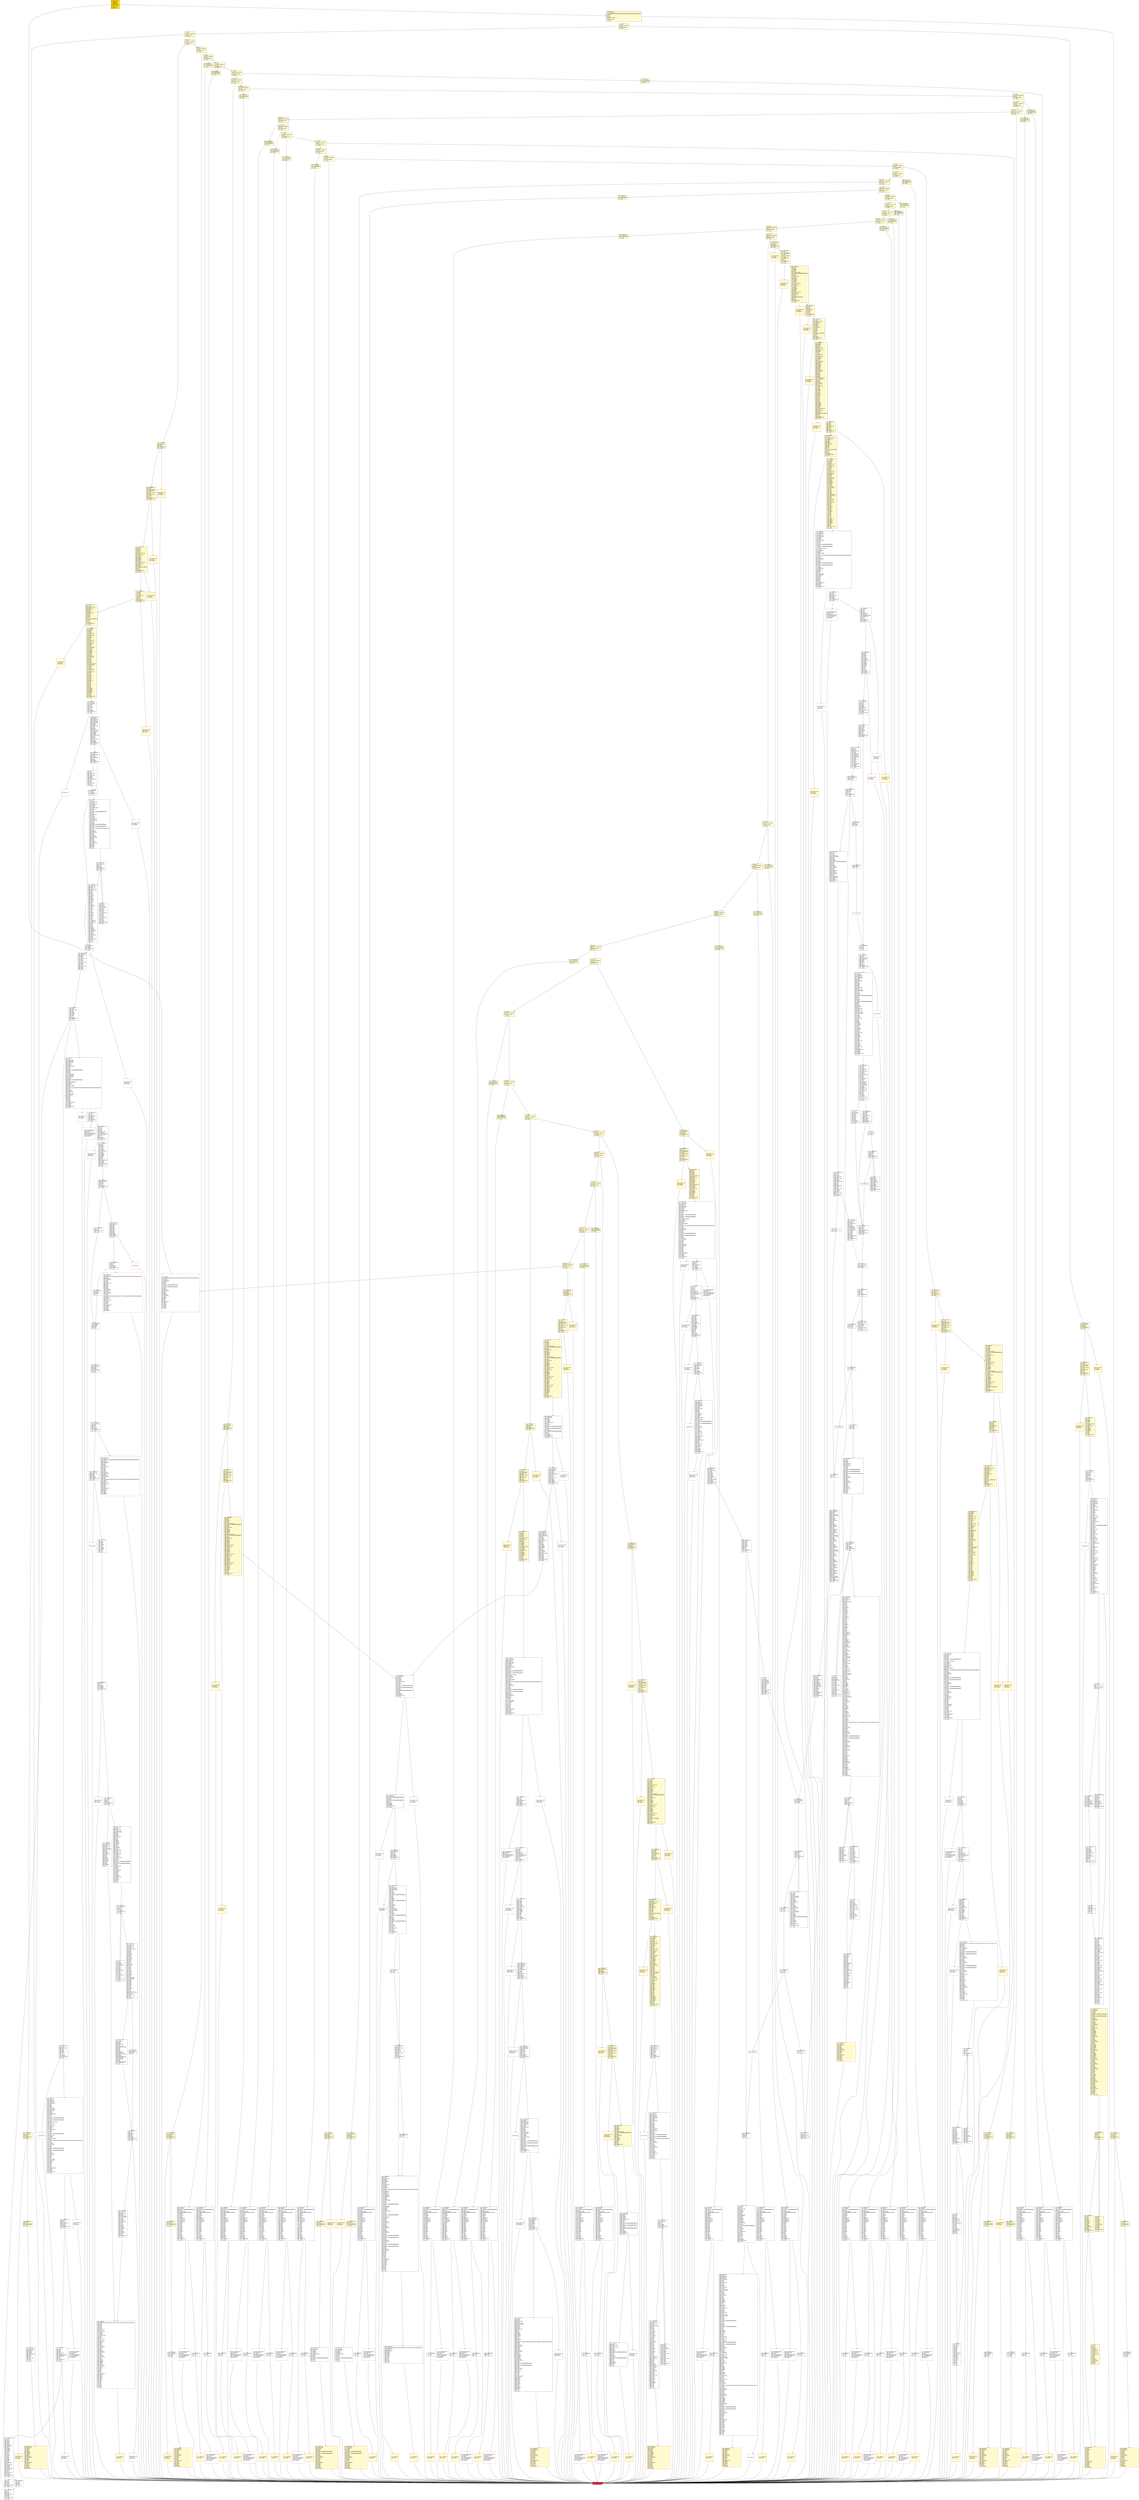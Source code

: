 digraph G {
bgcolor=transparent rankdir=UD;
node [shape=box style=filled color=black fillcolor=white fontname=arial fontcolor=black];
11385 [label="11385: JUMPDEST\l11386: PUSH1 0x00\l11388: DUP3\l11389: DUP5\l11390: MUL\l11391: SWAP1\l11392: POP\l11393: DUP3\l11394: DUP5\l11395: DUP3\l11396: DUP2\l11397: ISZERO\l11398: ISZERO\l11399: PUSH2 0x2c8c\l11402: JUMPI\l" ];
1424 [label="1424: JUMPDEST\l1425: STOP\l" fillcolor=lemonchiffon shape=Msquare color=crimson ];
1961 [label="1961: PUSH1 0x00\l1963: DUP1\l1964: REVERT\l" fillcolor=lemonchiffon shape=Msquare color=crimson ];
2491 [label="2491: JUMPDEST\l2492: PUSH1 0x40\l2494: MLOAD\l2495: DUP1\l2496: DUP3\l2497: DUP2\l2498: MSTORE\l2499: PUSH1 0x20\l2501: ADD\l2502: SWAP2\l2503: POP\l2504: POP\l2505: PUSH1 0x40\l2507: MLOAD\l2508: DUP1\l2509: SWAP2\l2510: SUB\l2511: SWAP1\l2512: RETURN\l" fillcolor=lemonchiffon shape=Msquare color=crimson ];
12220 [label="12220: JUMPDEST\l12221: SWAP1\l12222: JUMP\l" ];
421 [label="421: DUP1\l422: PUSH4 0xd7e8c76e\l427: EQ\l428: PUSH2 0x0a54\l431: JUMPI\l" fillcolor=lemonchiffon ];
7467 [label="7467: JUMPDEST\l7468: POP\l7469: JUMP\l" ];
1434 [label="1434: JUMPDEST\l1435: STOP\l" fillcolor=lemonchiffon shape=Msquare color=crimson ];
7701 [label="7701: RETURNDATASIZE\l7702: PUSH1 0x00\l7704: DUP1\l7705: RETURNDATACOPY\l7706: RETURNDATASIZE\l7707: PUSH1 0x00\l7709: REVERT\l" shape=Msquare color=crimson ];
6338 [label="6338: JUMPDEST\l6339: CALLER\l6340: PUSH20 0xffffffffffffffffffffffffffffffffffffffff\l6361: AND\l6362: PUSH2 0x08fc\l6365: PUSH8 0x0de0b6b3a7640000\l6374: SWAP1\l6375: DUP2\l6376: ISZERO\l6377: MUL\l6378: SWAP1\l6379: PUSH1 0x40\l6381: MLOAD\l6382: PUSH1 0x00\l6384: PUSH1 0x40\l6386: MLOAD\l6387: DUP1\l6388: DUP4\l6389: SUB\l6390: DUP2\l6391: DUP6\l6392: DUP9\l6393: DUP9\l6394: CALL\l6395: SWAP4\l6396: POP\l6397: POP\l6398: POP\l6399: POP\l6400: ISZERO\l6401: DUP1\l6402: ISZERO\l6403: PUSH2 0x1910\l6406: JUMPI\l" ];
4545 [label="4545: JUMPDEST\l4546: POP\l4547: POP\l4548: POP\l4549: POP\l4550: PUSH1 0x40\l4552: MLOAD\l4553: RETURNDATASIZE\l4554: PUSH1 0x20\l4556: DUP2\l4557: LT\l4558: ISZERO\l4559: PUSH2 0x11d7\l4562: JUMPI\l" ];
355 [label="355: DUP1\l356: PUSH4 0xb1050da5\l361: EQ\l362: PUSH2 0x0834\l365: JUMPI\l" fillcolor=lemonchiffon ];
1273 [label="1273: JUMPDEST\l1274: PUSH2 0x0501\l1277: PUSH2 0x147e\l1280: JUMP\l" fillcolor=lemonchiffon ];
3122 [label="3122: JUMPDEST\l3123: PUSH2 0x0c3a\l3126: PUSH2 0x2b43\l3129: JUMP\l" fillcolor=lemonchiffon ];
3717 [label="3717: POP\l3718: DUP1\l3719: PUSH1 0x00\l3721: ADD\l3722: PUSH1 0x00\l3724: SWAP1\l3725: SLOAD\l3726: SWAP1\l3727: PUSH2 0x0100\l3730: EXP\l3731: SWAP1\l3732: DIV\l3733: PUSH20 0xffffffffffffffffffffffffffffffffffffffff\l3754: AND\l3755: DUP2\l3756: PUSH1 0x01\l3758: ADD\l3759: SLOAD\l3760: DUP4\l3761: PUSH1 0x40\l3763: MLOAD\l3764: PUSH1 0x20\l3766: ADD\l3767: DUP1\l3768: DUP5\l3769: PUSH20 0xffffffffffffffffffffffffffffffffffffffff\l3790: AND\l3791: PUSH20 0xffffffffffffffffffffffffffffffffffffffff\l3812: AND\l3813: PUSH13 0x01000000000000000000000000\l3827: MUL\l3828: DUP2\l3829: MSTORE\l3830: PUSH1 0x14\l3832: ADD\l3833: DUP4\l3834: DUP2\l3835: MSTORE\l3836: PUSH1 0x20\l3838: ADD\l3839: DUP3\l3840: DUP1\l3841: MLOAD\l3842: SWAP1\l3843: PUSH1 0x20\l3845: ADD\l3846: SWAP1\l3847: DUP1\l3848: DUP4\l3849: DUP4\l" ];
8589 [label="8589: DUP1\l8590: DUP3\l8591: ADD\l8592: MLOAD\l8593: DUP2\l8594: DUP5\l8595: ADD\l8596: MSTORE\l8597: PUSH1 0x20\l8599: DUP2\l8600: ADD\l8601: SWAP1\l8602: POP\l8603: PUSH2 0x2184\l8606: JUMP\l" ];
965 [label="965: JUMPDEST\l966: POP\l967: PUSH2 0x03ce\l970: PUSH2 0x0e0d\l973: JUMP\l" fillcolor=lemonchiffon ];
1594 [label="1594: JUMPDEST\l1595: POP\l1596: PUSH2 0x0643\l1599: PUSH2 0x196a\l1602: JUMP\l" fillcolor=lemonchiffon ];
5638 [label="5638: JUMPDEST\l5639: DUP3\l5640: PUSH1 0x02\l5642: DUP2\l5643: SWAP1\l5644: SSTORE\l5645: POP\l5646: PUSH1 0x00\l5648: DUP3\l5649: EQ\l5650: ISZERO\l5651: PUSH2 0x161b\l5654: JUMPI\l" ];
12328 [label="12328: EXIT BLOCK\l" fillcolor=crimson ];
7085 [label="7085: JUMPDEST\l7086: POP\l7087: SWAP6\l7088: POP\l7089: POP\l7090: POP\l7091: POP\l7092: POP\l7093: POP\l7094: PUSH1 0x40\l7096: MLOAD\l7097: DUP1\l7098: SWAP2\l7099: SUB\l7100: SWAP1\l7101: LOG1\l7102: POP\l7103: POP\l7104: POP\l7105: POP\l7106: POP\l7107: JUMP\l" ];
4525 [label="4525: JUMPDEST\l4526: POP\l4527: GAS\l4528: STATICCALL\l4529: ISZERO\l4530: DUP1\l4531: ISZERO\l4532: PUSH2 0x11c1\l4535: JUMPI\l" ];
11730 [label="11730: JUMPDEST\l11731: DUP3\l11732: DUP1\l11733: SLOAD\l11734: PUSH1 0x01\l11736: DUP2\l11737: PUSH1 0x01\l11739: AND\l11740: ISZERO\l11741: PUSH2 0x0100\l11744: MUL\l11745: SUB\l11746: AND\l11747: PUSH1 0x02\l11749: SWAP1\l11750: DIV\l11751: SWAP1\l11752: PUSH1 0x00\l11754: MSTORE\l11755: PUSH1 0x20\l11757: PUSH1 0x00\l11759: SHA3\l11760: SWAP1\l11761: PUSH1 0x1f\l11763: ADD\l11764: PUSH1 0x20\l11766: SWAP1\l11767: DIV\l11768: DUP2\l11769: ADD\l11770: SWAP3\l11771: DUP3\l11772: PUSH1 0x1f\l11774: LT\l11775: PUSH2 0x2e13\l11778: JUMPI\l" ];
8759 [label="8759: RETURNDATASIZE\l8760: PUSH1 0x00\l8762: DUP1\l8763: RETURNDATACOPY\l8764: RETURNDATASIZE\l8765: PUSH1 0x00\l8767: REVERT\l" shape=Msquare color=crimson ];
10310 [label="10310: JUMPDEST\l10311: SWAP1\l10312: PUSH1 0x00\l10314: MSTORE\l10315: PUSH1 0x20\l10317: PUSH1 0x00\l10319: SHA3\l10320: SWAP1\l10321: PUSH1 0x0a\l10323: MUL\l10324: ADD\l10325: SWAP1\l10326: POP\l10327: PUSH1 0x07\l10329: PUSH1 0x00\l10331: SWAP1\l10332: SLOAD\l10333: SWAP1\l10334: PUSH2 0x0100\l10337: EXP\l10338: SWAP1\l10339: DIV\l10340: PUSH20 0xffffffffffffffffffffffffffffffffffffffff\l10361: AND\l10362: PUSH20 0xffffffffffffffffffffffffffffffffffffffff\l10383: AND\l10384: CALLER\l10385: PUSH20 0xffffffffffffffffffffffffffffffffffffffff\l10406: AND\l10407: EQ\l10408: ISZERO\l10409: ISZERO\l10410: PUSH2 0x28b2\l10413: JUMPI\l" ];
2889 [label="2889: JUMPDEST\l2890: DUP1\l2891: CALLDATALOAD\l2892: SWAP1\l2893: PUSH1 0x20\l2895: ADD\l2896: SWAP2\l2897: DUP5\l2898: PUSH1 0x01\l2900: DUP4\l2901: MUL\l2902: DUP5\l2903: ADD\l2904: GT\l2905: PUSH5 0x0100000000\l2911: DUP4\l2912: GT\l2913: OR\l2914: ISZERO\l2915: PUSH2 0x0b6b\l2918: JUMPI\l" fillcolor=lemonchiffon ];
1444 [label="1444: JUMPDEST\l1445: STOP\l" fillcolor=lemonchiffon shape=Msquare color=crimson ];
3616 [label="3616: JUMPDEST\l3617: PUSH1 0x00\l3619: PUSH1 0x04\l3621: DUP4\l3622: DUP2\l3623: SLOAD\l3624: DUP2\l3625: LT\l3626: ISZERO\l3627: ISZERO\l3628: PUSH2 0x0e31\l3631: JUMPI\l" ];
7013 [label="7013: JUMPDEST\l7014: DUP4\l7015: DUP2\l7016: LT\l7017: ISZERO\l7018: PUSH2 0x1b80\l7021: JUMPI\l" ];
11403 [label="11403: INVALID\l" shape=Msquare color=crimson ];
6416 [label="6416: JUMPDEST\l6417: POP\l6418: JUMP\l" ];
1454 [label="1454: JUMPDEST\l1455: STOP\l" fillcolor=lemonchiffon shape=Msquare color=crimson ];
4376 [label="4376: JUMPDEST\l4377: POP\l4378: PUSH1 0x00\l4380: PUSH1 0x06\l4382: PUSH1 0x00\l4384: SWAP1\l4385: SLOAD\l4386: SWAP1\l4387: PUSH2 0x0100\l4390: EXP\l4391: SWAP1\l4392: DIV\l4393: PUSH20 0xffffffffffffffffffffffffffffffffffffffff\l4414: AND\l4415: SWAP1\l4416: POP\l4417: PUSH2 0x1204\l4420: PUSH1 0x64\l4422: PUSH2 0x11f6\l4425: PUSH1 0x01\l4427: SLOAD\l4428: DUP5\l4429: PUSH20 0xffffffffffffffffffffffffffffffffffffffff\l4450: AND\l4451: PUSH4 0x18160ddd\l4456: PUSH1 0x40\l4458: MLOAD\l4459: DUP2\l4460: PUSH4 0xffffffff\l4465: AND\l4466: PUSH29 0x0100000000000000000000000000000000000000000000000000000000\l4496: MUL\l4497: DUP2\l4498: MSTORE\l4499: PUSH1 0x04\l4501: ADD\l4502: PUSH1 0x20\l4504: PUSH1 0x40\l4506: MLOAD\l4507: DUP1\l4508: DUP4\l4509: SUB\l4510: DUP2\l4511: DUP7\l4512: DUP1\l4513: EXTCODESIZE\l4514: ISZERO\l4515: DUP1\l4516: ISZERO\l4517: PUSH2 0x11ad\l4520: JUMPI\l" ];
6503 [label="6503: JUMPDEST\l6504: POP\l6505: JUMP\l" ];
1669 [label="1669: JUMPDEST\l1670: CALLVALUE\l1671: DUP1\l1672: ISZERO\l1673: PUSH2 0x0691\l1676: JUMPI\l" fillcolor=lemonchiffon ];
7925 [label="7925: JUMPDEST\l7926: POP\l7927: POP\l7928: POP\l7929: POP\l7930: PUSH1 0x40\l7932: MLOAD\l7933: RETURNDATASIZE\l7934: PUSH1 0x20\l7936: DUP2\l7937: LT\l7938: ISZERO\l7939: PUSH2 0x1f0b\l7942: JUMPI\l" ];
11243 [label="11243: PUSH1 0x00\l11245: DUP1\l11246: REVERT\l" shape=Msquare color=crimson ];
1035 [label="1035: JUMPDEST\l1036: DUP2\l1037: ADD\l1038: SWAP1\l1039: DUP1\l1040: DUP1\l1041: CALLDATALOAD\l1042: SWAP1\l1043: PUSH1 0x20\l1045: ADD\l1046: SWAP1\l1047: SWAP3\l1048: SWAP2\l1049: SWAP1\l1050: DUP1\l1051: CALLDATALOAD\l1052: SWAP1\l1053: PUSH1 0x20\l1055: ADD\l1056: SWAP1\l1057: PUSH5 0x0100000000\l1063: DUP2\l1064: GT\l1065: ISZERO\l1066: PUSH2 0x0432\l1069: JUMPI\l" fillcolor=lemonchiffon ];
2521 [label="2521: JUMPDEST\l2522: STOP\l" fillcolor=lemonchiffon shape=Msquare color=crimson ];
102 [label="102: DUP1\l103: PUSH4 0x4f0af4fc\l108: EQ\l109: PUSH2 0x04e5\l112: JUMPI\l" fillcolor=lemonchiffon ];
1008 [label="1008: PUSH1 0x00\l1010: DUP1\l1011: REVERT\l" fillcolor=lemonchiffon shape=Msquare color=crimson ];
9202 [label="9202: PUSH1 0x00\l9204: DUP1\l9205: REVERT\l" shape=Msquare color=crimson ];
3062 [label="3062: PUSH1 0x00\l3064: DUP1\l3065: REVERT\l" fillcolor=lemonchiffon shape=Msquare color=crimson ];
9494 [label="9494: JUMPDEST\l9495: SWAP1\l9496: PUSH1 0x00\l9498: MSTORE\l9499: PUSH1 0x20\l9501: PUSH1 0x00\l9503: SHA3\l9504: ADD\l9505: PUSH1 0x00\l9507: DUP3\l9508: ADD\l9509: MLOAD\l9510: DUP2\l9511: PUSH1 0x00\l9513: ADD\l9514: PUSH1 0x00\l9516: PUSH2 0x0100\l9519: EXP\l9520: DUP2\l9521: SLOAD\l9522: DUP2\l9523: PUSH1 0xff\l9525: MUL\l9526: NOT\l9527: AND\l9528: SWAP1\l9529: DUP4\l9530: ISZERO\l9531: ISZERO\l9532: MUL\l9533: OR\l9534: SWAP1\l9535: SSTORE\l9536: POP\l9537: PUSH1 0x20\l9539: DUP3\l9540: ADD\l9541: MLOAD\l9542: DUP2\l9543: PUSH1 0x00\l9545: ADD\l9546: PUSH1 0x01\l9548: PUSH2 0x0100\l9551: EXP\l9552: DUP2\l9553: SLOAD\l9554: DUP2\l9555: PUSH20 0xffffffffffffffffffffffffffffffffffffffff\l9576: MUL\l9577: NOT\l9578: AND\l9579: SWAP1\l9580: DUP4\l9581: PUSH20 0xffffffffffffffffffffffffffffffffffffffff\l9602: AND\l9603: MUL\l9604: OR\l9605: SWAP1\l9606: SSTORE\l9607: POP\l9608: SWAP1\l9609: POP\l9610: POP\l9611: PUSH1 0x01\l9613: DUP2\l9614: PUSH1 0x09\l9616: ADD\l9617: PUSH1 0x00\l9619: CALLER\l9620: PUSH20 0xffffffffffffffffffffffffffffffffffffffff\l9641: AND\l9642: PUSH20 0xffffffffffffffffffffffffffffffffffffffff\l9663: AND\l9664: DUP2\l9665: MSTORE\l9666: PUSH1 0x20\l9668: ADD\l9669: SWAP1\l9670: DUP2\l9671: MSTORE\l9672: PUSH1 0x20\l9674: ADD\l9675: PUSH1 0x00\l9677: SHA3\l9678: PUSH1 0x00\l9680: PUSH2 0x0100\l9683: EXP\l9684: DUP2\l9685: SLOAD\l9686: DUP2\l9687: PUSH1 0xff\l9689: MUL\l9690: NOT\l9691: AND\l9692: SWAP1\l9693: DUP4\l9694: ISZERO\l9695: ISZERO\l9696: MUL\l9697: OR\l9698: SWAP1\l9699: SSTORE\l9700: POP\l9701: PUSH1 0x01\l9703: DUP3\l9704: ADD\l9705: DUP2\l9706: PUSH1 0x06\l9708: ADD\l9709: DUP2\l9710: SWAP1\l9711: SSTORE\l9712: POP\l9713: PUSH32 0x86abfce99b7dd908bec0169288797f85049ec73cbe046ed9de818fab3a497ae0\l9746: DUP5\l9747: DUP5\l9748: CALLER\l9749: PUSH1 0x40\l9751: MLOAD\l9752: DUP1\l9753: DUP5\l9754: DUP2\l9755: MSTORE\l9756: PUSH1 0x20\l9758: ADD\l9759: DUP4\l9760: ISZERO\l9761: ISZERO\l9762: ISZERO\l9763: ISZERO\l9764: DUP2\l9765: MSTORE\l9766: PUSH1 0x20\l9768: ADD\l9769: DUP3\l9770: PUSH20 0xffffffffffffffffffffffffffffffffffffffff\l9791: AND\l9792: PUSH20 0xffffffffffffffffffffffffffffffffffffffff\l9813: AND\l9814: DUP2\l9815: MSTORE\l9816: PUSH1 0x20\l9818: ADD\l9819: SWAP4\l9820: POP\l9821: POP\l9822: POP\l9823: POP\l9824: PUSH1 0x40\l9826: MLOAD\l9827: DUP1\l9828: SWAP2\l9829: SUB\l9830: SWAP1\l9831: LOG1\l9832: DUP2\l9833: SWAP2\l9834: POP\l9835: POP\l9836: SWAP3\l9837: SWAP2\l9838: POP\l9839: POP\l9840: JUMP\l" ];
10233 [label="10233: PUSH1 0x00\l10235: DUP1\l10236: REVERT\l" shape=Msquare color=crimson ];
5327 [label="5327: JUMPDEST\l5328: PUSH1 0x00\l5330: DUP1\l5331: SWAP1\l5332: SLOAD\l5333: SWAP1\l5334: PUSH2 0x0100\l5337: EXP\l5338: SWAP1\l5339: DIV\l5340: PUSH20 0xffffffffffffffffffffffffffffffffffffffff\l5361: AND\l5362: PUSH20 0xffffffffffffffffffffffffffffffffffffffff\l5383: AND\l5384: CALLER\l5385: PUSH20 0xffffffffffffffffffffffffffffffffffffffff\l5406: AND\l5407: EQ\l5408: ISZERO\l5409: ISZERO\l5410: PUSH2 0x152a\l5413: JUMPI\l" ];
7548 [label="7548: JUMPDEST\l7549: POP\l7550: JUMP\l" ];
6506 [label="6506: JUMPDEST\l6507: PUSH1 0x00\l6509: DUP1\l6510: SWAP1\l6511: SLOAD\l6512: SWAP1\l6513: PUSH2 0x0100\l6516: EXP\l6517: SWAP1\l6518: DIV\l6519: PUSH20 0xffffffffffffffffffffffffffffffffffffffff\l6540: AND\l6541: DUP2\l6542: JUMP\l" ];
1572 [label="1572: JUMPDEST\l1573: PUSH2 0x062c\l1576: PUSH2 0x1919\l1579: JUMP\l" fillcolor=lemonchiffon ];
961 [label="961: PUSH1 0x00\l963: DUP1\l964: REVERT\l" fillcolor=lemonchiffon shape=Msquare color=crimson ];
3295 [label="3295: INVALID\l" shape=Msquare color=crimson ];
1446 [label="1446: JUMPDEST\l1447: PUSH2 0x05ae\l1450: PUSH2 0x17c9\l1453: JUMP\l" fillcolor=lemonchiffon ];
1527 [label="1527: JUMPDEST\l1528: STOP\l" fillcolor=lemonchiffon shape=Msquare color=crimson ];
2551 [label="2551: JUMPDEST\l2552: STOP\l" fillcolor=lemonchiffon shape=Msquare color=crimson ];
13 [label="13: PUSH1 0x00\l15: CALLDATALOAD\l16: PUSH29 0x0100000000000000000000000000000000000000000000000000000000\l46: SWAP1\l47: DIV\l48: DUP1\l49: PUSH3 0x7ed058\l53: EQ\l54: PUSH2 0x026a\l57: JUMPI\l" fillcolor=lemonchiffon ];
2070 [label="2070: JUMPDEST\l2071: PUSH2 0x081e\l2074: PUSH2 0x1d2e\l2077: JUMP\l" fillcolor=lemonchiffon ];
618 [label="618: JUMPDEST\l619: CALLVALUE\l620: DUP1\l621: ISZERO\l622: PUSH2 0x0276\l625: JUMPI\l" fillcolor=lemonchiffon ];
6774 [label="6774: RETURNDATASIZE\l6775: PUSH1 0x00\l6777: DUP1\l6778: RETURNDATACOPY\l6779: RETURNDATASIZE\l6780: PUSH1 0x00\l6782: REVERT\l" shape=Msquare color=crimson ];
10191 [label="10191: PUSH1 0x00\l10193: DUP1\l10194: REVERT\l" shape=Msquare color=crimson ];
12261 [label="12261: JUMPDEST\l12262: PUSH1 0x1f\l12264: ADD\l12265: PUSH1 0x20\l12267: SWAP1\l12268: DIV\l12269: SWAP1\l12270: PUSH1 0x00\l12272: MSTORE\l12273: PUSH1 0x20\l12275: PUSH1 0x00\l12277: SHA3\l12278: SWAP1\l12279: DUP2\l12280: ADD\l12281: SWAP1\l12282: PUSH2 0x3003\l12285: SWAP2\l12286: SWAP1\l12287: PUSH2 0x2f40\l12290: JUMP\l" ];
8771 [label="8771: JUMPDEST\l8772: CALLER\l8773: PUSH20 0xffffffffffffffffffffffffffffffffffffffff\l8794: AND\l8795: PUSH2 0x08fc\l8798: PUSH8 0x0de0b6b3a7640000\l8807: SWAP1\l8808: DUP2\l8809: ISZERO\l8810: MUL\l8811: SWAP1\l8812: PUSH1 0x40\l8814: MLOAD\l8815: PUSH1 0x00\l8817: PUSH1 0x40\l8819: MLOAD\l8820: DUP1\l8821: DUP4\l8822: SUB\l8823: DUP2\l8824: DUP6\l8825: DUP9\l8826: DUP9\l8827: CALL\l8828: SWAP4\l8829: POP\l8830: POP\l8831: POP\l8832: POP\l8833: ISZERO\l8834: DUP1\l8835: ISZERO\l8836: PUSH2 0x2291\l8839: JUMPI\l" ];
454 [label="454: DUP1\l455: PUSH4 0xeceb2945\l460: EQ\l461: PUSH2 0x0ac3\l464: JUMPI\l" fillcolor=lemonchiffon ];
1477 [label="1477: JUMPDEST\l1478: PUSH1 0x40\l1480: MLOAD\l1481: DUP1\l1482: DUP3\l1483: DUP2\l1484: MSTORE\l1485: PUSH1 0x20\l1487: ADD\l1488: SWAP2\l1489: POP\l1490: POP\l1491: PUSH1 0x40\l1493: MLOAD\l1494: DUP1\l1495: SWAP2\l1496: SUB\l1497: SWAP1\l1498: RETURN\l" fillcolor=lemonchiffon shape=Msquare color=crimson ];
1507 [label="1507: JUMPDEST\l1508: STOP\l" fillcolor=lemonchiffon shape=Msquare color=crimson ];
2531 [label="2531: JUMPDEST\l2532: STOP\l" fillcolor=lemonchiffon shape=Msquare color=crimson ];
1517 [label="1517: JUMPDEST\l1518: STOP\l" fillcolor=lemonchiffon shape=Msquare color=crimson ];
2541 [label="2541: JUMPDEST\l2542: STOP\l" fillcolor=lemonchiffon shape=Msquare color=crimson ];
3039 [label="3039: PUSH1 0x00\l3041: DUP1\l3042: REVERT\l" fillcolor=lemonchiffon shape=Msquare color=crimson ];
4746 [label="4746: JUMPDEST\l4747: PUSH1 0x20\l4749: DUP4\l4750: LT\l4751: ISZERO\l4752: ISZERO\l4753: PUSH2 0x12af\l4756: JUMPI\l" ];
3005 [label="3005: JUMPDEST\l3006: PUSH1 0x40\l3008: MLOAD\l3009: DUP1\l3010: DUP3\l3011: ISZERO\l3012: ISZERO\l3013: ISZERO\l3014: ISZERO\l3015: DUP2\l3016: MSTORE\l3017: PUSH1 0x20\l3019: ADD\l3020: SWAP2\l3021: POP\l3022: POP\l3023: PUSH1 0x40\l3025: MLOAD\l3026: DUP1\l3027: SWAP2\l3028: SUB\l3029: SWAP1\l3030: RETURN\l" fillcolor=lemonchiffon shape=Msquare color=crimson ];
4898 [label="4898: PUSH1 0x00\l4900: DUP1\l4901: REVERT\l" shape=Msquare color=crimson ];
8652 [label="8652: JUMPDEST\l8653: POP\l8654: SWAP6\l8655: POP\l8656: POP\l8657: POP\l8658: POP\l8659: POP\l8660: POP\l8661: PUSH1 0x40\l8663: MLOAD\l8664: DUP1\l8665: SWAP2\l8666: SUB\l8667: SWAP1\l8668: LOG1\l8669: PUSH1 0x01\l8671: DUP3\l8672: ADD\l8673: PUSH1 0x05\l8675: DUP2\l8676: SWAP1\l8677: SSTORE\l8678: POP\l8679: DUP2\l8680: SWAP2\l8681: POP\l8682: POP\l8683: SWAP5\l8684: SWAP4\l8685: POP\l8686: POP\l8687: POP\l8688: POP\l8689: JUMP\l" ];
7972 [label="7972: PUSH1 0x00\l7974: DUP1\l7975: REVERT\l" shape=Msquare color=crimson ];
12093 [label="12093: JUMPDEST\l12094: SWAP1\l12095: JUMP\l" ];
2050 [label="2050: JUMPDEST\l2051: PUSH2 0x080a\l2054: PUSH2 0x1c8c\l2057: JUMP\l" fillcolor=lemonchiffon ];
11840 [label="11840: JUMPDEST\l" ];
9408 [label="9408: JUMPDEST\l9409: DUP1\l9410: PUSH1 0x08\l9412: ADD\l9413: DUP1\l9414: SLOAD\l9415: DUP1\l9416: SWAP2\l9417: SWAP1\l9418: PUSH1 0x01\l9420: ADD\l9421: PUSH2 0x24d6\l9424: SWAP2\l9425: SWAP1\l9426: PUSH2 0x2e52\l9429: JUMP\l" ];
2867 [label="2867: PUSH1 0x00\l2869: DUP1\l2870: REVERT\l" fillcolor=lemonchiffon shape=Msquare color=crimson ];
8840 [label="8840: RETURNDATASIZE\l8841: PUSH1 0x00\l8843: DUP1\l8844: RETURNDATACOPY\l8845: RETURNDATASIZE\l8846: PUSH1 0x00\l8848: REVERT\l" shape=Msquare color=crimson ];
3966 [label="3966: JUMPDEST\l3967: PUSH1 0x00\l3969: DUP1\l3970: SWAP1\l3971: POP\l3972: PUSH1 0x00\l3974: DUP1\l3975: SWAP1\l3976: POP\l3977: PUSH1 0x00\l3979: DUP1\l3980: SWAP1\l3981: POP\l3982: PUSH1 0x00\l3984: DUP1\l3985: SWAP1\l3986: POP\l" ];
1281 [label="1281: JUMPDEST\l1282: STOP\l" fillcolor=lemonchiffon shape=Msquare color=crimson ];
2588 [label="2588: JUMPDEST\l2589: DUP2\l2590: ADD\l2591: SWAP1\l2592: DUP1\l2593: DUP1\l2594: CALLDATALOAD\l2595: SWAP1\l2596: PUSH1 0x20\l2598: ADD\l2599: SWAP1\l2600: SWAP3\l2601: SWAP2\l2602: SWAP1\l2603: DUP1\l2604: CALLDATALOAD\l2605: ISZERO\l2606: ISZERO\l2607: SWAP1\l2608: PUSH1 0x20\l2610: ADD\l2611: SWAP1\l2612: SWAP3\l2613: SWAP2\l2614: SWAP1\l2615: POP\l2616: POP\l2617: POP\l2618: PUSH2 0x2336\l2621: JUMP\l" fillcolor=lemonchiffon ];
10215 [label="10215: JUMPDEST\l10216: POP\l10217: POP\l10218: POP\l10219: POP\l10220: PUSH1 0x40\l10222: MLOAD\l10223: RETURNDATASIZE\l10224: PUSH1 0x20\l10226: DUP2\l10227: LT\l10228: ISZERO\l10229: PUSH2 0x27fd\l10232: JUMPI\l" ];
718 [label="718: JUMPDEST\l719: PUSH1 0x40\l721: MLOAD\l722: DUP1\l723: DUP11\l724: PUSH20 0xffffffffffffffffffffffffffffffffffffffff\l745: AND\l746: PUSH20 0xffffffffffffffffffffffffffffffffffffffff\l767: AND\l768: DUP2\l769: MSTORE\l770: PUSH1 0x20\l772: ADD\l773: DUP10\l774: DUP2\l775: MSTORE\l776: PUSH1 0x20\l778: ADD\l779: DUP1\l780: PUSH1 0x20\l782: ADD\l783: DUP9\l784: ISZERO\l785: ISZERO\l786: ISZERO\l787: ISZERO\l788: DUP2\l789: MSTORE\l790: PUSH1 0x20\l792: ADD\l793: DUP8\l794: DUP2\l795: MSTORE\l796: PUSH1 0x20\l798: ADD\l799: DUP7\l800: ISZERO\l801: ISZERO\l802: ISZERO\l803: ISZERO\l804: DUP2\l805: MSTORE\l806: PUSH1 0x20\l808: ADD\l809: DUP6\l810: ISZERO\l811: ISZERO\l812: ISZERO\l813: ISZERO\l814: DUP2\l815: MSTORE\l816: PUSH1 0x20\l818: ADD\l819: DUP5\l820: DUP2\l821: MSTORE\l822: PUSH1 0x20\l824: ADD\l825: DUP4\l826: DUP2\l827: MSTORE\l828: PUSH1 0x20\l830: ADD\l831: DUP3\l832: DUP2\l833: SUB\l834: DUP3\l835: MSTORE\l836: DUP10\l837: DUP2\l838: DUP2\l839: MLOAD\l840: DUP2\l841: MSTORE\l842: PUSH1 0x20\l844: ADD\l845: SWAP2\l846: POP\l847: DUP1\l848: MLOAD\l849: SWAP1\l850: PUSH1 0x20\l852: ADD\l853: SWAP1\l854: DUP1\l855: DUP4\l856: DUP4\l857: PUSH1 0x00\l" fillcolor=lemonchiffon ];
1855 [label="1855: PUSH1 0x00\l1857: DUP1\l1858: REVERT\l" fillcolor=lemonchiffon shape=Msquare color=crimson ];
12133 [label="12133: JUMPDEST\l12134: PUSH2 0x2fbc\l12137: SWAP2\l12138: SWAP1\l" ];
12080 [label="12080: JUMPDEST\l12081: POP\l12082: PUSH1 0x0a\l12084: ADD\l12085: PUSH2 0x2e84\l12088: JUMP\l" ];
2112 [label="2112: JUMPDEST\l2113: POP\l2114: PUSH2 0x09bb\l2117: PUSH1 0x04\l2119: DUP1\l2120: CALLDATASIZE\l2121: SUB\l2122: PUSH1 0x80\l2124: DUP2\l2125: LT\l2126: ISZERO\l2127: PUSH2 0x0857\l2130: JUMPI\l" fillcolor=lemonchiffon ];
7943 [label="7943: PUSH1 0x00\l7945: DUP1\l7946: REVERT\l" shape=Msquare color=crimson ];
868 [label="868: DUP1\l869: DUP3\l870: ADD\l871: MLOAD\l872: DUP2\l873: DUP5\l874: ADD\l875: MSTORE\l876: PUSH1 0x20\l878: DUP2\l879: ADD\l880: SWAP1\l881: POP\l882: PUSH2 0x035b\l885: JUMP\l" fillcolor=lemonchiffon ];
1803 [label="1803: PUSH1 0x00\l1805: DUP1\l1806: REVERT\l" fillcolor=lemonchiffon shape=Msquare color=crimson ];
11075 [label="11075: JUMPDEST\l11076: CALLER\l11077: PUSH20 0xffffffffffffffffffffffffffffffffffffffff\l11098: AND\l11099: PUSH2 0x08fc\l11102: PUSH8 0x0de0b6b3a7640000\l11111: SWAP1\l11112: DUP2\l11113: ISZERO\l11114: MUL\l11115: SWAP1\l11116: PUSH1 0x40\l11118: MLOAD\l11119: PUSH1 0x00\l11121: PUSH1 0x40\l11123: MLOAD\l11124: DUP1\l11125: DUP4\l11126: SUB\l11127: DUP2\l11128: DUP6\l11129: DUP9\l11130: DUP9\l11131: CALL\l11132: SWAP4\l11133: POP\l11134: POP\l11135: POP\l11136: POP\l11137: ISZERO\l11138: DUP1\l11139: ISZERO\l11140: PUSH2 0x2b91\l11143: JUMPI\l" ];
9430 [label="9430: JUMPDEST\l9431: SWAP2\l9432: POP\l9433: PUSH1 0x40\l9435: DUP1\l9436: MLOAD\l9437: SWAP1\l9438: DUP2\l9439: ADD\l9440: PUSH1 0x40\l9442: MSTORE\l9443: DUP1\l9444: DUP5\l9445: ISZERO\l9446: ISZERO\l9447: DUP2\l9448: MSTORE\l9449: PUSH1 0x20\l9451: ADD\l9452: CALLER\l9453: PUSH20 0xffffffffffffffffffffffffffffffffffffffff\l9474: AND\l9475: DUP2\l9476: MSTORE\l9477: POP\l9478: DUP2\l9479: PUSH1 0x08\l9481: ADD\l9482: DUP4\l9483: DUP2\l9484: SLOAD\l9485: DUP2\l9486: LT\l9487: ISZERO\l9488: ISZERO\l9489: PUSH2 0x2516\l9492: JUMPI\l" ];
9910 [label="9910: RETURNDATASIZE\l9911: PUSH1 0x00\l9913: DUP1\l9914: RETURNDATACOPY\l9915: RETURNDATASIZE\l9916: PUSH1 0x00\l9918: REVERT\l" shape=Msquare color=crimson ];
11680 [label="11680: JUMPDEST\l11681: DUP2\l11682: SLOAD\l11683: DUP2\l11684: DUP4\l11685: SSTORE\l11686: DUP2\l11687: DUP2\l11688: GT\l11689: ISZERO\l11690: PUSH2 0x2dcd\l11693: JUMPI\l" ];
11917 [label="11917: PUSH1 0x00\l11919: DUP1\l11920: DUP3\l11921: ADD\l11922: PUSH1 0x00\l11924: PUSH2 0x0100\l11927: EXP\l11928: DUP2\l11929: SLOAD\l11930: SWAP1\l11931: PUSH20 0xffffffffffffffffffffffffffffffffffffffff\l11952: MUL\l11953: NOT\l11954: AND\l11955: SWAP1\l11956: SSTORE\l11957: PUSH1 0x01\l11959: DUP3\l11960: ADD\l11961: PUSH1 0x00\l11963: SWAP1\l11964: SSTORE\l11965: PUSH1 0x02\l11967: DUP3\l11968: ADD\l11969: PUSH1 0x00\l11971: PUSH2 0x2ecc\l11974: SWAP2\l11975: SWAP1\l11976: PUSH2 0x2fbf\l11979: JUMP\l" ];
11522 [label="11522: JUMPDEST\l11523: DUP1\l11524: SWAP2\l11525: POP\l11526: POP\l" ];
10594 [label="10594: JUMPDEST\l10595: PUSH1 0x00\l10597: DUP1\l10598: PUSH1 0x04\l10600: DUP7\l10601: DUP2\l10602: SLOAD\l10603: DUP2\l10604: LT\l10605: ISZERO\l10606: ISZERO\l10607: PUSH2 0x2974\l10610: JUMPI\l" ];
10994 [label="10994: JUMPDEST\l10995: CALLER\l10996: PUSH20 0xffffffffffffffffffffffffffffffffffffffff\l11017: AND\l11018: PUSH2 0x08fc\l11021: PUSH8 0x0de0b6b3a7640000\l11030: SWAP1\l11031: DUP2\l11032: ISZERO\l11033: MUL\l11034: SWAP1\l11035: PUSH1 0x40\l11037: MLOAD\l11038: PUSH1 0x00\l11040: PUSH1 0x40\l11042: MLOAD\l11043: DUP1\l11044: DUP4\l11045: SUB\l11046: DUP2\l11047: DUP6\l11048: DUP9\l11049: DUP9\l11050: CALL\l11051: SWAP4\l11052: POP\l11053: POP\l11054: POP\l11055: POP\l11056: ISZERO\l11057: DUP1\l11058: ISZERO\l11059: PUSH2 0x2b40\l11062: JUMPI\l" ];
11896 [label="11896: JUMPDEST\l" ];
8627 [label="8627: DUP1\l8628: DUP3\l8629: SUB\l8630: DUP1\l8631: MLOAD\l8632: PUSH1 0x01\l8634: DUP4\l8635: PUSH1 0x20\l8637: SUB\l8638: PUSH2 0x0100\l8641: EXP\l8642: SUB\l8643: NOT\l8644: AND\l8645: DUP2\l8646: MSTORE\l8647: PUSH1 0x20\l8649: ADD\l8650: SWAP2\l8651: POP\l" ];
1821 [label="1821: PUSH1 0x00\l1823: DUP1\l1824: REVERT\l" fillcolor=lemonchiffon shape=Msquare color=crimson ];
6170 [label="6170: JUMPDEST\l6171: PUSH1 0x03\l6173: SLOAD\l6174: DUP2\l6175: JUMP\l" ];
5084 [label="5084: JUMPDEST\l5085: CALLER\l5086: PUSH20 0xffffffffffffffffffffffffffffffffffffffff\l5107: AND\l5108: PUSH2 0x08fc\l5111: PUSH8 0x0de0b6b3a7640000\l5120: SWAP1\l5121: DUP2\l5122: ISZERO\l5123: MUL\l5124: SWAP1\l5125: PUSH1 0x40\l5127: MLOAD\l5128: PUSH1 0x00\l5130: PUSH1 0x40\l5132: MLOAD\l5133: DUP1\l5134: DUP4\l5135: SUB\l5136: DUP2\l5137: DUP6\l5138: DUP9\l5139: DUP9\l5140: CALL\l5141: SWAP4\l5142: POP\l5143: POP\l5144: POP\l5145: POP\l5146: ISZERO\l5147: DUP1\l5148: ISZERO\l5149: PUSH2 0x142a\l5152: JUMPI\l" ];
8921 [label="8921: RETURNDATASIZE\l8922: PUSH1 0x00\l8924: DUP1\l8925: RETURNDATACOPY\l8926: RETURNDATASIZE\l8927: PUSH1 0x00\l8929: REVERT\l" shape=Msquare color=crimson ];
3887 [label="3887: JUMPDEST\l3888: PUSH1 0x01\l3890: DUP4\l3891: PUSH1 0x20\l3893: SUB\l3894: PUSH2 0x0100\l3897: EXP\l3898: SUB\l3899: DUP1\l3900: NOT\l3901: DUP3\l3902: MLOAD\l3903: AND\l3904: DUP2\l3905: DUP5\l3906: MLOAD\l3907: AND\l3908: DUP1\l3909: DUP3\l3910: OR\l3911: DUP6\l3912: MSTORE\l3913: POP\l3914: POP\l3915: POP\l3916: POP\l3917: POP\l3918: POP\l3919: SWAP1\l3920: POP\l3921: ADD\l3922: SWAP4\l3923: POP\l3924: POP\l3925: POP\l3926: POP\l3927: PUSH1 0x40\l3929: MLOAD\l3930: PUSH1 0x20\l3932: DUP2\l3933: DUP4\l3934: SUB\l3935: SUB\l3936: DUP2\l3937: MSTORE\l3938: SWAP1\l3939: PUSH1 0x40\l3941: MSTORE\l3942: DUP1\l3943: MLOAD\l3944: SWAP1\l3945: PUSH1 0x20\l3947: ADD\l3948: SHA3\l3949: DUP2\l3950: PUSH1 0x07\l3952: ADD\l3953: SLOAD\l3954: EQ\l" ];
4567 [label="4567: JUMPDEST\l4568: DUP2\l4569: ADD\l4570: SWAP1\l4571: DUP1\l4572: DUP1\l4573: MLOAD\l4574: SWAP1\l4575: PUSH1 0x20\l4577: ADD\l4578: SWAP1\l4579: SWAP3\l4580: SWAP2\l4581: SWAP1\l4582: POP\l4583: POP\l4584: POP\l4585: PUSH2 0x2c66\l4588: SWAP1\l4589: SWAP2\l4590: SWAP1\l4591: PUSH4 0xffffffff\l4596: AND\l4597: JUMP\l" ];
8852 [label="8852: JUMPDEST\l8853: CALLER\l8854: PUSH20 0xffffffffffffffffffffffffffffffffffffffff\l8875: AND\l8876: PUSH2 0x08fc\l8879: PUSH8 0x0de0b6b3a7640000\l8888: SWAP1\l8889: DUP2\l8890: ISZERO\l8891: MUL\l8892: SWAP1\l8893: PUSH1 0x40\l8895: MLOAD\l8896: PUSH1 0x00\l8898: PUSH1 0x40\l8900: MLOAD\l8901: DUP1\l8902: DUP4\l8903: SUB\l8904: DUP2\l8905: DUP6\l8906: DUP9\l8907: DUP9\l8908: CALL\l8909: SWAP4\l8910: POP\l8911: POP\l8912: POP\l8913: POP\l8914: ISZERO\l8915: DUP1\l8916: ISZERO\l8917: PUSH2 0x22e2\l8920: JUMPI\l" ];
2919 [label="2919: PUSH1 0x00\l2921: DUP1\l2922: REVERT\l" fillcolor=lemonchiffon shape=Msquare color=crimson ];
11366 [label="11366: JUMPDEST\l11367: PUSH1 0x00\l11369: DUP1\l11370: DUP4\l11371: EQ\l11372: ISZERO\l11373: PUSH2 0x2c79\l11376: JUMPI\l" ];
1468 [label="1468: JUMPDEST\l1469: POP\l1470: PUSH2 0x05c5\l1473: PUSH2 0x181a\l1476: JUMP\l" fillcolor=lemonchiffon ];
4258 [label="4258: JUMPDEST\l4259: POP\l4260: GAS\l4261: STATICCALL\l4262: ISZERO\l4263: DUP1\l4264: ISZERO\l4265: PUSH2 0x10b6\l4268: JUMPI\l" ];
388 [label="388: DUP1\l389: PUSH4 0xbfc0c430\l394: EQ\l395: PUSH2 0x09e5\l398: JUMPI\l" fillcolor=lemonchiffon ];
12130 [label="12130: JUMPDEST\l12131: SWAP1\l12132: JUMP\l" ];
3690 [label="3690: POP\l3691: DUP1\l3692: PUSH1 0x05\l3694: ADD\l3695: PUSH1 0x00\l3697: SWAP1\l3698: SLOAD\l3699: SWAP1\l3700: PUSH2 0x0100\l3703: EXP\l3704: SWAP1\l3705: DIV\l3706: PUSH1 0xff\l3708: AND\l3709: ISZERO\l" ];
3962 [label="3962: PUSH1 0x00\l3964: DUP1\l3965: REVERT\l" shape=Msquare color=crimson ];
3483 [label="3483: JUMPDEST\l3484: DUP2\l3485: SLOAD\l3486: DUP2\l3487: MSTORE\l3488: SWAP1\l3489: PUSH1 0x01\l3491: ADD\l3492: SWAP1\l3493: PUSH1 0x20\l3495: ADD\l3496: DUP1\l3497: DUP4\l3498: GT\l3499: PUSH2 0x0d9b\l3502: JUMPI\l" ];
3710 [label="3710: JUMPDEST\l3711: DUP1\l3712: ISZERO\l3713: PUSH2 0x0f73\l3716: JUMPI\l" ];
3861 [label="3861: DUP1\l3862: MLOAD\l3863: DUP3\l3864: MSTORE\l3865: PUSH1 0x20\l3867: DUP3\l3868: ADD\l3869: SWAP2\l3870: POP\l3871: PUSH1 0x20\l3873: DUP2\l3874: ADD\l3875: SWAP1\l3876: POP\l3877: PUSH1 0x20\l3879: DUP4\l3880: SUB\l3881: SWAP3\l3882: POP\l3883: PUSH2 0x0f0a\l3886: JUMP\l" ];
6089 [label="6089: JUMPDEST\l6090: CALLER\l6091: PUSH20 0xffffffffffffffffffffffffffffffffffffffff\l6112: AND\l6113: PUSH2 0x08fc\l6116: PUSH8 0x0de0b6b3a7640000\l6125: SWAP1\l6126: DUP2\l6127: ISZERO\l6128: MUL\l6129: SWAP1\l6130: PUSH1 0x40\l6132: MLOAD\l6133: PUSH1 0x00\l6135: PUSH1 0x40\l6137: MLOAD\l6138: DUP1\l6139: DUP4\l6140: SUB\l6141: DUP2\l6142: DUP6\l6143: DUP9\l6144: DUP9\l6145: CALL\l6146: SWAP4\l6147: POP\l6148: POP\l6149: POP\l6150: POP\l6151: ISZERO\l6152: DUP1\l6153: ISZERO\l6154: PUSH2 0x1817\l6157: JUMPI\l" ];
2885 [label="2885: PUSH1 0x00\l2887: DUP1\l2888: REVERT\l" fillcolor=lemonchiffon shape=Msquare color=crimson ];
1974 [label="1974: JUMPDEST\l1975: PUSH1 0x40\l1977: MLOAD\l1978: DUP1\l1979: DUP3\l1980: PUSH20 0xffffffffffffffffffffffffffffffffffffffff\l2001: AND\l2002: PUSH20 0xffffffffffffffffffffffffffffffffffffffff\l2023: AND\l2024: DUP2\l2025: MSTORE\l2026: PUSH1 0x20\l2028: ADD\l2029: SWAP2\l2030: POP\l2031: POP\l2032: PUSH1 0x40\l2034: MLOAD\l2035: DUP1\l2036: SWAP2\l2037: SUB\l2038: SWAP1\l2039: RETURN\l" fillcolor=lemonchiffon shape=Msquare color=crimson ];
223 [label="223: DUP1\l224: PUSH4 0x8160f0b5\l229: EQ\l230: PUSH2 0x05f9\l233: JUMPI\l" fillcolor=lemonchiffon ];
10003 [label="10003: JUMPDEST\l10004: PUSH1 0x00\l10006: PUSH1 0x02\l10008: SLOAD\l10009: PUSH1 0x06\l10011: PUSH1 0x00\l10013: SWAP1\l10014: SLOAD\l10015: SWAP1\l10016: PUSH2 0x0100\l10019: EXP\l10020: SWAP1\l10021: DIV\l10022: PUSH20 0xffffffffffffffffffffffffffffffffffffffff\l10043: AND\l10044: PUSH20 0xffffffffffffffffffffffffffffffffffffffff\l10065: AND\l10066: PUSH4 0x17a950ac\l10071: CALLER\l10072: PUSH1 0x40\l10074: MLOAD\l10075: DUP3\l10076: PUSH4 0xffffffff\l10081: AND\l10082: PUSH29 0x0100000000000000000000000000000000000000000000000000000000\l10112: MUL\l10113: DUP2\l10114: MSTORE\l10115: PUSH1 0x04\l10117: ADD\l10118: DUP1\l10119: DUP3\l10120: PUSH20 0xffffffffffffffffffffffffffffffffffffffff\l10141: AND\l10142: PUSH20 0xffffffffffffffffffffffffffffffffffffffff\l10163: AND\l10164: DUP2\l10165: MSTORE\l10166: PUSH1 0x20\l10168: ADD\l10169: SWAP2\l10170: POP\l10171: POP\l10172: PUSH1 0x20\l10174: PUSH1 0x40\l10176: MLOAD\l10177: DUP1\l10178: DUP4\l10179: SUB\l10180: DUP2\l10181: DUP7\l10182: DUP1\l10183: EXTCODESIZE\l10184: ISZERO\l10185: DUP1\l10186: ISZERO\l10187: PUSH2 0x27d3\l10190: JUMPI\l" ];
7629 [label="7629: JUMPDEST\l7630: POP\l7631: JUMP\l" ];
11545 [label="11545: PUSH1 0x40\l11547: MLOAD\l11548: PUSH32 0x08c379a000000000000000000000000000000000000000000000000000000000\l11581: DUP2\l11582: MSTORE\l11583: PUSH1 0x04\l11585: ADD\l11586: DUP1\l11587: DUP1\l11588: PUSH1 0x20\l11590: ADD\l11591: DUP3\l11592: DUP2\l11593: SUB\l11594: DUP3\l11595: MSTORE\l11596: PUSH1 0x0e\l11598: DUP2\l11599: MSTORE\l11600: PUSH1 0x20\l11602: ADD\l11603: DUP1\l11604: PUSH32 0x5361666520646976206572726f72000000000000000000000000000000000000\l11637: DUP2\l11638: MSTORE\l11639: POP\l11640: PUSH1 0x20\l11642: ADD\l11643: SWAP2\l11644: POP\l11645: POP\l11646: PUSH1 0x40\l11648: MLOAD\l11649: DUP1\l11650: SWAP2\l11651: SUB\l11652: SWAP1\l11653: REVERT\l" shape=Msquare color=crimson ];
974 [label="974: JUMPDEST\l975: PUSH1 0x40\l977: MLOAD\l978: DUP1\l979: DUP3\l980: ISZERO\l981: ISZERO\l982: ISZERO\l983: ISZERO\l984: DUP2\l985: MSTORE\l986: PUSH1 0x20\l988: ADD\l989: SWAP2\l990: POP\l991: POP\l992: PUSH1 0x40\l994: MLOAD\l995: DUP1\l996: SWAP2\l997: SUB\l998: SWAP1\l999: RETURN\l" fillcolor=lemonchiffon shape=Msquare color=crimson ];
9293 [label="9293: INVALID\l" shape=Msquare color=crimson ];
6833 [label="6833: JUMPDEST\l6834: PUSH32 0x0eeb71b8926d7ed8f47a2cedf6b9b204e2001344c7fa20c696c9f06ea7c413c6\l6867: DUP6\l6868: DUP6\l6869: DUP6\l6870: DUP6\l6871: PUSH1 0x40\l6873: MLOAD\l6874: DUP1\l6875: DUP6\l6876: PUSH20 0xffffffffffffffffffffffffffffffffffffffff\l6897: AND\l6898: PUSH20 0xffffffffffffffffffffffffffffffffffffffff\l6919: AND\l6920: DUP2\l6921: MSTORE\l6922: PUSH1 0x20\l6924: ADD\l6925: DUP5\l6926: DUP2\l6927: MSTORE\l6928: PUSH1 0x20\l6930: ADD\l6931: DUP4\l6932: PUSH20 0xffffffffffffffffffffffffffffffffffffffff\l6953: AND\l6954: PUSH20 0xffffffffffffffffffffffffffffffffffffffff\l6975: AND\l6976: DUP2\l6977: MSTORE\l6978: PUSH1 0x20\l6980: ADD\l6981: DUP1\l6982: PUSH1 0x20\l6984: ADD\l6985: DUP3\l6986: DUP2\l6987: SUB\l6988: DUP3\l6989: MSTORE\l6990: DUP4\l6991: DUP2\l6992: DUP2\l6993: MLOAD\l6994: DUP2\l6995: MSTORE\l6996: PUSH1 0x20\l6998: ADD\l6999: SWAP2\l7000: POP\l7001: DUP1\l7002: MLOAD\l7003: SWAP1\l7004: PUSH1 0x20\l7006: ADD\l7007: SWAP1\l7008: DUP1\l7009: DUP4\l7010: DUP4\l7011: PUSH1 0x00\l" ];
8291 [label="8291: JUMPDEST\l8292: PUSH1 0x01\l8294: DUP4\l8295: PUSH1 0x20\l8297: SUB\l8298: PUSH2 0x0100\l8301: EXP\l8302: SUB\l8303: DUP1\l8304: NOT\l8305: DUP3\l8306: MLOAD\l8307: AND\l8308: DUP2\l8309: DUP5\l8310: MLOAD\l8311: AND\l8312: DUP1\l8313: DUP3\l8314: OR\l8315: DUP6\l8316: MSTORE\l8317: POP\l8318: POP\l8319: POP\l8320: POP\l8321: POP\l8322: POP\l8323: SWAP1\l8324: POP\l8325: ADD\l8326: SWAP4\l8327: POP\l8328: POP\l8329: POP\l8330: POP\l8331: PUSH1 0x40\l8333: MLOAD\l8334: PUSH1 0x20\l8336: DUP2\l8337: DUP4\l8338: SUB\l8339: SUB\l8340: DUP2\l8341: MSTORE\l8342: SWAP1\l8343: PUSH1 0x40\l8345: MSTORE\l8346: DUP1\l8347: MLOAD\l8348: SWAP1\l8349: PUSH1 0x20\l8351: ADD\l8352: SHA3\l8353: DUP2\l8354: PUSH1 0x07\l8356: ADD\l8357: DUP2\l8358: SWAP1\l8359: SSTORE\l8360: POP\l8361: PUSH1 0x3c\l8363: PUSH1 0x03\l8365: SLOAD\l8366: MUL\l8367: TIMESTAMP\l8368: ADD\l8369: DUP2\l8370: PUSH1 0x04\l8372: ADD\l8373: DUP2\l8374: SWAP1\l8375: SSTORE\l8376: POP\l8377: PUSH1 0x00\l8379: DUP2\l8380: PUSH1 0x05\l8382: ADD\l8383: PUSH1 0x00\l8385: PUSH2 0x0100\l8388: EXP\l8389: DUP2\l8390: SLOAD\l8391: DUP2\l8392: PUSH1 0xff\l8394: MUL\l8395: NOT\l8396: AND\l8397: SWAP1\l8398: DUP4\l8399: ISZERO\l8400: ISZERO\l8401: MUL\l8402: OR\l8403: SWAP1\l8404: SSTORE\l8405: POP\l8406: PUSH1 0x00\l8408: DUP2\l8409: PUSH1 0x05\l8411: ADD\l8412: PUSH1 0x01\l8414: PUSH2 0x0100\l8417: EXP\l8418: DUP2\l8419: SLOAD\l8420: DUP2\l8421: PUSH1 0xff\l8423: MUL\l8424: NOT\l8425: AND\l8426: SWAP1\l8427: DUP4\l8428: ISZERO\l8429: ISZERO\l8430: MUL\l8431: OR\l8432: SWAP1\l8433: SSTORE\l8434: POP\l8435: PUSH1 0x00\l8437: DUP2\l8438: PUSH1 0x06\l8440: ADD\l8441: DUP2\l8442: SWAP1\l8443: SSTORE\l8444: POP\l8445: PUSH32 0x646fec02522b41e7125cfc859a64fd4f4cefd5dc3b6237ca0abe251ded1fa881\l8478: DUP3\l8479: DUP8\l8480: DUP8\l8481: DUP8\l8482: PUSH1 0x40\l8484: MLOAD\l8485: DUP1\l8486: DUP6\l8487: DUP2\l8488: MSTORE\l8489: PUSH1 0x20\l8491: ADD\l8492: DUP5\l8493: PUSH20 0xffffffffffffffffffffffffffffffffffffffff\l8514: AND\l8515: PUSH20 0xffffffffffffffffffffffffffffffffffffffff\l8536: AND\l8537: DUP2\l8538: MSTORE\l8539: PUSH1 0x20\l8541: ADD\l8542: DUP4\l8543: DUP2\l8544: MSTORE\l8545: PUSH1 0x20\l8547: ADD\l8548: DUP1\l8549: PUSH1 0x20\l8551: ADD\l8552: DUP3\l8553: DUP2\l8554: SUB\l8555: DUP3\l8556: MSTORE\l8557: DUP4\l8558: DUP2\l8559: DUP2\l8560: MLOAD\l8561: DUP2\l8562: MSTORE\l8563: PUSH1 0x20\l8565: ADD\l8566: SWAP2\l8567: POP\l8568: DUP1\l8569: MLOAD\l8570: SWAP1\l8571: PUSH1 0x20\l8573: ADD\l8574: SWAP1\l8575: DUP1\l8576: DUP4\l8577: DUP4\l8578: PUSH1 0x00\l" ];
859 [label="859: JUMPDEST\l860: DUP4\l861: DUP2\l862: LT\l863: ISZERO\l864: PUSH2 0x0376\l867: JUMPI\l" fillcolor=lemonchiffon ];
7916 [label="7916: RETURNDATASIZE\l7917: PUSH1 0x00\l7919: DUP1\l7920: RETURNDATACOPY\l7921: RETURNDATASIZE\l7922: PUSH1 0x00\l7924: REVERT\l" shape=Msquare color=crimson ];
10309 [label="10309: INVALID\l" shape=Msquare color=crimson ];
2565 [label="2565: JUMPDEST\l2566: POP\l2567: PUSH2 0x0a3e\l2570: PUSH1 0x04\l2572: DUP1\l2573: CALLDATASIZE\l2574: SUB\l2575: PUSH1 0x40\l2577: DUP2\l2578: LT\l2579: ISZERO\l2580: PUSH2 0x0a1c\l2583: JUMPI\l" fillcolor=lemonchiffon ];
7308 [label="7308: JUMPDEST\l7309: CALLER\l7310: PUSH20 0xffffffffffffffffffffffffffffffffffffffff\l7331: AND\l7332: PUSH2 0x08fc\l7335: PUSH8 0x0de0b6b3a7640000\l7344: SWAP1\l7345: DUP2\l7346: ISZERO\l7347: MUL\l7348: SWAP1\l7349: PUSH1 0x40\l7351: MLOAD\l7352: PUSH1 0x00\l7354: PUSH1 0x40\l7356: MLOAD\l7357: DUP1\l7358: DUP4\l7359: SUB\l7360: DUP2\l7361: DUP6\l7362: DUP9\l7363: DUP9\l7364: CALL\l7365: SWAP4\l7366: POP\l7367: POP\l7368: POP\l7369: POP\l7370: ISZERO\l7371: DUP1\l7372: ISZERO\l7373: PUSH2 0x1cda\l7376: JUMPI\l" ];
12325 [label="12325: JUMPDEST\l12326: POP\l12327: JUMP\l" ];
2100 [label="2100: JUMPDEST\l2101: CALLVALUE\l2102: DUP1\l2103: ISZERO\l2104: PUSH2 0x0840\l2107: JUMPI\l" fillcolor=lemonchiffon ];
333 [label="333: DUP1\l334: PUSH4 0xafcccbb4\l339: EQ\l340: PUSH2 0x0820\l343: JUMPI\l" fillcolor=lemonchiffon ];
1700 [label="1700: PUSH1 0x00\l1702: DUP1\l1703: REVERT\l" fillcolor=lemonchiffon shape=Msquare color=crimson ];
11908 [label="11908: JUMPDEST\l11909: DUP1\l11910: DUP3\l11911: GT\l11912: ISZERO\l11913: PUSH2 0x2f39\l11916: JUMPI\l" ];
3281 [label="3281: JUMPDEST\l3282: PUSH1 0x04\l3284: DUP2\l3285: DUP2\l3286: SLOAD\l3287: DUP2\l3288: LT\l3289: ISZERO\l3290: ISZERO\l3291: PUSH2 0x0ce0\l3294: JUMPI\l" ];
10923 [label="10923: PUSH1 0x00\l10925: DUP1\l10926: REVERT\l" shape=Msquare color=crimson ];
6829 [label="6829: PUSH1 0x00\l6831: DUP1\l6832: REVERT\l" shape=Msquare color=crimson ];
5162 [label="5162: JUMPDEST\l5163: POP\l5164: JUMP\l" ];
1603 [label="1603: JUMPDEST\l1604: PUSH1 0x40\l1606: MLOAD\l1607: DUP1\l1608: DUP3\l1609: PUSH20 0xffffffffffffffffffffffffffffffffffffffff\l1630: AND\l1631: PUSH20 0xffffffffffffffffffffffffffffffffffffffff\l1652: AND\l1653: DUP2\l1654: MSTORE\l1655: PUSH1 0x20\l1657: ADD\l1658: SWAP2\l1659: POP\l1660: POP\l1661: PUSH1 0x40\l1663: MLOAD\l1664: DUP1\l1665: SWAP2\l1666: SUB\l1667: SWAP1\l1668: RETURN\l" fillcolor=lemonchiffon shape=Msquare color=crimson ];
2258 [label="2258: JUMPDEST\l2259: SWAP2\l2260: SWAP1\l2261: DUP1\l2262: DUP1\l2263: PUSH1 0x1f\l2265: ADD\l2266: PUSH1 0x20\l2268: DUP1\l2269: SWAP2\l2270: DIV\l2271: MUL\l2272: PUSH1 0x20\l2274: ADD\l2275: PUSH1 0x40\l2277: MLOAD\l2278: SWAP1\l2279: DUP2\l2280: ADD\l2281: PUSH1 0x40\l2283: MSTORE\l2284: DUP1\l2285: SWAP4\l2286: SWAP3\l2287: SWAP2\l2288: SWAP1\l2289: DUP2\l2290: DUP2\l2291: MSTORE\l2292: PUSH1 0x20\l2294: ADD\l2295: DUP4\l2296: DUP4\l2297: DUP1\l2298: DUP3\l2299: DUP5\l2300: CALLDATACOPY\l2301: PUSH1 0x00\l2303: DUP2\l2304: DUP5\l2305: ADD\l2306: MSTORE\l2307: PUSH1 0x1f\l2309: NOT\l2310: PUSH1 0x1f\l2312: DUP3\l2313: ADD\l2314: AND\l2315: SWAP1\l2316: POP\l2317: DUP1\l2318: DUP4\l2319: ADD\l2320: SWAP3\l2321: POP\l2322: POP\l2323: POP\l2324: POP\l2325: POP\l2326: POP\l2327: POP\l2328: SWAP2\l2329: SWAP3\l2330: SWAP2\l2331: SWAP3\l2332: SWAP1\l2333: DUP1\l2334: CALLDATALOAD\l2335: SWAP1\l2336: PUSH1 0x20\l2338: ADD\l2339: SWAP1\l2340: PUSH5 0x0100000000\l2346: DUP2\l2347: GT\l2348: ISZERO\l2349: PUSH2 0x0935\l2352: JUMPI\l" fillcolor=lemonchiffon ];
509 [label="509: JUMPDEST\l510: PUSH32 0xa398b89ba344a0b23a0b9de53db298b2a1a868b396c1878b7e9dcbafecd49b13\l543: CALLER\l544: CALLVALUE\l545: PUSH1 0x40\l547: MLOAD\l548: DUP1\l549: DUP4\l550: PUSH20 0xffffffffffffffffffffffffffffffffffffffff\l571: AND\l572: PUSH20 0xffffffffffffffffffffffffffffffffffffffff\l593: AND\l594: DUP2\l595: MSTORE\l596: PUSH1 0x20\l598: ADD\l599: DUP3\l600: DUP2\l601: MSTORE\l602: PUSH1 0x20\l604: ADD\l605: SWAP3\l606: POP\l607: POP\l608: POP\l609: PUSH1 0x40\l611: MLOAD\l612: DUP1\l613: SWAP2\l614: SUB\l615: SWAP1\l616: LOG1\l617: STOP\l" shape=Msquare color=crimson ];
692 [label="692: PUSH1 0x00\l694: DUP1\l695: REVERT\l" fillcolor=lemonchiffon shape=Msquare color=crimson ];
1222 [label="1222: JUMPDEST\l1223: POP\l1224: PUSH2 0x04cf\l1227: PUSH2 0x13d6\l1230: JUMP\l" fillcolor=lemonchiffon ];
9991 [label="9991: RETURNDATASIZE\l9992: PUSH1 0x00\l9994: DUP1\l9995: RETURNDATACOPY\l9996: RETURNDATASIZE\l9997: PUSH1 0x00\l9999: REVERT\l" shape=Msquare color=crimson ];
9248 [label="9248: JUMPDEST\l9249: DUP2\l9250: ADD\l9251: SWAP1\l9252: DUP1\l9253: DUP1\l9254: MLOAD\l9255: SWAP1\l9256: PUSH1 0x20\l9258: ADD\l9259: SWAP1\l9260: SWAP3\l9261: SWAP2\l9262: SWAP1\l9263: POP\l9264: POP\l9265: POP\l9266: GT\l9267: ISZERO\l9268: ISZERO\l9269: PUSH2 0x243d\l9272: JUMPI\l" ];
4757 [label="4757: DUP1\l4758: MLOAD\l4759: DUP3\l4760: MSTORE\l4761: PUSH1 0x20\l4763: DUP3\l4764: ADD\l4765: SWAP2\l4766: POP\l4767: PUSH1 0x20\l4769: DUP2\l4770: ADD\l4771: SWAP1\l4772: POP\l4773: PUSH1 0x20\l4775: DUP4\l4776: SUB\l4777: SWAP3\l4778: POP\l4779: PUSH2 0x128a\l4782: JUMP\l" ];
5078 [label="5078: JUMPDEST\l5079: PUSH1 0x05\l5081: SLOAD\l5082: DUP2\l5083: JUMP\l" ];
12292 [label="12292: JUMPDEST\l12293: POP\l12294: JUMP\l" ];
12256 [label="12256: POP\l12257: PUSH2 0x3004\l12260: JUMP\l" ];
2695 [label="2695: PUSH1 0x00\l2697: DUP1\l2698: REVERT\l" fillcolor=lemonchiffon shape=Msquare color=crimson ];
3112 [label="3112: JUMPDEST\l3113: PUSH2 0x0c30\l3116: PUSH2 0x2af2\l3119: JUMP\l" fillcolor=lemonchiffon ];
5165 [label="5165: JUMPDEST\l5166: CALLER\l5167: PUSH20 0xffffffffffffffffffffffffffffffffffffffff\l5188: AND\l5189: PUSH2 0x08fc\l5192: PUSH8 0x0de0b6b3a7640000\l5201: SWAP1\l5202: DUP2\l5203: ISZERO\l5204: MUL\l5205: SWAP1\l5206: PUSH1 0x40\l5208: MLOAD\l5209: PUSH1 0x00\l5211: PUSH1 0x40\l5213: MLOAD\l5214: DUP1\l5215: DUP4\l5216: SUB\l5217: DUP2\l5218: DUP6\l5219: DUP9\l5220: DUP9\l5221: CALL\l5222: SWAP4\l5223: POP\l5224: POP\l5225: POP\l5226: POP\l5227: ISZERO\l5228: DUP1\l5229: ISZERO\l5230: PUSH2 0x147b\l5233: JUMPI\l" ];
11694 [label="11694: PUSH1 0x0a\l11696: MUL\l11697: DUP2\l11698: PUSH1 0x0a\l11700: MUL\l11701: DUP4\l11702: PUSH1 0x00\l11704: MSTORE\l11705: PUSH1 0x20\l11707: PUSH1 0x00\l11709: SHA3\l11710: SWAP2\l11711: DUP3\l11712: ADD\l11713: SWAP2\l11714: ADD\l11715: PUSH2 0x2dcc\l11718: SWAP2\l11719: SWAP1\l11720: PUSH2 0x2e7e\l11723: JUMP\l" ];
1208 [label="1208: JUMPDEST\l1209: STOP\l" fillcolor=lemonchiffon shape=Msquare color=crimson ];
1677 [label="1677: PUSH1 0x00\l1679: DUP1\l1680: REVERT\l" fillcolor=lemonchiffon shape=Msquare color=crimson ];
11063 [label="11063: RETURNDATASIZE\l11064: PUSH1 0x00\l11066: DUP1\l11067: RETURNDATACOPY\l11068: RETURNDATASIZE\l11069: PUSH1 0x00\l11071: REVERT\l" shape=Msquare color=crimson ];
11725 [label="11725: JUMPDEST\l11726: POP\l11727: POP\l11728: POP\l11729: JUMP\l" ];
4783 [label="4783: JUMPDEST\l4784: PUSH1 0x01\l4786: DUP4\l4787: PUSH1 0x20\l4789: SUB\l4790: PUSH2 0x0100\l4793: EXP\l4794: SUB\l4795: DUP1\l4796: NOT\l4797: DUP3\l4798: MLOAD\l4799: AND\l4800: DUP2\l4801: DUP5\l4802: MLOAD\l4803: AND\l4804: DUP1\l4805: DUP3\l4806: OR\l4807: DUP6\l4808: MSTORE\l4809: POP\l4810: POP\l4811: POP\l4812: POP\l4813: POP\l4814: POP\l4815: SWAP1\l4816: POP\l4817: ADD\l4818: SWAP2\l4819: POP\l4820: POP\l4821: PUSH1 0x00\l4823: PUSH1 0x40\l4825: MLOAD\l4826: DUP1\l4827: DUP4\l4828: SUB\l4829: DUP2\l4830: DUP6\l4831: DUP8\l4832: GAS\l4833: CALL\l4834: SWAP3\l4835: POP\l4836: POP\l4837: POP\l4838: RETURNDATASIZE\l4839: DUP1\l4840: PUSH1 0x00\l4842: DUP2\l4843: EQ\l4844: PUSH2 0x1311\l4847: JUMPI\l" ];
11666 [label="11666: INVALID\l" shape=Msquare color=crimson ];
322 [label="322: DUP1\l323: PUSH4 0xad6216b0\l328: EQ\l329: PUSH2 0x0816\l332: JUMPI\l" fillcolor=lemonchiffon ];
267 [label="267: DUP1\l268: PUSH4 0x944f70e2\l273: EQ\l274: PUSH2 0x0797\l277: JUMPI\l" fillcolor=lemonchiffon ];
6167 [label="6167: JUMPDEST\l6168: POP\l6169: JUMP\l" ];
6801 [label="6801: PUSH1 0x00\l6803: DUP1\l6804: REVERT\l" shape=Msquare color=crimson ];
9002 [label="9002: RETURNDATASIZE\l9003: PUSH1 0x00\l9005: DUP1\l9006: RETURNDATACOPY\l9007: RETURNDATASIZE\l9008: PUSH1 0x00\l9010: REVERT\l" shape=Msquare color=crimson ];
12223 [label="12223: JUMPDEST\l12224: POP\l12225: DUP1\l12226: SLOAD\l12227: PUSH1 0x01\l12229: DUP2\l12230: PUSH1 0x01\l12232: AND\l12233: ISZERO\l12234: PUSH2 0x0100\l12237: MUL\l12238: SUB\l12239: AND\l12240: PUSH1 0x02\l12242: SWAP1\l12243: DIV\l12244: PUSH1 0x00\l12246: DUP3\l12247: SSTORE\l12248: DUP1\l12249: PUSH1 0x1f\l12251: LT\l12252: PUSH2 0x2fe5\l12255: JUMPI\l" ];
7186 [label="7186: JUMPDEST\l7187: POP\l7188: JUMP\l" ];
6543 [label="6543: JUMPDEST\l6544: PUSH1 0x00\l6546: DUP3\l6547: SWAP1\l6548: POP\l6549: DUP1\l6550: PUSH20 0xffffffffffffffffffffffffffffffffffffffff\l6571: AND\l6572: PUSH4 0x23b872dd\l6577: DUP7\l6578: ADDRESS\l6579: DUP8\l6580: PUSH1 0x40\l6582: MLOAD\l6583: DUP5\l6584: PUSH4 0xffffffff\l6589: AND\l6590: PUSH29 0x0100000000000000000000000000000000000000000000000000000000\l6620: MUL\l6621: DUP2\l6622: MSTORE\l6623: PUSH1 0x04\l6625: ADD\l6626: DUP1\l6627: DUP5\l6628: PUSH20 0xffffffffffffffffffffffffffffffffffffffff\l6649: AND\l6650: PUSH20 0xffffffffffffffffffffffffffffffffffffffff\l6671: AND\l6672: DUP2\l6673: MSTORE\l6674: PUSH1 0x20\l6676: ADD\l6677: DUP4\l6678: PUSH20 0xffffffffffffffffffffffffffffffffffffffff\l6699: AND\l6700: PUSH20 0xffffffffffffffffffffffffffffffffffffffff\l6721: AND\l6722: DUP2\l6723: MSTORE\l6724: PUSH1 0x20\l6726: ADD\l6727: DUP3\l6728: DUP2\l6729: MSTORE\l6730: PUSH1 0x20\l6732: ADD\l6733: SWAP4\l6734: POP\l6735: POP\l6736: POP\l6737: POP\l6738: PUSH1 0x20\l6740: PUSH1 0x40\l6742: MLOAD\l6743: DUP1\l6744: DUP4\l6745: SUB\l6746: DUP2\l6747: PUSH1 0x00\l6749: DUP8\l6750: DUP1\l6751: EXTCODESIZE\l6752: ISZERO\l6753: DUP1\l6754: ISZERO\l6755: PUSH2 0x1a6b\l6758: JUMPI\l" ];
11858 [label="11858: JUMPDEST\l11859: DUP2\l11860: SLOAD\l11861: DUP2\l11862: DUP4\l11863: SSTORE\l11864: DUP2\l11865: DUP2\l11866: GT\l11867: ISZERO\l11868: PUSH2 0x2e79\l11871: JUMPI\l" ];
669 [label="669: PUSH1 0x00\l671: DUP1\l672: REVERT\l" fillcolor=lemonchiffon shape=Msquare color=crimson ];
2533 [label="2533: JUMPDEST\l2534: PUSH2 0x09ed\l2537: PUSH2 0x2294\l2540: JUMP\l" fillcolor=lemonchiffon ];
11533 [label="11533: JUMPDEST\l11534: PUSH1 0x00\l11536: DUP1\l11537: DUP3\l11538: GT\l11539: ISZERO\l11540: ISZERO\l11541: PUSH2 0x2d86\l11544: JUMPI\l" ];
696 [label="696: JUMPDEST\l697: DUP2\l698: ADD\l699: SWAP1\l700: DUP1\l701: DUP1\l702: CALLDATALOAD\l703: SWAP1\l704: PUSH1 0x20\l706: ADD\l707: SWAP1\l708: SWAP3\l709: SWAP2\l710: SWAP1\l711: POP\l712: POP\l713: POP\l714: PUSH2 0x0cd1\l717: JUMP\l" fillcolor=lemonchiffon ];
2786 [label="2786: PUSH1 0x00\l2788: DUP1\l2789: REVERT\l" fillcolor=lemonchiffon shape=Msquare color=crimson ];
6419 [label="6419: JUMPDEST\l6420: PUSH1 0x01\l6422: SLOAD\l6423: DUP2\l6424: JUMP\l" ];
12096 [label="12096: JUMPDEST\l12097: PUSH2 0x2f62\l12100: SWAP2\l12101: SWAP1\l" ];
6254 [label="6254: JUMPDEST\l6255: POP\l6256: JUMP\l" ];
2755 [label="2755: JUMPDEST\l2756: CALLVALUE\l2757: DUP1\l2758: ISZERO\l2759: PUSH2 0x0acf\l2762: JUMPI\l" fillcolor=lemonchiffon ];
12139 [label="12139: JUMPDEST\l12140: DUP1\l12141: DUP3\l12142: GT\l12143: ISZERO\l12144: PUSH2 0x2fb8\l12147: JUMPI\l" ];
212 [label="212: DUP1\l213: PUSH4 0x7cce880c\l218: EQ\l219: PUSH2 0x05ef\l222: JUMPI\l" fillcolor=lemonchiffon ];
5243 [label="5243: JUMPDEST\l5244: POP\l5245: JUMP\l" ];
3273 [label="3273: JUMPDEST\l3274: STOP\l" fillcolor=lemonchiffon shape=Msquare color=crimson ];
4937 [label="4937: JUMPDEST\l4938: PUSH1 0x00\l4940: DUP6\l4941: PUSH1 0x05\l4943: ADD\l4944: PUSH1 0x01\l4946: PUSH2 0x0100\l4949: EXP\l4950: DUP2\l4951: SLOAD\l4952: DUP2\l4953: PUSH1 0xff\l4955: MUL\l4956: NOT\l4957: AND\l4958: SWAP1\l4959: DUP4\l4960: ISZERO\l4961: ISZERO\l4962: MUL\l4963: OR\l4964: SWAP1\l4965: SSTORE\l4966: POP\l" ];
9294 [label="9294: JUMPDEST\l9295: SWAP1\l9296: PUSH1 0x00\l9298: MSTORE\l9299: PUSH1 0x20\l9301: PUSH1 0x00\l9303: SHA3\l9304: SWAP1\l9305: PUSH1 0x0a\l9307: MUL\l9308: ADD\l9309: SWAP1\l9310: POP\l9311: PUSH1 0x01\l9313: ISZERO\l9314: ISZERO\l9315: DUP2\l9316: PUSH1 0x09\l9318: ADD\l9319: PUSH1 0x00\l9321: CALLER\l9322: PUSH20 0xffffffffffffffffffffffffffffffffffffffff\l9343: AND\l9344: PUSH20 0xffffffffffffffffffffffffffffffffffffffff\l9365: AND\l9366: DUP2\l9367: MSTORE\l9368: PUSH1 0x20\l9370: ADD\l9371: SWAP1\l9372: DUP2\l9373: MSTORE\l9374: PUSH1 0x20\l9376: ADD\l9377: PUSH1 0x00\l9379: SHA3\l9380: PUSH1 0x00\l9382: SWAP1\l9383: SLOAD\l9384: SWAP1\l9385: PUSH2 0x0100\l9388: EXP\l9389: SWAP1\l9390: DIV\l9391: PUSH1 0xff\l9393: AND\l9394: ISZERO\l9395: ISZERO\l9396: EQ\l9397: ISZERO\l9398: ISZERO\l9399: ISZERO\l9400: PUSH2 0x24c0\l9403: JUMPI\l" ];
487 [label="487: DUP1\l488: PUSH4 0xf8be4d4e\l493: EQ\l494: PUSH2 0x0c32\l497: JUMPI\l" fillcolor=lemonchiffon ];
1271 [label="1271: JUMPDEST\l1272: STOP\l" fillcolor=lemonchiffon shape=Msquare color=crimson ];
5246 [label="5246: JUMPDEST\l5247: CALLER\l5248: PUSH20 0xffffffffffffffffffffffffffffffffffffffff\l5269: AND\l5270: PUSH2 0x08fc\l5273: PUSH8 0x0de0b6b3a7640000\l5282: SWAP1\l5283: DUP2\l5284: ISZERO\l5285: MUL\l5286: SWAP1\l5287: PUSH1 0x40\l5289: MLOAD\l5290: PUSH1 0x00\l5292: PUSH1 0x40\l5294: MLOAD\l5295: DUP1\l5296: DUP4\l5297: SUB\l5298: DUP2\l5299: DUP6\l5300: DUP9\l5301: DUP9\l5302: CALL\l5303: SWAP4\l5304: POP\l5305: POP\l5306: POP\l5307: POP\l5308: ISZERO\l5309: DUP1\l5310: ISZERO\l5311: PUSH2 0x14cc\l5314: JUMPI\l" ];
9922 [label="9922: JUMPDEST\l9923: CALLER\l9924: PUSH20 0xffffffffffffffffffffffffffffffffffffffff\l9945: AND\l9946: PUSH2 0x08fc\l9949: PUSH8 0x0de0b6b3a7640000\l9958: SWAP1\l9959: DUP2\l9960: ISZERO\l9961: MUL\l9962: SWAP1\l9963: PUSH1 0x40\l9965: MLOAD\l9966: PUSH1 0x00\l9968: PUSH1 0x40\l9970: MLOAD\l9971: DUP1\l9972: DUP4\l9973: SUB\l9974: DUP2\l9975: DUP6\l9976: DUP9\l9977: DUP9\l9978: CALL\l9979: SWAP4\l9980: POP\l9981: POP\l9982: POP\l9983: POP\l9984: ISZERO\l9985: DUP1\l9986: ISZERO\l9987: PUSH2 0x2710\l9990: JUMPI\l" ];
2654 [label="2654: JUMPDEST\l2655: PUSH2 0x0a66\l2658: PUSH2 0x26c2\l2661: JUMP\l" fillcolor=lemonchiffon ];
2763 [label="2763: PUSH1 0x00\l2765: DUP1\l2766: REVERT\l" fillcolor=lemonchiffon shape=Msquare color=crimson ];
4635 [label="4635: PUSH1 0x01\l4637: DUP6\l4638: PUSH1 0x05\l4640: ADD\l4641: PUSH1 0x00\l4643: PUSH2 0x0100\l4646: EXP\l4647: DUP2\l4648: SLOAD\l4649: DUP2\l4650: PUSH1 0xff\l4652: MUL\l4653: NOT\l4654: AND\l4655: SWAP1\l4656: DUP4\l4657: ISZERO\l4658: ISZERO\l4659: MUL\l4660: OR\l4661: SWAP1\l4662: SSTORE\l4663: POP\l4664: PUSH1 0x00\l4666: DUP6\l4667: PUSH1 0x00\l4669: ADD\l4670: PUSH1 0x00\l4672: SWAP1\l4673: SLOAD\l4674: SWAP1\l4675: PUSH2 0x0100\l4678: EXP\l4679: SWAP1\l4680: DIV\l4681: PUSH20 0xffffffffffffffffffffffffffffffffffffffff\l4702: AND\l4703: PUSH20 0xffffffffffffffffffffffffffffffffffffffff\l4724: AND\l4725: DUP7\l4726: PUSH1 0x01\l4728: ADD\l4729: SLOAD\l4730: DUP9\l4731: PUSH1 0x40\l4733: MLOAD\l4734: DUP1\l4735: DUP3\l4736: DUP1\l4737: MLOAD\l4738: SWAP1\l4739: PUSH1 0x20\l4741: ADD\l4742: SWAP1\l4743: DUP1\l4744: DUP4\l4745: DUP4\l" ];
1092 [label="1092: JUMPDEST\l1093: DUP1\l1094: CALLDATALOAD\l1095: SWAP1\l1096: PUSH1 0x20\l1098: ADD\l1099: SWAP2\l1100: DUP5\l1101: PUSH1 0x01\l1103: DUP4\l1104: MUL\l1105: DUP5\l1106: ADD\l1107: GT\l1108: PUSH5 0x0100000000\l1114: DUP4\l1115: GT\l1116: OR\l1117: ISZERO\l1118: PUSH2 0x0466\l1121: JUMPI\l" fillcolor=lemonchiffon ];
7389 [label="7389: JUMPDEST\l7390: CALLER\l7391: PUSH20 0xffffffffffffffffffffffffffffffffffffffff\l7412: AND\l7413: PUSH2 0x08fc\l7416: PUSH8 0x0de0b6b3a7640000\l7425: SWAP1\l7426: DUP2\l7427: ISZERO\l7428: MUL\l7429: SWAP1\l7430: PUSH1 0x40\l7432: MLOAD\l7433: PUSH1 0x00\l7435: PUSH1 0x40\l7437: MLOAD\l7438: DUP1\l7439: DUP4\l7440: SUB\l7441: DUP2\l7442: DUP6\l7443: DUP9\l7444: DUP9\l7445: CALL\l7446: SWAP4\l7447: POP\l7448: POP\l7449: POP\l7450: POP\l7451: ISZERO\l7452: DUP1\l7453: ISZERO\l7454: PUSH2 0x1d2b\l7457: JUMPI\l" ];
5996 [label="5996: RETURNDATASIZE\l5997: PUSH1 0x00\l5999: DUP1\l6000: RETURNDATACOPY\l6001: RETURNDATASIZE\l6002: PUSH1 0x00\l6004: REVERT\l" shape=Msquare color=crimson ];
1261 [label="1261: JUMPDEST\l1262: STOP\l" fillcolor=lemonchiffon shape=Msquare color=crimson ];
9277 [label="9277: JUMPDEST\l9278: PUSH1 0x00\l9280: PUSH1 0x04\l9282: DUP5\l9283: DUP2\l9284: SLOAD\l9285: DUP2\l9286: LT\l9287: ISZERO\l9288: ISZERO\l9289: PUSH2 0x244e\l9292: JUMPI\l" ];
1231 [label="1231: JUMPDEST\l1232: PUSH1 0x40\l1234: MLOAD\l1235: DUP1\l1236: DUP3\l1237: DUP2\l1238: MSTORE\l1239: PUSH1 0x20\l1241: ADD\l1242: SWAP2\l1243: POP\l1244: POP\l1245: PUSH1 0x40\l1247: MLOAD\l1248: DUP1\l1249: SWAP2\l1250: SUB\l1251: SWAP1\l1252: RETURN\l" fillcolor=lemonchiffon shape=Msquare color=crimson ];
7901 [label="7901: PUSH1 0x00\l7903: DUP1\l7904: REVERT\l" shape=Msquare color=crimson ];
179 [label="179: DUP1\l180: PUSH4 0x69bd3436\l185: EQ\l186: PUSH2 0x05b0\l189: JUMPI\l" fillcolor=lemonchiffon ];
2068 [label="2068: JUMPDEST\l2069: STOP\l" fillcolor=lemonchiffon shape=Msquare color=crimson ];
11841 [label="11841: JUMPDEST\l11842: POP\l11843: SWAP1\l11844: POP\l11845: PUSH2 0x2e4e\l11848: SWAP2\l11849: SWAP1\l11850: PUSH2 0x2f40\l11853: JUMP\l" ];
1859 [label="1859: JUMPDEST\l1860: SWAP2\l1861: SWAP1\l1862: DUP1\l1863: DUP1\l1864: PUSH1 0x1f\l1866: ADD\l1867: PUSH1 0x20\l1869: DUP1\l1870: SWAP2\l1871: DIV\l1872: MUL\l1873: PUSH1 0x20\l1875: ADD\l1876: PUSH1 0x40\l1878: MLOAD\l1879: SWAP1\l1880: DUP2\l1881: ADD\l1882: PUSH1 0x40\l1884: MSTORE\l1885: DUP1\l1886: SWAP4\l1887: SWAP3\l1888: SWAP2\l1889: SWAP1\l1890: DUP2\l1891: DUP2\l1892: MSTORE\l1893: PUSH1 0x20\l1895: ADD\l1896: DUP4\l1897: DUP4\l1898: DUP1\l1899: DUP3\l1900: DUP5\l1901: CALLDATACOPY\l1902: PUSH1 0x00\l1904: DUP2\l1905: DUP5\l1906: ADD\l1907: MSTORE\l1908: PUSH1 0x1f\l1910: NOT\l1911: PUSH1 0x1f\l1913: DUP3\l1914: ADD\l1915: AND\l1916: SWAP1\l1917: POP\l1918: DUP1\l1919: DUP4\l1920: ADD\l1921: SWAP3\l1922: POP\l1923: POP\l1924: POP\l1925: POP\l1926: POP\l1927: POP\l1928: POP\l1929: SWAP2\l1930: SWAP3\l1931: SWAP2\l1932: SWAP3\l1933: SWAP1\l1934: POP\l1935: POP\l1936: POP\l1937: PUSH2 0x198f\l1940: JUMP\l" fillcolor=lemonchiffon ];
2078 [label="2078: JUMPDEST\l2079: STOP\l" fillcolor=lemonchiffon shape=Msquare color=crimson ];
4902 [label="4902: JUMPDEST\l4903: PUSH1 0x01\l4905: DUP7\l4906: PUSH1 0x05\l4908: ADD\l4909: PUSH1 0x01\l4911: PUSH2 0x0100\l4914: EXP\l4915: DUP2\l4916: SLOAD\l4917: DUP2\l4918: PUSH1 0xff\l4920: MUL\l4921: NOT\l4922: AND\l4923: SWAP1\l4924: DUP4\l4925: ISZERO\l4926: ISZERO\l4927: MUL\l4928: OR\l4929: SWAP1\l4930: SSTORE\l4931: POP\l4932: POP\l4933: PUSH2 0x1367\l4936: JUMP\l" ];
953 [label="953: JUMPDEST\l954: CALLVALUE\l955: DUP1\l956: ISZERO\l957: PUSH2 0x03c5\l960: JUMPI\l" fillcolor=lemonchiffon ];
4881 [label="4881: JUMPDEST\l4882: PUSH1 0x60\l4884: SWAP2\l4885: POP\l" ];
11144 [label="11144: RETURNDATASIZE\l11145: PUSH1 0x00\l11147: DUP1\l11148: RETURNDATACOPY\l11149: RETURNDATASIZE\l11150: PUSH1 0x00\l11152: REVERT\l" shape=Msquare color=crimson ];
2048 [label="2048: JUMPDEST\l2049: STOP\l" fillcolor=lemonchiffon shape=Msquare color=crimson ];
1590 [label="1590: PUSH1 0x00\l1592: DUP1\l1593: REVERT\l" fillcolor=lemonchiffon shape=Msquare color=crimson ];
256 [label="256: DUP1\l257: PUSH4 0x8f4ffcb1\l262: EQ\l263: PUSH2 0x0685\l266: JUMPI\l" fillcolor=lemonchiffon ];
6335 [label="6335: JUMPDEST\l6336: POP\l6337: JUMP\l" ];
1012 [label="1012: JUMPDEST\l1013: POP\l1014: PUSH2 0x04b8\l1017: PUSH1 0x04\l1019: DUP1\l1020: CALLDATASIZE\l1021: SUB\l1022: PUSH1 0x40\l1024: DUP2\l1025: LT\l1026: ISZERO\l1027: PUSH2 0x040b\l1030: JUMPI\l" fillcolor=lemonchiffon ];
2058 [label="2058: JUMPDEST\l2059: STOP\l" fillcolor=lemonchiffon shape=Msquare color=crimson ];
1537 [label="1537: PUSH1 0x00\l1539: DUP1\l1540: REVERT\l" fillcolor=lemonchiffon shape=Msquare color=crimson ];
2561 [label="2561: PUSH1 0x00\l2563: DUP1\l2564: REVERT\l" fillcolor=lemonchiffon shape=Msquare color=crimson ];
12295 [label="12295: JUMPDEST\l12296: POP\l12297: DUP1\l12298: SLOAD\l12299: PUSH1 0x00\l12301: DUP3\l12302: SSTORE\l12303: SWAP1\l12304: PUSH1 0x00\l12306: MSTORE\l12307: PUSH1 0x20\l12309: PUSH1 0x00\l12311: SHA3\l12312: SWAP1\l12313: DUP2\l12314: ADD\l12315: SWAP1\l12316: PUSH2 0x3025\l12319: SWAP2\l12320: SWAP1\l12321: PUSH2 0x2f65\l12324: JUMP\l" ];
3120 [label="3120: JUMPDEST\l3121: STOP\l" fillcolor=lemonchiffon shape=Msquare color=crimson ];
7040 [label="7040: JUMPDEST\l7041: POP\l7042: POP\l7043: POP\l7044: POP\l7045: SWAP1\l7046: POP\l7047: SWAP1\l7048: DUP2\l7049: ADD\l7050: SWAP1\l7051: PUSH1 0x1f\l7053: AND\l7054: DUP1\l7055: ISZERO\l7056: PUSH2 0x1bad\l7059: JUMPI\l" ];
2098 [label="2098: JUMPDEST\l2099: STOP\l" fillcolor=lemonchiffon shape=Msquare color=crimson ];
6077 [label="6077: RETURNDATASIZE\l6078: PUSH1 0x00\l6080: DUP1\l6081: RETURNDATACOPY\l6082: RETURNDATASIZE\l6083: PUSH1 0x00\l6085: REVERT\l" shape=Msquare color=crimson ];
465 [label="465: DUP1\l466: PUSH4 0xf2fde38b\l471: EQ\l472: PUSH2 0x0bd7\l475: JUMPI\l" fillcolor=lemonchiffon ];
4886 [label="4886: JUMPDEST\l4887: POP\l4888: POP\l4889: SWAP1\l4890: POP\l4891: DUP1\l4892: ISZERO\l4893: ISZERO\l4894: PUSH2 0x1326\l4897: JUMPI\l" ];
6425 [label="6425: JUMPDEST\l6426: CALLER\l6427: PUSH20 0xffffffffffffffffffffffffffffffffffffffff\l6448: AND\l6449: PUSH2 0x08fc\l6452: PUSH8 0x0de0b6b3a7640000\l6461: SWAP1\l6462: DUP2\l6463: ISZERO\l6464: MUL\l6465: SWAP1\l6466: PUSH1 0x40\l6468: MLOAD\l6469: PUSH1 0x00\l6471: PUSH1 0x40\l6473: MLOAD\l6474: DUP1\l6475: DUP4\l6476: SUB\l6477: DUP2\l6478: DUP6\l6479: DUP9\l6480: DUP9\l6481: CALL\l6482: SWAP4\l6483: POP\l6484: POP\l6485: POP\l6486: POP\l6487: ISZERO\l6488: DUP1\l6489: ISZERO\l6490: PUSH2 0x1967\l6493: JUMPI\l" ];
9493 [label="9493: INVALID\l" shape=Msquare color=crimson ];
2923 [label="2923: JUMPDEST\l2924: SWAP2\l2925: SWAP1\l2926: DUP1\l2927: DUP1\l2928: PUSH1 0x1f\l2930: ADD\l2931: PUSH1 0x20\l2933: DUP1\l2934: SWAP2\l2935: DIV\l2936: MUL\l2937: PUSH1 0x20\l2939: ADD\l2940: PUSH1 0x40\l2942: MLOAD\l2943: SWAP1\l2944: DUP2\l2945: ADD\l2946: PUSH1 0x40\l2948: MSTORE\l2949: DUP1\l2950: SWAP4\l2951: SWAP3\l2952: SWAP2\l2953: SWAP1\l2954: DUP2\l2955: DUP2\l2956: MSTORE\l2957: PUSH1 0x20\l2959: ADD\l2960: DUP4\l2961: DUP4\l2962: DUP1\l2963: DUP3\l2964: DUP5\l2965: CALLDATACOPY\l2966: PUSH1 0x00\l2968: DUP2\l2969: DUP5\l2970: ADD\l2971: MSTORE\l2972: PUSH1 0x1f\l2974: NOT\l2975: PUSH1 0x1f\l2977: DUP3\l2978: ADD\l2979: AND\l2980: SWAP1\l2981: POP\l2982: DUP1\l2983: DUP4\l2984: ADD\l2985: SWAP3\l2986: POP\l2987: POP\l2988: POP\l2989: POP\l2990: POP\l2991: POP\l2992: POP\l2993: SWAP2\l2994: SWAP3\l2995: SWAP2\l2996: SWAP3\l2997: SWAP1\l2998: POP\l2999: POP\l3000: POP\l3001: PUSH2 0x2962\l3004: JUMP\l" fillcolor=lemonchiffon ];
3130 [label="3130: JUMPDEST\l3131: STOP\l" fillcolor=lemonchiffon shape=Msquare color=crimson ];
7305 [label="7305: JUMPDEST\l7306: POP\l7307: JUMP\l" ];
8690 [label="8690: JUMPDEST\l8691: CALLER\l8692: PUSH20 0xffffffffffffffffffffffffffffffffffffffff\l8713: AND\l8714: PUSH2 0x08fc\l8717: PUSH8 0x0de0b6b3a7640000\l8726: SWAP1\l8727: DUP2\l8728: ISZERO\l8729: MUL\l8730: SWAP1\l8731: PUSH1 0x40\l8733: MLOAD\l8734: PUSH1 0x00\l8736: PUSH1 0x40\l8738: MLOAD\l8739: DUP1\l8740: DUP4\l8741: SUB\l8742: DUP2\l8743: DUP6\l8744: DUP9\l8745: DUP9\l8746: CALL\l8747: SWAP4\l8748: POP\l8749: POP\l8750: POP\l8751: POP\l8752: ISZERO\l8753: DUP1\l8754: ISZERO\l8755: PUSH2 0x2240\l8758: JUMPI\l" ];
4622 [label="4622: PUSH1 0x00\l4624: DUP1\l4625: REVERT\l" shape=Msquare color=crimson ];
1126 [label="1126: JUMPDEST\l1127: SWAP2\l1128: SWAP1\l1129: DUP1\l1130: DUP1\l1131: PUSH1 0x1f\l1133: ADD\l1134: PUSH1 0x20\l1136: DUP1\l1137: SWAP2\l1138: DIV\l1139: MUL\l1140: PUSH1 0x20\l1142: ADD\l1143: PUSH1 0x40\l1145: MLOAD\l1146: SWAP1\l1147: DUP2\l1148: ADD\l1149: PUSH1 0x40\l1151: MSTORE\l1152: DUP1\l1153: SWAP4\l1154: SWAP3\l1155: SWAP2\l1156: SWAP1\l1157: DUP2\l1158: DUP2\l1159: MSTORE\l1160: PUSH1 0x20\l1162: ADD\l1163: DUP4\l1164: DUP4\l1165: DUP1\l1166: DUP3\l1167: DUP5\l1168: CALLDATACOPY\l1169: PUSH1 0x00\l1171: DUP2\l1172: DUP5\l1173: ADD\l1174: MSTORE\l1175: PUSH1 0x1f\l1177: NOT\l1178: PUSH1 0x1f\l1180: DUP3\l1181: ADD\l1182: AND\l1183: SWAP1\l1184: POP\l1185: DUP1\l1186: DUP4\l1187: ADD\l1188: SWAP3\l1189: POP\l1190: POP\l1191: POP\l1192: POP\l1193: POP\l1194: POP\l1195: POP\l1196: SWAP2\l1197: SWAP3\l1198: SWAP2\l1199: SWAP3\l1200: SWAP1\l1201: POP\l1202: POP\l1203: POP\l1204: PUSH2 0x0e20\l1207: JUMP\l" fillcolor=lemonchiffon ];
3110 [label="3110: JUMPDEST\l3111: STOP\l" fillcolor=lemonchiffon shape=Msquare color=crimson ];
245 [label="245: DUP1\l246: PUSH4 0x8da5cb5b\l251: EQ\l252: PUSH2 0x062e\l255: JUMPI\l" fillcolor=lemonchiffon ];
931 [label="931: JUMPDEST\l932: POP\l933: SWAP11\l934: POP\l935: POP\l936: POP\l937: POP\l938: POP\l939: POP\l940: POP\l941: POP\l942: POP\l943: POP\l944: POP\l945: PUSH1 0x40\l947: MLOAD\l948: DUP1\l949: SWAP2\l950: SUB\l951: SWAP1\l952: RETURN\l" fillcolor=lemonchiffon shape=Msquare color=crimson ];
11247 [label="11247: JUMPDEST\l11248: PUSH1 0x07\l11250: PUSH1 0x14\l11252: SWAP1\l11253: SLOAD\l11254: SWAP1\l11255: PUSH2 0x0100\l11258: EXP\l11259: SWAP1\l11260: DIV\l11261: PUSH1 0xff\l11263: AND\l11264: ISZERO\l11265: ISZERO\l11266: ISZERO\l11267: PUSH2 0x2c0b\l11270: JUMPI\l" ];
2767 [label="2767: JUMPDEST\l2768: POP\l2769: PUSH2 0x0bbd\l2772: PUSH1 0x04\l2774: DUP1\l2775: CALLDATASIZE\l2776: SUB\l2777: PUSH1 0x80\l2779: DUP2\l2780: LT\l2781: ISZERO\l2782: PUSH2 0x0ae6\l2785: JUMPI\l" fillcolor=lemonchiffon ];
7996 [label="7996: JUMPDEST\l7997: SWAP1\l7998: POP\l7999: PUSH1 0x00\l8001: PUSH1 0x04\l8003: DUP3\l8004: DUP2\l8005: SLOAD\l8006: DUP2\l8007: LT\l8008: ISZERO\l8009: ISZERO\l8010: PUSH2 0x1f4f\l8013: JUMPI\l" ];
2584 [label="2584: PUSH1 0x00\l2586: DUP1\l2587: REVERT\l" fillcolor=lemonchiffon shape=Msquare color=crimson ];
2088 [label="2088: JUMPDEST\l2089: STOP\l" fillcolor=lemonchiffon shape=Msquare color=crimson ];
3043 [label="3043: JUMPDEST\l3044: POP\l3045: PUSH2 0x0c26\l3048: PUSH1 0x04\l3050: DUP1\l3051: CALLDATASIZE\l3052: SUB\l3053: PUSH1 0x20\l3055: DUP2\l3056: LT\l3057: ISZERO\l3058: PUSH2 0x0bfa\l3061: JUMPI\l" fillcolor=lemonchiffon ];
1825 [label="1825: JUMPDEST\l1826: DUP1\l1827: CALLDATALOAD\l1828: SWAP1\l1829: PUSH1 0x20\l1831: ADD\l1832: SWAP2\l1833: DUP5\l1834: PUSH1 0x01\l1836: DUP4\l1837: MUL\l1838: DUP5\l1839: ADD\l1840: GT\l1841: PUSH5 0x0100000000\l1847: DUP4\l1848: GT\l1849: OR\l1850: ISZERO\l1851: PUSH2 0x0743\l1854: JUMPI\l" fillcolor=lemonchiffon ];
5655 [label="5655: PUSH1 0x33\l5657: SWAP2\l5658: POP\l" ];
2664 [label="2664: JUMPDEST\l2665: CALLVALUE\l2666: DUP1\l2667: ISZERO\l2668: PUSH2 0x0a74\l2671: JUMPI\l" fillcolor=lemonchiffon ];
498 [label="498: DUP1\l499: PUSH4 0xf934436e\l504: EQ\l505: PUSH2 0x0c3c\l508: JUMPI\l" fillcolor=lemonchiffon ];
10206 [label="10206: RETURNDATASIZE\l10207: PUSH1 0x00\l10209: DUP1\l10210: RETURNDATACOPY\l10211: RETURNDATASIZE\l10212: PUSH1 0x00\l10214: REVERT\l" shape=Msquare color=crimson ];
4357 [label="4357: JUMPDEST\l4358: DUP1\l4359: DUP5\l4360: ADD\l4361: SWAP4\l4362: POP\l" ];
6759 [label="6759: PUSH1 0x00\l6761: DUP1\l6762: REVERT\l" shape=Msquare color=crimson ];
7947 [label="7947: JUMPDEST\l7948: DUP2\l7949: ADD\l7950: SWAP1\l7951: DUP1\l7952: DUP1\l7953: MLOAD\l7954: SWAP1\l7955: PUSH1 0x20\l7957: ADD\l7958: SWAP1\l7959: SWAP3\l7960: SWAP2\l7961: SWAP1\l7962: POP\l7963: POP\l7964: POP\l7965: GT\l7966: ISZERO\l7967: ISZERO\l7968: PUSH2 0x1f28\l7971: JUMPI\l" ];
10611 [label="10611: INVALID\l" shape=Msquare color=crimson ];
1295 [label="1295: JUMPDEST\l1296: POP\l1297: PUSH2 0x0590\l1300: PUSH1 0x04\l1302: DUP1\l1303: CALLDATASIZE\l1304: SUB\l1305: PUSH1 0xa0\l1307: DUP2\l1308: LT\l1309: ISZERO\l1310: PUSH2 0x0526\l1313: JUMPI\l" fillcolor=lemonchiffon ];
91 [label="91: DUP1\l92: PUSH4 0x400e3949\l97: EQ\l98: PUSH2 0x04ba\l101: JUMPI\l" fillcolor=lemonchiffon ];
2672 [label="2672: PUSH1 0x00\l2674: DUP1\l2675: REVERT\l" fillcolor=lemonchiffon shape=Msquare color=crimson ];
626 [label="626: PUSH1 0x00\l628: DUP1\l629: REVERT\l" fillcolor=lemonchiffon shape=Msquare color=crimson ];
5478 [label="5478: JUMPDEST\l5479: PUSH1 0x33\l5481: DUP3\l5482: GT\l5483: ISZERO\l5484: ISZERO\l5485: ISZERO\l5486: PUSH2 0x1576\l5489: JUMPI\l" ];
8580 [label="8580: JUMPDEST\l8581: DUP4\l8582: DUP2\l8583: LT\l8584: ISZERO\l8585: PUSH2 0x219f\l8588: JUMPI\l" ];
344 [label="344: DUP1\l345: PUSH4 0xb0fb6dd2\l350: EQ\l351: PUSH2 0x082a\l354: JUMPI\l" fillcolor=lemonchiffon ];
5927 [label="5927: JUMPDEST\l5928: CALLER\l5929: PUSH20 0xffffffffffffffffffffffffffffffffffffffff\l5950: AND\l5951: PUSH2 0x08fc\l5954: PUSH8 0x0de0b6b3a7640000\l5963: SWAP1\l5964: DUP2\l5965: ISZERO\l5966: MUL\l5967: SWAP1\l5968: PUSH1 0x40\l5970: MLOAD\l5971: PUSH1 0x00\l5973: PUSH1 0x40\l5975: MLOAD\l5976: DUP1\l5977: DUP4\l5978: SUB\l5979: DUP2\l5980: DUP6\l5981: DUP9\l5982: DUP9\l5983: CALL\l5984: SWAP4\l5985: POP\l5986: POP\l5987: POP\l5988: POP\l5989: ISZERO\l5990: DUP1\l5991: ISZERO\l5992: PUSH2 0x1775\l5995: JUMPI\l" ];
2523 [label="2523: JUMPDEST\l2524: PUSH2 0x09e3\l2527: PUSH2 0x2243\l2530: JUMP\l" fillcolor=lemonchiffon ];
6008 [label="6008: JUMPDEST\l6009: CALLER\l6010: PUSH20 0xffffffffffffffffffffffffffffffffffffffff\l6031: AND\l6032: PUSH2 0x08fc\l6035: PUSH8 0x0de0b6b3a7640000\l6044: SWAP1\l6045: DUP2\l6046: ISZERO\l6047: MUL\l6048: SWAP1\l6049: PUSH1 0x40\l6051: MLOAD\l6052: PUSH1 0x00\l6054: PUSH1 0x40\l6056: MLOAD\l6057: DUP1\l6058: DUP4\l6059: SUB\l6060: DUP2\l6061: DUP6\l6062: DUP9\l6063: DUP9\l6064: CALL\l6065: SWAP4\l6066: POP\l6067: POP\l6068: POP\l6069: POP\l6070: ISZERO\l6071: DUP1\l6072: ISZERO\l6073: PUSH2 0x17c6\l6076: JUMPI\l" ];
6805 [label="6805: JUMPDEST\l6806: DUP2\l6807: ADD\l6808: SWAP1\l6809: DUP1\l6810: DUP1\l6811: MLOAD\l6812: SWAP1\l6813: PUSH1 0x20\l6815: ADD\l6816: SWAP1\l6817: SWAP3\l6818: SWAP2\l6819: SWAP1\l6820: POP\l6821: POP\l6822: POP\l6823: ISZERO\l6824: ISZERO\l6825: PUSH2 0x1ab1\l6828: JUMPI\l" ];
5324 [label="5324: JUMPDEST\l5325: POP\l5326: JUMP\l" ];
11795 [label="11795: JUMPDEST\l11796: DUP3\l11797: DUP1\l11798: ADD\l11799: PUSH1 0x01\l11801: ADD\l11802: DUP6\l11803: SSTORE\l11804: DUP3\l11805: ISZERO\l11806: PUSH2 0x2e41\l11809: JUMPI\l" ];
3672 [label="3672: PUSH1 0x00\l3674: DUP1\l3675: REVERT\l" shape=Msquare color=crimson ];
124 [label="124: DUP1\l125: PUSH4 0x58ffa620\l130: EQ\l131: PUSH2 0x04f9\l134: JUMPI\l" fillcolor=lemonchiffon ];
0 [label="0: PUSH1 0x80\l2: PUSH1 0x40\l4: MSTORE\l5: PUSH1 0x04\l7: CALLDATASIZE\l8: LT\l9: PUSH2 0x01fd\l12: JUMPI\l" fillcolor=lemonchiffon shape=Msquare fillcolor=gold ];
7386 [label="7386: JUMPDEST\l7387: POP\l7388: JUMP\l" ];
673 [label="673: JUMPDEST\l674: POP\l675: PUSH2 0x02ce\l678: PUSH1 0x04\l680: DUP1\l681: CALLDATASIZE\l682: SUB\l683: PUSH1 0x20\l685: DUP2\l686: LT\l687: ISZERO\l688: PUSH2 0x02b8\l691: JUMPI\l" fillcolor=lemonchiffon ];
1941 [label="1941: JUMPDEST\l1942: STOP\l" fillcolor=lemonchiffon shape=Msquare color=crimson ];
3987 [label="3987: JUMPDEST\l3988: DUP5\l3989: PUSH1 0x08\l3991: ADD\l3992: DUP1\l3993: SLOAD\l3994: SWAP1\l3995: POP\l3996: DUP2\l3997: LT\l3998: ISZERO\l3999: PUSH2 0x1118\l4002: JUMPI\l" ];
11404 [label="11404: JUMPDEST\l11405: DIV\l11406: EQ\l11407: ISZERO\l11408: ISZERO\l11409: PUSH2 0x2d02\l11412: JUMPI\l" ];
4521 [label="4521: PUSH1 0x00\l4523: DUP1\l4524: REVERT\l" shape=Msquare color=crimson ];
1951 [label="1951: JUMPDEST\l1952: STOP\l" fillcolor=lemonchiffon shape=Msquare color=crimson ];
6257 [label="6257: JUMPDEST\l6258: CALLER\l6259: PUSH20 0xffffffffffffffffffffffffffffffffffffffff\l6280: AND\l6281: PUSH2 0x08fc\l6284: PUSH8 0x0de0b6b3a7640000\l6293: SWAP1\l6294: DUP2\l6295: ISZERO\l6296: MUL\l6297: SWAP1\l6298: PUSH1 0x40\l6300: MLOAD\l6301: PUSH1 0x00\l6303: PUSH1 0x40\l6305: MLOAD\l6306: DUP1\l6307: DUP4\l6308: SUB\l6309: DUP2\l6310: DUP6\l6311: DUP9\l6312: DUP9\l6313: CALL\l6314: SWAP4\l6315: POP\l6316: POP\l6317: POP\l6318: POP\l6319: ISZERO\l6320: DUP1\l6321: ISZERO\l6322: PUSH2 0x18bf\l6325: JUMPI\l" ];
2357 [label="2357: JUMPDEST\l2358: DUP3\l2359: ADD\l2360: DUP4\l2361: PUSH1 0x20\l2363: DUP3\l2364: ADD\l2365: GT\l2366: ISZERO\l2367: PUSH2 0x0947\l2370: JUMPI\l" fillcolor=lemonchiffon ];
7177 [label="7177: RETURNDATASIZE\l7178: PUSH1 0x00\l7180: DUP1\l7181: RETURNDATACOPY\l7182: RETURNDATASIZE\l7183: PUSH1 0x00\l7185: REVERT\l" shape=Msquare color=crimson ];
9011 [label="9011: JUMPDEST\l9012: POP\l9013: JUMP\l" ];
6158 [label="6158: RETURNDATASIZE\l6159: PUSH1 0x00\l6161: DUP1\l6162: RETURNDATACOPY\l6163: RETURNDATASIZE\l6164: PUSH1 0x00\l6166: REVERT\l" shape=Msquare color=crimson ];
1464 [label="1464: PUSH1 0x00\l1466: DUP1\l1467: REVERT\l" fillcolor=lemonchiffon shape=Msquare color=crimson ];
9217 [label="9217: RETURNDATASIZE\l9218: PUSH1 0x00\l9220: DUP1\l9221: RETURNDATACOPY\l9222: RETURNDATASIZE\l9223: PUSH1 0x00\l9225: REVERT\l" shape=Msquare color=crimson ];
9014 [label="9014: JUMPDEST\l9015: PUSH1 0x00\l9017: PUSH1 0x02\l9019: SLOAD\l9020: PUSH1 0x06\l9022: PUSH1 0x00\l9024: SWAP1\l9025: SLOAD\l9026: SWAP1\l9027: PUSH2 0x0100\l9030: EXP\l9031: SWAP1\l9032: DIV\l9033: PUSH20 0xffffffffffffffffffffffffffffffffffffffff\l9054: AND\l9055: PUSH20 0xffffffffffffffffffffffffffffffffffffffff\l9076: AND\l9077: PUSH4 0x17a950ac\l9082: CALLER\l9083: PUSH1 0x40\l9085: MLOAD\l9086: DUP3\l9087: PUSH4 0xffffffff\l9092: AND\l9093: PUSH29 0x0100000000000000000000000000000000000000000000000000000000\l9123: MUL\l9124: DUP2\l9125: MSTORE\l9126: PUSH1 0x04\l9128: ADD\l9129: DUP1\l9130: DUP3\l9131: PUSH20 0xffffffffffffffffffffffffffffffffffffffff\l9152: AND\l9153: PUSH20 0xffffffffffffffffffffffffffffffffffffffff\l9174: AND\l9175: DUP2\l9176: MSTORE\l9177: PUSH1 0x20\l9179: ADD\l9180: SWAP2\l9181: POP\l9182: POP\l9183: PUSH1 0x20\l9185: PUSH1 0x40\l9187: MLOAD\l9188: DUP1\l9189: DUP4\l9190: SUB\l9191: DUP2\l9192: DUP7\l9193: DUP1\l9194: EXTCODESIZE\l9195: ISZERO\l9196: DUP1\l9197: ISZERO\l9198: PUSH2 0x23f6\l9201: JUMPI\l" ];
10732 [label="10732: DUP1\l10733: MLOAD\l10734: DUP3\l10735: MSTORE\l10736: PUSH1 0x20\l10738: DUP3\l10739: ADD\l10740: SWAP2\l10741: POP\l10742: PUSH1 0x20\l10744: DUP2\l10745: ADD\l10746: SWAP1\l10747: POP\l10748: PUSH1 0x20\l10750: DUP4\l10751: SUB\l10752: SWAP3\l10753: POP\l10754: PUSH2 0x29e1\l10757: JUMP\l" ];
1519 [label="1519: JUMPDEST\l1520: PUSH2 0x05f7\l1523: PUSH2 0x18c2\l1526: JUMP\l" fillcolor=lemonchiffon ];
9226 [label="9226: JUMPDEST\l9227: POP\l9228: POP\l9229: POP\l9230: POP\l9231: PUSH1 0x40\l9233: MLOAD\l9234: RETURNDATASIZE\l9235: PUSH1 0x20\l9237: DUP2\l9238: LT\l9239: ISZERO\l9240: PUSH2 0x2420\l9243: JUMPI\l" ];
69 [label="69: DUP1\l70: PUSH4 0x158ef93e\l75: EQ\l76: PUSH2 0x03b9\l79: JUMPI\l" fillcolor=lemonchiffon ];
7108 [label="7108: JUMPDEST\l7109: CALLER\l7110: PUSH20 0xffffffffffffffffffffffffffffffffffffffff\l7131: AND\l7132: PUSH2 0x08fc\l7135: PUSH8 0x0de0b6b3a7640000\l7144: SWAP1\l7145: DUP2\l7146: ISZERO\l7147: MUL\l7148: SWAP1\l7149: PUSH1 0x40\l7151: MLOAD\l7152: PUSH1 0x00\l7154: PUSH1 0x40\l7156: MLOAD\l7157: DUP1\l7158: DUP4\l7159: SUB\l7160: DUP2\l7161: DUP6\l7162: DUP9\l7163: DUP9\l7164: CALL\l7165: SWAP4\l7166: POP\l7167: POP\l7168: POP\l7169: POP\l7170: ISZERO\l7171: DUP1\l7172: ISZERO\l7173: PUSH2 0x1c12\l7176: JUMPI\l" ];
10721 [label="10721: JUMPDEST\l10722: PUSH1 0x20\l10724: DUP4\l10725: LT\l10726: ISZERO\l10727: ISZERO\l10728: PUSH2 0x2a06\l10731: JUMPI\l" ];
1318 [label="1318: JUMPDEST\l1319: DUP2\l1320: ADD\l1321: SWAP1\l1322: DUP1\l1323: DUP1\l1324: CALLDATALOAD\l1325: PUSH20 0xffffffffffffffffffffffffffffffffffffffff\l1346: AND\l1347: SWAP1\l1348: PUSH1 0x20\l1350: ADD\l1351: SWAP1\l1352: SWAP3\l1353: SWAP2\l1354: SWAP1\l1355: DUP1\l1356: CALLDATALOAD\l1357: PUSH20 0xffffffffffffffffffffffffffffffffffffffff\l1378: AND\l1379: SWAP1\l1380: PUSH1 0x20\l1382: ADD\l1383: SWAP1\l1384: SWAP3\l1385: SWAP2\l1386: SWAP1\l1387: DUP1\l1388: CALLDATALOAD\l1389: SWAP1\l1390: PUSH1 0x20\l1392: ADD\l1393: SWAP1\l1394: SWAP3\l1395: SWAP2\l1396: SWAP1\l1397: DUP1\l1398: CALLDATALOAD\l1399: SWAP1\l1400: PUSH1 0x20\l1402: ADD\l1403: SWAP1\l1404: SWAP3\l1405: SWAP2\l1406: SWAP1\l1407: DUP1\l1408: CALLDATALOAD\l1409: SWAP1\l1410: PUSH1 0x20\l1412: ADD\l1413: SWAP1\l1414: SWAP3\l1415: SWAP2\l1416: SWAP1\l1417: POP\l1418: POP\l1419: POP\l1420: PUSH2 0x14cf\l1423: JUMP\l" fillcolor=lemonchiffon ];
1807 [label="1807: JUMPDEST\l1808: DUP3\l1809: ADD\l1810: DUP4\l1811: PUSH1 0x20\l1813: DUP3\l1814: ADD\l1815: GT\l1816: ISZERO\l1817: PUSH2 0x0721\l1820: JUMPI\l" fillcolor=lemonchiffon ];
2676 [label="2676: JUMPDEST\l2677: POP\l2678: PUSH2 0x0aad\l2681: PUSH1 0x04\l2683: DUP1\l2684: CALLDATASIZE\l2685: SUB\l2686: PUSH1 0x40\l2688: DUP2\l2689: LT\l2690: ISZERO\l2691: PUSH2 0x0a8b\l2694: JUMPI\l" fillcolor=lemonchiffon ];
6783 [label="6783: JUMPDEST\l6784: POP\l6785: POP\l6786: POP\l6787: POP\l6788: PUSH1 0x40\l6790: MLOAD\l6791: RETURNDATASIZE\l6792: PUSH1 0x20\l6794: DUP2\l6795: LT\l6796: ISZERO\l6797: PUSH2 0x1a95\l6800: JUMPI\l" ];
168 [label="168: DUP1\l169: PUSH4 0x68589847\l174: EQ\l175: PUSH2 0x05a6\l178: JUMPI\l" fillcolor=lemonchiffon ];
10000 [label="10000: JUMPDEST\l10001: POP\l10002: JUMP\l" ];
8160 [label="8160: JUMPDEST\l8161: POP\l8162: DUP6\l8163: DUP6\l8164: DUP5\l8165: PUSH1 0x40\l8167: MLOAD\l8168: PUSH1 0x20\l8170: ADD\l8171: DUP1\l8172: DUP5\l8173: PUSH20 0xffffffffffffffffffffffffffffffffffffffff\l8194: AND\l8195: PUSH20 0xffffffffffffffffffffffffffffffffffffffff\l8216: AND\l8217: PUSH13 0x01000000000000000000000000\l8231: MUL\l8232: DUP2\l8233: MSTORE\l8234: PUSH1 0x14\l8236: ADD\l8237: DUP4\l8238: DUP2\l8239: MSTORE\l8240: PUSH1 0x20\l8242: ADD\l8243: DUP3\l8244: DUP1\l8245: MLOAD\l8246: SWAP1\l8247: PUSH1 0x20\l8249: ADD\l8250: SWAP1\l8251: DUP1\l8252: DUP4\l8253: DUP4\l" ];
5153 [label="5153: RETURNDATASIZE\l5154: PUSH1 0x00\l5156: DUP1\l5157: RETURNDATACOPY\l5158: RETURNDATASIZE\l5159: PUSH1 0x00\l5161: REVERT\l" shape=Msquare color=crimson ];
1000 [label="1000: JUMPDEST\l1001: CALLVALUE\l1002: DUP1\l1003: ISZERO\l1004: PUSH2 0x03f4\l1007: JUMPI\l" fillcolor=lemonchiffon ];
190 [label="190: DUP1\l191: PUSH4 0x6aa6caa4\l196: EQ\l197: PUSH2 0x05db\l200: JUMPI\l" fillcolor=lemonchiffon ];
3144 [label="3144: JUMPDEST\l3145: POP\l3146: PUSH2 0x0cc9\l3149: PUSH1 0x04\l3151: DUP1\l3152: CALLDATASIZE\l3153: SUB\l3154: PUSH1 0xa0\l3156: DUP2\l3157: LT\l3158: ISZERO\l3159: PUSH2 0x0c5f\l3162: JUMPI\l" fillcolor=lemonchiffon ];
886 [label="886: JUMPDEST\l887: POP\l888: POP\l889: POP\l890: POP\l891: SWAP1\l892: POP\l893: SWAP1\l894: DUP2\l895: ADD\l896: SWAP1\l897: PUSH1 0x1f\l899: AND\l900: DUP1\l901: ISZERO\l902: PUSH2 0x03a3\l905: JUMPI\l" fillcolor=lemonchiffon ];
2206 [label="2206: JUMPDEST\l2207: DUP3\l2208: ADD\l2209: DUP4\l2210: PUSH1 0x20\l2212: DUP3\l2213: ADD\l2214: GT\l2215: ISZERO\l2216: PUSH2 0x08b0\l2219: JUMPI\l" fillcolor=lemonchiffon ];
6005 [label="6005: JUMPDEST\l6006: POP\l6007: JUMP\l" ];
10927 [label="10927: JUMPDEST\l10928: DUP1\l10929: PUSH1 0x00\l10931: DUP1\l10932: PUSH2 0x0100\l10935: EXP\l10936: DUP2\l10937: SLOAD\l10938: DUP2\l10939: PUSH20 0xffffffffffffffffffffffffffffffffffffffff\l10960: MUL\l10961: NOT\l10962: AND\l10963: SWAP1\l10964: DUP4\l10965: PUSH20 0xffffffffffffffffffffffffffffffffffffffff\l10986: AND\l10987: MUL\l10988: OR\l10989: SWAP1\l10990: SSTORE\l10991: POP\l10992: POP\l10993: JUMP\l" ];
4003 [label="4003: PUSH1 0x00\l4005: DUP6\l4006: PUSH1 0x08\l4008: ADD\l4009: DUP3\l4010: DUP2\l4011: SLOAD\l4012: DUP2\l4013: LT\l4014: ISZERO\l4015: ISZERO\l4016: PUSH2 0x0fb5\l4019: JUMPI\l" ];
2224 [label="2224: JUMPDEST\l2225: DUP1\l2226: CALLDATALOAD\l2227: SWAP1\l2228: PUSH1 0x20\l2230: ADD\l2231: SWAP2\l2232: DUP5\l2233: PUSH1 0x01\l2235: DUP4\l2236: MUL\l2237: DUP5\l2238: ADD\l2239: GT\l2240: PUSH5 0x0100000000\l2246: DUP4\l2247: GT\l2248: OR\l2249: ISZERO\l2250: PUSH2 0x08d2\l2253: JUMPI\l" fillcolor=lemonchiffon ];
11072 [label="11072: JUMPDEST\l11073: POP\l11074: JUMP\l" ];
12148 [label="12148: PUSH1 0x00\l12150: DUP1\l12151: DUP3\l12152: ADD\l12153: PUSH1 0x00\l12155: PUSH2 0x0100\l12158: EXP\l12159: DUP2\l12160: SLOAD\l12161: SWAP1\l12162: PUSH1 0xff\l12164: MUL\l12165: NOT\l12166: AND\l12167: SWAP1\l12168: SSTORE\l12169: PUSH1 0x00\l12171: DUP3\l12172: ADD\l12173: PUSH1 0x01\l12175: PUSH2 0x0100\l12178: EXP\l12179: DUP2\l12180: SLOAD\l12181: SWAP1\l12182: PUSH20 0xffffffffffffffffffffffffffffffffffffffff\l12203: MUL\l12204: NOT\l12205: AND\l12206: SWAP1\l12207: SSTORE\l12208: POP\l12209: PUSH1 0x01\l12211: ADD\l12212: PUSH2 0x2f6b\l12215: JUMP\l" ];
5234 [label="5234: RETURNDATASIZE\l5235: PUSH1 0x00\l5237: DUP1\l5238: RETURNDATACOPY\l5239: RETURNDATASIZE\l5240: PUSH1 0x00\l5242: REVERT\l" shape=Msquare color=crimson ];
4300 [label="4300: JUMPDEST\l4301: DUP2\l4302: ADD\l4303: SWAP1\l4304: DUP1\l4305: DUP1\l4306: MLOAD\l4307: SWAP1\l4308: PUSH1 0x20\l4310: ADD\l4311: SWAP1\l4312: SWAP3\l4313: SWAP2\l4314: SWAP1\l4315: POP\l4316: POP\l4317: POP\l4318: SWAP1\l4319: POP\l4320: DUP1\l4321: DUP7\l4322: ADD\l4323: SWAP6\l4324: POP\l4325: DUP2\l4326: PUSH1 0x00\l4328: ADD\l4329: PUSH1 0x00\l4331: SWAP1\l4332: SLOAD\l4333: SWAP1\l4334: PUSH2 0x0100\l4337: EXP\l4338: SWAP1\l4339: DIV\l4340: PUSH1 0xff\l4342: AND\l4343: ISZERO\l4344: PUSH2 0x1105\l4347: JUMPI\l" ];
3442 [label="3442: DUP1\l3443: PUSH1 0x1f\l3445: LT\l3446: PUSH2 0x0d8d\l3449: JUMPI\l" ];
4563 [label="4563: PUSH1 0x00\l4565: DUP1\l4566: REVERT\l" shape=Msquare color=crimson ];
11377 [label="11377: PUSH1 0x00\l11379: SWAP1\l11380: POP\l11381: PUSH2 0x2d07\l11384: JUMP\l" ];
6176 [label="6176: JUMPDEST\l6177: CALLER\l6178: PUSH20 0xffffffffffffffffffffffffffffffffffffffff\l6199: AND\l6200: PUSH2 0x08fc\l6203: PUSH8 0x0de0b6b3a7640000\l6212: SWAP1\l6213: DUP2\l6214: ISZERO\l6215: MUL\l6216: SWAP1\l6217: PUSH1 0x40\l6219: MLOAD\l6220: PUSH1 0x00\l6222: PUSH1 0x40\l6224: MLOAD\l6225: DUP1\l6226: DUP4\l6227: SUB\l6228: DUP2\l6229: DUP6\l6230: DUP9\l6231: DUP9\l6232: CALL\l6233: SWAP4\l6234: POP\l6235: POP\l6236: POP\l6237: POP\l6238: ISZERO\l6239: DUP1\l6240: ISZERO\l6241: PUSH2 0x186e\l6244: JUMPI\l" ];
1529 [label="1529: JUMPDEST\l1530: CALLVALUE\l1531: DUP1\l1532: ISZERO\l1533: PUSH2 0x0605\l1536: JUMPI\l" fillcolor=lemonchiffon ];
5659 [label="5659: JUMPDEST\l5660: DUP2\l5661: PUSH1 0x01\l5663: DUP2\l5664: SWAP1\l5665: SSTORE\l5666: POP\l5667: DUP1\l5668: PUSH1 0x03\l5670: DUP2\l5671: SWAP1\l5672: SSTORE\l5673: POP\l5674: PUSH32 0x58294edd528adb9d77e6c6eb6690eb6a6f501f29bfd31f61f24ffaa1ce936f01\l5707: DUP4\l5708: PUSH1 0x01\l5710: SLOAD\l5711: PUSH1 0x03\l5713: SLOAD\l5714: PUSH1 0x06\l5716: PUSH1 0x00\l5718: SWAP1\l5719: SLOAD\l5720: SWAP1\l5721: PUSH2 0x0100\l5724: EXP\l5725: SWAP1\l5726: DIV\l5727: PUSH20 0xffffffffffffffffffffffffffffffffffffffff\l5748: AND\l5749: PUSH1 0x07\l5751: PUSH1 0x00\l5753: SWAP1\l5754: SLOAD\l5755: SWAP1\l5756: PUSH2 0x0100\l5759: EXP\l5760: SWAP1\l5761: DIV\l5762: PUSH20 0xffffffffffffffffffffffffffffffffffffffff\l5783: AND\l5784: PUSH1 0x40\l5786: MLOAD\l5787: DUP1\l5788: DUP7\l5789: DUP2\l5790: MSTORE\l5791: PUSH1 0x20\l5793: ADD\l5794: DUP6\l5795: DUP2\l5796: MSTORE\l5797: PUSH1 0x20\l5799: ADD\l5800: DUP5\l5801: DUP2\l5802: MSTORE\l5803: PUSH1 0x20\l5805: ADD\l5806: DUP4\l5807: PUSH20 0xffffffffffffffffffffffffffffffffffffffff\l5828: AND\l5829: PUSH20 0xffffffffffffffffffffffffffffffffffffffff\l5850: AND\l5851: DUP2\l5852: MSTORE\l5853: PUSH1 0x20\l5855: ADD\l5856: DUP3\l5857: PUSH20 0xffffffffffffffffffffffffffffffffffffffff\l5878: AND\l5879: PUSH20 0xffffffffffffffffffffffffffffffffffffffff\l5900: AND\l5901: DUP2\l5902: MSTORE\l5903: PUSH1 0x20\l5905: ADD\l5906: SWAP6\l5907: POP\l5908: POP\l5909: POP\l5910: POP\l5911: POP\l5912: POP\l5913: PUSH1 0x40\l5915: MLOAD\l5916: DUP1\l5917: SWAP2\l5918: SUB\l5919: SWAP1\l5920: LOG1\l5921: POP\l5922: POP\l5923: POP\l5924: POP\l5925: POP\l5926: JUMP\l" ];
3633 [label="3633: JUMPDEST\l3634: SWAP1\l3635: PUSH1 0x00\l3637: MSTORE\l3638: PUSH1 0x20\l3640: PUSH1 0x00\l3642: SHA3\l3643: SWAP1\l3644: PUSH1 0x0a\l3646: MUL\l3647: ADD\l3648: SWAP1\l3649: POP\l3650: PUSH1 0x07\l3652: PUSH1 0x14\l3654: SWAP1\l3655: SLOAD\l3656: SWAP1\l3657: PUSH2 0x0100\l3660: EXP\l3661: SWAP1\l3662: DIV\l3663: PUSH1 0xff\l3665: AND\l3666: ISZERO\l3667: ISZERO\l3668: PUSH2 0x0e5c\l3671: JUMPI\l" ];
4848 [label="4848: PUSH1 0x40\l4850: MLOAD\l4851: SWAP2\l4852: POP\l4853: PUSH1 0x1f\l4855: NOT\l4856: PUSH1 0x3f\l4858: RETURNDATASIZE\l4859: ADD\l4860: AND\l4861: DUP3\l4862: ADD\l4863: PUSH1 0x40\l4865: MSTORE\l4866: RETURNDATASIZE\l4867: DUP3\l4868: MSTORE\l4869: RETURNDATASIZE\l4870: PUSH1 0x00\l4872: PUSH1 0x20\l4874: DUP5\l4875: ADD\l4876: RETURNDATACOPY\l4877: PUSH2 0x1316\l4880: JUMP\l" ];
6245 [label="6245: RETURNDATASIZE\l6246: PUSH1 0x00\l6248: DUP1\l6249: RETURNDATACOPY\l6250: RETURNDATASIZE\l6251: PUSH1 0x00\l6253: REVERT\l" shape=Msquare color=crimson ];
906 [label="906: DUP1\l907: DUP3\l908: SUB\l909: DUP1\l910: MLOAD\l911: PUSH1 0x01\l913: DUP4\l914: PUSH1 0x20\l916: SUB\l917: PUSH2 0x0100\l920: EXP\l921: SUB\l922: NOT\l923: AND\l924: DUP2\l925: MSTORE\l926: PUSH1 0x20\l928: ADD\l929: SWAP2\l930: POP\l" fillcolor=lemonchiffon ];
1314 [label="1314: PUSH1 0x00\l1316: DUP1\l1317: REVERT\l" fillcolor=lemonchiffon shape=Msquare color=crimson ];
1704 [label="1704: JUMPDEST\l1705: DUP2\l1706: ADD\l1707: SWAP1\l1708: DUP1\l1709: DUP1\l1710: CALLDATALOAD\l1711: PUSH20 0xffffffffffffffffffffffffffffffffffffffff\l1732: AND\l1733: SWAP1\l1734: PUSH1 0x20\l1736: ADD\l1737: SWAP1\l1738: SWAP3\l1739: SWAP2\l1740: SWAP1\l1741: DUP1\l1742: CALLDATALOAD\l1743: SWAP1\l1744: PUSH1 0x20\l1746: ADD\l1747: SWAP1\l1748: SWAP3\l1749: SWAP2\l1750: SWAP1\l1751: DUP1\l1752: CALLDATALOAD\l1753: PUSH20 0xffffffffffffffffffffffffffffffffffffffff\l1774: AND\l1775: SWAP1\l1776: PUSH1 0x20\l1778: ADD\l1779: SWAP1\l1780: SWAP3\l1781: SWAP2\l1782: SWAP1\l1783: DUP1\l1784: CALLDATALOAD\l1785: SWAP1\l1786: PUSH1 0x20\l1788: ADD\l1789: SWAP1\l1790: PUSH5 0x0100000000\l1796: DUP2\l1797: GT\l1798: ISZERO\l1799: PUSH2 0x070f\l1802: JUMPI\l" fillcolor=lemonchiffon ];
8254 [label="8254: JUMPDEST\l8255: PUSH1 0x20\l8257: DUP4\l8258: LT\l8259: ISZERO\l8260: ISZERO\l8261: PUSH2 0x2063\l8264: JUMPI\l" ];
11275 [label="11275: JUMPDEST\l11276: PUSH1 0x01\l11278: PUSH1 0x07\l11280: PUSH1 0x14\l11282: PUSH2 0x0100\l11285: EXP\l11286: DUP2\l11287: SLOAD\l11288: DUP2\l11289: PUSH1 0xff\l11291: MUL\l11292: NOT\l11293: AND\l11294: SWAP1\l11295: DUP4\l11296: ISZERO\l11297: ISZERO\l11298: MUL\l11299: OR\l11300: SWAP1\l11301: SSTORE\l11302: POP\l11303: PUSH2 0x2c33\l11306: DUP6\l11307: DUP6\l11308: DUP6\l11309: DUP6\l11310: DUP6\l11311: PUSH2 0x14cf\l11314: JUMP\l" ];
4598 [label="4598: JUMPDEST\l4599: PUSH2 0x2d0d\l4602: SWAP1\l4603: SWAP2\l4604: SWAP1\l4605: PUSH4 0xffffffff\l4610: AND\l4611: JUMP\l" ];
5414 [label="5414: PUSH1 0x00\l5416: DUP1\l5417: REVERT\l" shape=Msquare color=crimson ];
7551 [label="7551: JUMPDEST\l7552: CALLER\l7553: PUSH20 0xffffffffffffffffffffffffffffffffffffffff\l7574: AND\l7575: PUSH2 0x08fc\l7578: PUSH8 0x0de0b6b3a7640000\l7587: SWAP1\l7588: DUP2\l7589: ISZERO\l7590: MUL\l7591: SWAP1\l7592: PUSH1 0x40\l7594: MLOAD\l7595: PUSH1 0x00\l7597: PUSH1 0x40\l7599: MLOAD\l7600: DUP1\l7601: DUP4\l7602: SUB\l7603: DUP2\l7604: DUP6\l7605: DUP9\l7606: DUP9\l7607: CALL\l7608: SWAP4\l7609: POP\l7610: POP\l7611: POP\l7612: POP\l7613: ISZERO\l7614: DUP1\l7615: ISZERO\l7616: PUSH2 0x1dcd\l7619: JUMPI\l" ];
1263 [label="1263: JUMPDEST\l1264: PUSH2 0x04f7\l1267: PUSH2 0x142d\l1270: JUMP\l" fillcolor=lemonchiffon ];
278 [label="278: DUP1\l279: PUSH4 0x9d76ea58\l284: EQ\l285: PUSH2 0x07a1\l288: JUMPI\l" fillcolor=lemonchiffon ];
476 [label="476: DUP1\l477: PUSH4 0xf5bfa0b2\l482: EQ\l483: PUSH2 0x0c28\l486: JUMPI\l" fillcolor=lemonchiffon ];
3632 [label="3632: INVALID\l" shape=Msquare color=crimson ];
12111 [label="12111: PUSH1 0x00\l12113: DUP2\l12114: PUSH1 0x00\l12116: SWAP1\l12117: SSTORE\l12118: POP\l12119: PUSH1 0x01\l12121: ADD\l12122: PUSH2 0x2f46\l12125: JUMP\l" ];
2353 [label="2353: PUSH1 0x00\l2355: DUP1\l2356: REVERT\l" fillcolor=lemonchiffon shape=Msquare color=crimson ];
10437 [label="10437: JUMPDEST\l10438: DUP3\l10439: DUP2\l10440: PUSH1 0x03\l10442: ADD\l10443: PUSH1 0x00\l10445: PUSH2 0x0100\l10448: EXP\l10449: DUP2\l10450: SLOAD\l10451: DUP2\l10452: PUSH1 0xff\l10454: MUL\l10455: NOT\l10456: AND\l10457: SWAP1\l10458: DUP4\l10459: ISZERO\l10460: ISZERO\l10461: MUL\l10462: OR\l10463: SWAP1\l10464: SSTORE\l10465: POP\l10466: PUSH32 0xedd86cf17b299d9df98eb8194f2cb11e2dbb98e173e7d9ca8c904725af8e605c\l10499: DUP5\l10500: DUP5\l10501: CALLER\l10502: PUSH1 0x40\l10504: MLOAD\l10505: DUP1\l10506: DUP5\l10507: DUP2\l10508: MSTORE\l10509: PUSH1 0x20\l10511: ADD\l10512: DUP4\l10513: ISZERO\l10514: ISZERO\l10515: ISZERO\l10516: ISZERO\l10517: DUP2\l10518: MSTORE\l10519: PUSH1 0x20\l10521: ADD\l10522: DUP3\l10523: PUSH20 0xffffffffffffffffffffffffffffffffffffffff\l10544: AND\l10545: PUSH20 0xffffffffffffffffffffffffffffffffffffffff\l10566: AND\l10567: DUP2\l10568: MSTORE\l10569: PUSH1 0x20\l10571: ADD\l10572: SWAP4\l10573: POP\l10574: POP\l10575: POP\l10576: POP\l10577: PUSH1 0x40\l10579: MLOAD\l10580: DUP1\l10581: SWAP2\l10582: SUB\l10583: SWAP1\l10584: LOG1\l10585: DUP4\l10586: SWAP2\l10587: POP\l10588: POP\l10589: SWAP3\l10590: SWAP2\l10591: POP\l10592: POP\l10593: JUMP\l" ];
3031 [label="3031: JUMPDEST\l3032: CALLVALUE\l3033: DUP1\l3034: ISZERO\l3035: PUSH2 0x0be3\l3038: JUMPI\l" fillcolor=lemonchiffon ];
2543 [label="2543: JUMPDEST\l2544: PUSH2 0x09f7\l2547: PUSH2 0x22e5\l2550: JUMP\l" fillcolor=lemonchiffon ];
8607 [label="8607: JUMPDEST\l8608: POP\l8609: POP\l8610: POP\l8611: POP\l8612: SWAP1\l8613: POP\l8614: SWAP1\l8615: DUP2\l8616: ADD\l8617: SWAP1\l8618: PUSH1 0x1f\l8620: AND\l8621: DUP1\l8622: ISZERO\l8623: PUSH2 0x21cc\l8626: JUMPI\l" ];
11813 [label="11813: JUMPDEST\l11814: DUP3\l11815: DUP2\l11816: GT\l11817: ISZERO\l11818: PUSH2 0x2e40\l11821: JUMPI\l" ];
1582 [label="1582: JUMPDEST\l1583: CALLVALUE\l1584: DUP1\l1585: ISZERO\l1586: PUSH2 0x063a\l1589: JUMPI\l" fillcolor=lemonchiffon ];
2135 [label="2135: JUMPDEST\l2136: DUP2\l2137: ADD\l2138: SWAP1\l2139: DUP1\l2140: DUP1\l2141: CALLDATALOAD\l2142: PUSH20 0xffffffffffffffffffffffffffffffffffffffff\l2163: AND\l2164: SWAP1\l2165: PUSH1 0x20\l2167: ADD\l2168: SWAP1\l2169: SWAP3\l2170: SWAP2\l2171: SWAP1\l2172: DUP1\l2173: CALLDATALOAD\l2174: SWAP1\l2175: PUSH1 0x20\l2177: ADD\l2178: SWAP1\l2179: SWAP3\l2180: SWAP2\l2181: SWAP1\l2182: DUP1\l2183: CALLDATALOAD\l2184: SWAP1\l2185: PUSH1 0x20\l2187: ADD\l2188: SWAP1\l2189: PUSH5 0x0100000000\l2195: DUP2\l2196: GT\l2197: ISZERO\l2198: PUSH2 0x089e\l2201: JUMPI\l" fillcolor=lemonchiffon ];
3469 [label="3469: JUMPDEST\l3470: DUP3\l3471: ADD\l3472: SWAP2\l3473: SWAP1\l3474: PUSH1 0x00\l3476: MSTORE\l3477: PUSH1 0x20\l3479: PUSH1 0x00\l3481: SHA3\l3482: SWAP1\l" ];
3132 [label="3132: JUMPDEST\l3133: CALLVALUE\l3134: DUP1\l3135: ISZERO\l3136: PUSH2 0x0c48\l3139: JUMPI\l" fillcolor=lemonchiffon ];
11897 [label="11897: JUMPDEST\l11898: POP\l11899: POP\l11900: POP\l11901: JUMP\l" ];
11654 [label="11654: JUMPDEST\l11655: PUSH1 0x00\l11657: DUP3\l11658: DUP5\l11659: DUP2\l11660: ISZERO\l11661: ISZERO\l11662: PUSH2 0x2d93\l11665: JUMPI\l" ];
1456 [label="1456: JUMPDEST\l1457: CALLVALUE\l1458: DUP1\l1459: ISZERO\l1460: PUSH2 0x05bc\l1463: JUMPI\l" fillcolor=lemonchiffon ];
113 [label="113: DUP1\l114: PUSH4 0x58d9161f\l119: EQ\l120: PUSH2 0x04ef\l123: JUMPI\l" fillcolor=lemonchiffon ];
7296 [label="7296: RETURNDATASIZE\l7297: PUSH1 0x00\l7299: DUP1\l7300: RETURNDATACOPY\l7301: RETURNDATASIZE\l7302: PUSH1 0x00\l7304: REVERT\l" shape=Msquare color=crimson ];
11854 [label="11854: JUMPDEST\l11855: POP\l11856: SWAP1\l11857: JUMP\l" ];
7060 [label="7060: DUP1\l7061: DUP3\l7062: SUB\l7063: DUP1\l7064: MLOAD\l7065: PUSH1 0x01\l7067: DUP4\l7068: PUSH1 0x20\l7070: SUB\l7071: PUSH2 0x0100\l7074: EXP\l7075: SUB\l7076: NOT\l7077: AND\l7078: DUP2\l7079: MSTORE\l7080: PUSH1 0x20\l7082: ADD\l7083: SWAP2\l7084: POP\l" ];
4348 [label="4348: DUP1\l4349: DUP6\l4350: ADD\l4351: SWAP5\l4352: POP\l4353: PUSH2 0x110b\l4356: JUMP\l" ];
410 [label="410: DUP1\l411: PUSH4 0xc9d27afe\l416: EQ\l417: PUSH2 0x09f9\l420: JUMPI\l" fillcolor=lemonchiffon ];
10266 [label="10266: JUMPDEST\l10267: PUSH1 0x07\l10269: PUSH1 0x14\l10271: SWAP1\l10272: SLOAD\l10273: SWAP1\l10274: PUSH2 0x0100\l10277: EXP\l10278: SWAP1\l10279: DIV\l10280: PUSH1 0xff\l10282: AND\l10283: ISZERO\l10284: ISZERO\l10285: PUSH2 0x2835\l10288: JUMPI\l" ];
366 [label="366: DUP1\l367: PUSH4 0xb3f5a0dd\l372: EQ\l373: PUSH2 0x09d1\l376: JUMPI\l" fillcolor=lemonchiffon ];
11315 [label="11315: JUMPDEST\l11316: PUSH32 0x5daa87a0e9463431830481fd4b6e3403442dfb9a12b9c07597e9f61d50b633c8\l11349: PUSH1 0x40\l11351: MLOAD\l11352: PUSH1 0x40\l11354: MLOAD\l11355: DUP1\l11356: SWAP2\l11357: SUB\l11358: SWAP1\l11359: LOG1\l11360: POP\l11361: POP\l11362: POP\l11363: POP\l11364: POP\l11365: JUMP\l" ];
1291 [label="1291: PUSH1 0x00\l1293: DUP1\l1294: REVERT\l" fillcolor=lemonchiffon shape=Msquare color=crimson ];
6326 [label="6326: RETURNDATASIZE\l6327: PUSH1 0x00\l6329: DUP1\l6330: RETURNDATACOPY\l6331: RETURNDATASIZE\l6332: PUSH1 0x00\l6334: REVERT\l" shape=Msquare color=crimson ];
7227 [label="7227: JUMPDEST\l7228: CALLER\l7229: PUSH20 0xffffffffffffffffffffffffffffffffffffffff\l7250: AND\l7251: PUSH2 0x08fc\l7254: PUSH8 0x0de0b6b3a7640000\l7263: SWAP1\l7264: DUP2\l7265: ISZERO\l7266: MUL\l7267: SWAP1\l7268: PUSH1 0x40\l7270: MLOAD\l7271: PUSH1 0x00\l7273: PUSH1 0x40\l7275: MLOAD\l7276: DUP1\l7277: DUP4\l7278: SUB\l7279: DUP2\l7280: DUP6\l7281: DUP9\l7282: DUP9\l7283: CALL\l7284: SWAP4\l7285: POP\l7286: POP\l7287: POP\l7288: POP\l7289: ISZERO\l7290: DUP1\l7291: ISZERO\l7292: PUSH2 0x1c89\l7295: JUMPI\l" ];
4269 [label="4269: RETURNDATASIZE\l4270: PUSH1 0x00\l4272: DUP1\l4273: RETURNDATACOPY\l4274: RETURNDATASIZE\l4275: PUSH1 0x00\l4277: REVERT\l" shape=Msquare color=crimson ];
11153 [label="11153: JUMPDEST\l11154: POP\l11155: JUMP\l" ];
3275 [label="3275: JUMPDEST\l3276: PUSH1 0x02\l3278: SLOAD\l3279: DUP2\l3280: JUMP\l" ];
11413 [label="11413: PUSH1 0x40\l11415: MLOAD\l11416: PUSH32 0x08c379a000000000000000000000000000000000000000000000000000000000\l11449: DUP2\l11450: MSTORE\l11451: PUSH1 0x04\l11453: ADD\l11454: DUP1\l11455: DUP1\l11456: PUSH1 0x20\l11458: ADD\l11459: DUP3\l11460: DUP2\l11461: SUB\l11462: DUP3\l11463: MSTORE\l11464: PUSH1 0x0e\l11466: DUP2\l11467: MSTORE\l11468: PUSH1 0x20\l11470: ADD\l11471: DUP1\l11472: PUSH32 0x53616665206d756c206572726f72000000000000000000000000000000000000\l11505: DUP2\l11506: MSTORE\l11507: POP\l11508: PUSH1 0x20\l11510: ADD\l11511: SWAP2\l11512: POP\l11513: POP\l11514: PUSH1 0x40\l11516: MLOAD\l11517: DUP1\l11518: SWAP2\l11519: SUB\l11520: SWAP1\l11521: REVERT\l" shape=Msquare color=crimson ];
11980 [label="11980: JUMPDEST\l11981: PUSH1 0x03\l11983: DUP3\l11984: ADD\l11985: PUSH1 0x00\l11987: PUSH2 0x0100\l11990: EXP\l11991: DUP2\l11992: SLOAD\l11993: SWAP1\l11994: PUSH1 0xff\l11996: MUL\l11997: NOT\l11998: AND\l11999: SWAP1\l12000: SSTORE\l12001: PUSH1 0x04\l12003: DUP3\l12004: ADD\l12005: PUSH1 0x00\l12007: SWAP1\l12008: SSTORE\l12009: PUSH1 0x05\l12011: DUP3\l12012: ADD\l12013: PUSH1 0x00\l12015: PUSH2 0x0100\l12018: EXP\l12019: DUP2\l12020: SLOAD\l12021: SWAP1\l12022: PUSH1 0xff\l12024: MUL\l12025: NOT\l12026: AND\l12027: SWAP1\l12028: SSTORE\l12029: PUSH1 0x05\l12031: DUP3\l12032: ADD\l12033: PUSH1 0x01\l12035: PUSH2 0x0100\l12038: EXP\l12039: DUP2\l12040: SLOAD\l12041: SWAP1\l12042: PUSH1 0xff\l12044: MUL\l12045: NOT\l12046: AND\l12047: SWAP1\l12048: SSTORE\l12049: PUSH1 0x06\l12051: DUP3\l12052: ADD\l12053: PUSH1 0x00\l12055: SWAP1\l12056: SSTORE\l12057: PUSH1 0x07\l12059: DUP3\l12060: ADD\l12061: PUSH1 0x00\l12063: SWAP1\l12064: SSTORE\l12065: PUSH1 0x08\l12067: DUP3\l12068: ADD\l12069: PUSH1 0x00\l12071: PUSH2 0x2f30\l12074: SWAP2\l12075: SWAP1\l12076: PUSH2 0x3007\l12079: JUMP\l" ];
1074 [label="1074: JUMPDEST\l1075: DUP3\l1076: ADD\l1077: DUP4\l1078: PUSH1 0x20\l1080: DUP3\l1081: ADD\l1082: GT\l1083: ISZERO\l1084: PUSH2 0x0444\l1087: JUMPI\l" fillcolor=lemonchiffon ];
5474 [label="5474: PUSH1 0x00\l5476: DUP1\l5477: REVERT\l" shape=Msquare color=crimson ];
2405 [label="2405: PUSH1 0x00\l2407: DUP1\l2408: REVERT\l" fillcolor=lemonchiffon shape=Msquare color=crimson ];
8265 [label="8265: DUP1\l8266: MLOAD\l8267: DUP3\l8268: MSTORE\l8269: PUSH1 0x20\l8271: DUP3\l8272: ADD\l8273: SWAP2\l8274: POP\l8275: PUSH1 0x20\l8277: DUP2\l8278: ADD\l8279: SWAP1\l8280: POP\l8281: PUSH1 0x20\l8283: DUP4\l8284: SUB\l8285: SWAP3\l8286: POP\l8287: PUSH2 0x203e\l8290: JUMP\l" ];
7632 [label="7632: JUMPDEST\l7633: CALLER\l7634: PUSH20 0xffffffffffffffffffffffffffffffffffffffff\l7655: AND\l7656: PUSH2 0x08fc\l7659: PUSH8 0x0de0b6b3a7640000\l7668: SWAP1\l7669: DUP2\l7670: ISZERO\l7671: MUL\l7672: SWAP1\l7673: PUSH1 0x40\l7675: MLOAD\l7676: PUSH1 0x00\l7678: PUSH1 0x40\l7680: MLOAD\l7681: DUP1\l7682: DUP4\l7683: SUB\l7684: DUP2\l7685: DUP6\l7686: DUP9\l7687: DUP9\l7688: CALL\l7689: SWAP4\l7690: POP\l7691: POP\l7692: POP\l7693: POP\l7694: ISZERO\l7695: DUP1\l7696: ISZERO\l7697: PUSH2 0x1e1e\l7700: JUMPI\l" ];
7377 [label="7377: RETURNDATASIZE\l7378: PUSH1 0x00\l7380: DUP1\l7381: RETURNDATACOPY\l7382: RETURNDATASIZE\l7383: PUSH1 0x00\l7385: REVERT\l" shape=Msquare color=crimson ];
58 [label="58: DUP1\l59: PUSH4 0x013cf08b\l64: EQ\l65: PUSH2 0x0295\l68: JUMPI\l" fillcolor=lemonchiffon ];
12291 [label="12291: JUMPDEST\l" ];
2699 [label="2699: JUMPDEST\l2700: DUP2\l2701: ADD\l2702: SWAP1\l2703: DUP1\l2704: DUP1\l2705: CALLDATALOAD\l2706: SWAP1\l2707: PUSH1 0x20\l2709: ADD\l2710: SWAP1\l2711: SWAP3\l2712: SWAP2\l2713: SWAP1\l2714: DUP1\l2715: CALLDATALOAD\l2716: ISZERO\l2717: ISZERO\l2718: SWAP1\l2719: PUSH1 0x20\l2721: ADD\l2722: SWAP1\l2723: SWAP3\l2724: SWAP2\l2725: SWAP1\l2726: POP\l2727: POP\l2728: POP\l2729: PUSH2 0x2713\l2732: JUMP\l" fillcolor=lemonchiffon ];
2409 [label="2409: JUMPDEST\l2410: SWAP2\l2411: SWAP1\l2412: DUP1\l2413: DUP1\l2414: PUSH1 0x1f\l2416: ADD\l2417: PUSH1 0x20\l2419: DUP1\l2420: SWAP2\l2421: DIV\l2422: MUL\l2423: PUSH1 0x20\l2425: ADD\l2426: PUSH1 0x40\l2428: MLOAD\l2429: SWAP1\l2430: DUP2\l2431: ADD\l2432: PUSH1 0x40\l2434: MSTORE\l2435: DUP1\l2436: SWAP4\l2437: SWAP3\l2438: SWAP2\l2439: SWAP1\l2440: DUP2\l2441: DUP2\l2442: MSTORE\l2443: PUSH1 0x20\l2445: ADD\l2446: DUP4\l2447: DUP4\l2448: DUP1\l2449: DUP3\l2450: DUP5\l2451: CALLDATACOPY\l2452: PUSH1 0x00\l2454: DUP2\l2455: DUP5\l2456: ADD\l2457: MSTORE\l2458: PUSH1 0x1f\l2460: NOT\l2461: PUSH1 0x1f\l2463: DUP3\l2464: ADD\l2465: AND\l2466: SWAP1\l2467: POP\l2468: DUP1\l2469: DUP4\l2470: ADD\l2471: SWAP3\l2472: POP\l2473: POP\l2474: POP\l2475: POP\l2476: POP\l2477: POP\l2478: POP\l2479: SWAP2\l2480: SWAP3\l2481: SWAP2\l2482: SWAP3\l2483: SWAP1\l2484: POP\l2485: POP\l2486: POP\l2487: PUSH2 0x1e21\l2490: JUMP\l" fillcolor=lemonchiffon ];
5490 [label="5490: PUSH1 0x00\l5492: DUP1\l5493: REVERT\l" shape=Msquare color=crimson ];
5315 [label="5315: RETURNDATASIZE\l5316: PUSH1 0x00\l5318: DUP1\l5319: RETURNDATACOPY\l5320: RETURNDATASIZE\l5321: PUSH1 0x00\l5323: REVERT\l" shape=Msquare color=crimson ];
4021 [label="4021: JUMPDEST\l4022: SWAP1\l4023: PUSH1 0x00\l4025: MSTORE\l4026: PUSH1 0x20\l4028: PUSH1 0x00\l4030: SHA3\l4031: ADD\l4032: SWAP1\l4033: POP\l4034: PUSH1 0x00\l4036: PUSH1 0x06\l4038: PUSH1 0x00\l4040: SWAP1\l4041: SLOAD\l4042: SWAP1\l4043: PUSH2 0x0100\l4046: EXP\l4047: SWAP1\l4048: DIV\l4049: PUSH20 0xffffffffffffffffffffffffffffffffffffffff\l4070: AND\l4071: PUSH20 0xffffffffffffffffffffffffffffffffffffffff\l4092: AND\l4093: PUSH4 0x17a950ac\l4098: DUP4\l4099: PUSH1 0x00\l4101: ADD\l4102: PUSH1 0x01\l4104: SWAP1\l4105: SLOAD\l4106: SWAP1\l4107: PUSH2 0x0100\l4110: EXP\l4111: SWAP1\l4112: DIV\l4113: PUSH20 0xffffffffffffffffffffffffffffffffffffffff\l4134: AND\l4135: PUSH1 0x40\l4137: MLOAD\l4138: DUP3\l4139: PUSH4 0xffffffff\l4144: AND\l4145: PUSH29 0x0100000000000000000000000000000000000000000000000000000000\l4175: MUL\l4176: DUP2\l4177: MSTORE\l4178: PUSH1 0x04\l4180: ADD\l4181: DUP1\l4182: DUP3\l4183: PUSH20 0xffffffffffffffffffffffffffffffffffffffff\l4204: AND\l4205: PUSH20 0xffffffffffffffffffffffffffffffffffffffff\l4226: AND\l4227: DUP2\l4228: MSTORE\l4229: PUSH1 0x20\l4231: ADD\l4232: SWAP2\l4233: POP\l4234: POP\l4235: PUSH1 0x20\l4237: PUSH1 0x40\l4239: MLOAD\l4240: DUP1\l4241: DUP4\l4242: SUB\l4243: DUP2\l4244: DUP7\l4245: DUP1\l4246: EXTCODESIZE\l4247: ISZERO\l4248: DUP1\l4249: ISZERO\l4250: PUSH2 0x10a2\l4253: JUMPI\l" ];
12102 [label="12102: JUMPDEST\l12103: DUP1\l12104: DUP3\l12105: GT\l12106: ISZERO\l12107: PUSH2 0x2f5e\l12110: JUMPI\l" ];
6086 [label="6086: JUMPDEST\l6087: POP\l6088: JUMP\l" ];
2371 [label="2371: PUSH1 0x00\l2373: DUP1\l2374: REVERT\l" fillcolor=lemonchiffon shape=Msquare color=crimson ];
2513 [label="2513: JUMPDEST\l2514: PUSH2 0x09d9\l2517: PUSH2 0x21f2\l2520: JUMP\l" fillcolor=lemonchiffon ];
7470 [label="7470: JUMPDEST\l7471: CALLER\l7472: PUSH20 0xffffffffffffffffffffffffffffffffffffffff\l7493: AND\l7494: PUSH2 0x08fc\l7497: PUSH8 0x0de0b6b3a7640000\l7506: SWAP1\l7507: DUP2\l7508: ISZERO\l7509: MUL\l7510: SWAP1\l7511: PUSH1 0x40\l7513: MLOAD\l7514: PUSH1 0x00\l7516: PUSH1 0x40\l7518: MLOAD\l7519: DUP1\l7520: DUP4\l7521: SUB\l7522: DUP2\l7523: DUP6\l7524: DUP9\l7525: DUP9\l7526: CALL\l7527: SWAP4\l7528: POP\l7529: POP\l7530: POP\l7531: POP\l7532: ISZERO\l7533: DUP1\l7534: ISZERO\l7535: PUSH2 0x1d7c\l7538: JUMPI\l" ];
1943 [label="1943: JUMPDEST\l1944: PUSH2 0x079f\l1947: PUSH2 0x1bc4\l1950: JUMP\l" fillcolor=lemonchiffon ];
3450 [label="3450: PUSH2 0x0100\l3453: DUP1\l3454: DUP4\l3455: SLOAD\l3456: DIV\l3457: MUL\l3458: DUP4\l3459: MSTORE\l3460: SWAP2\l3461: PUSH1 0x20\l3463: ADD\l3464: SWAP2\l3465: PUSH2 0x0db8\l3468: JUMP\l" ];
4967 [label="4967: JUMPDEST\l4968: PUSH32 0x4bdc4ffee1d0e901f1c0270e9917651a82a81a109b5736b546a1b26668c55c0e\l5001: DUP8\l5002: DUP4\l5003: DUP6\l5004: SUB\l5005: DUP7\l5006: DUP9\l5007: PUSH1 0x05\l5009: ADD\l5010: PUSH1 0x01\l5012: SWAP1\l5013: SLOAD\l5014: SWAP1\l5015: PUSH2 0x0100\l5018: EXP\l5019: SWAP1\l5020: DIV\l5021: PUSH1 0xff\l5023: AND\l5024: PUSH1 0x40\l5026: MLOAD\l5027: DUP1\l5028: DUP6\l5029: DUP2\l5030: MSTORE\l5031: PUSH1 0x20\l5033: ADD\l5034: DUP5\l5035: DUP2\l5036: MSTORE\l5037: PUSH1 0x20\l5039: ADD\l5040: DUP4\l5041: DUP2\l5042: MSTORE\l5043: PUSH1 0x20\l5045: ADD\l5046: DUP3\l5047: ISZERO\l5048: ISZERO\l5049: ISZERO\l5050: ISZERO\l5051: DUP2\l5052: MSTORE\l5053: PUSH1 0x20\l5055: ADD\l5056: SWAP5\l5057: POP\l5058: POP\l5059: POP\l5060: POP\l5061: POP\l5062: PUSH1 0x40\l5064: MLOAD\l5065: DUP1\l5066: SWAP2\l5067: SUB\l5068: SWAP1\l5069: LOG1\l5070: POP\l5071: POP\l5072: POP\l5073: POP\l5074: POP\l5075: POP\l5076: POP\l5077: JUMP\l" ];
2375 [label="2375: JUMPDEST\l2376: DUP1\l2377: CALLDATALOAD\l2378: SWAP1\l2379: PUSH1 0x20\l2381: ADD\l2382: SWAP2\l2383: DUP5\l2384: PUSH1 0x01\l2386: DUP4\l2387: MUL\l2388: DUP5\l2389: ADD\l2390: GT\l2391: PUSH5 0x0100000000\l2397: DUP4\l2398: GT\l2399: OR\l2400: ISZERO\l2401: PUSH2 0x0969\l2404: JUMPI\l" fillcolor=lemonchiffon ];
201 [label="201: DUP1\l202: PUSH4 0x6faec000\l207: EQ\l208: PUSH2 0x05e5\l211: JUMPI\l" fillcolor=lemonchiffon ];
300 [label="300: DUP1\l301: PUSH4 0xaba35f7b\l306: EQ\l307: PUSH2 0x0802\l310: JUMPI\l" fillcolor=lemonchiffon ];
11724 [label="11724: JUMPDEST\l" ];
4020 [label="4020: INVALID\l" shape=Msquare color=crimson ];
10237 [label="10237: JUMPDEST\l10238: DUP2\l10239: ADD\l10240: SWAP1\l10241: DUP1\l10242: DUP1\l10243: MLOAD\l10244: SWAP1\l10245: PUSH1 0x20\l10247: ADD\l10248: SWAP1\l10249: SWAP3\l10250: SWAP2\l10251: SWAP1\l10252: POP\l10253: POP\l10254: POP\l10255: GT\l10256: ISZERO\l10257: ISZERO\l10258: PUSH2 0x281a\l10261: JUMPI\l" ];
2220 [label="2220: PUSH1 0x00\l2222: DUP1\l2223: REVERT\l" fillcolor=lemonchiffon shape=Msquare color=crimson ];
10414 [label="10414: PUSH1 0x00\l10416: DUP1\l10417: REVERT\l" shape=Msquare color=crimson ];
1283 [label="1283: JUMPDEST\l1284: CALLVALUE\l1285: DUP1\l1286: ISZERO\l1287: PUSH2 0x050f\l1290: JUMPI\l" fillcolor=lemonchiffon ];
289 [label="289: DUP1\l290: PUSH4 0xa66fb0b4\l295: EQ\l296: PUSH2 0x07f8\l299: JUMPI\l" fillcolor=lemonchiffon ];
1953 [label="1953: JUMPDEST\l1954: CALLVALUE\l1955: DUP1\l1956: ISZERO\l1957: PUSH2 0x07ad\l1960: JUMPI\l" fillcolor=lemonchiffon ];
4612 [label="4612: JUMPDEST\l4613: DUP5\l4614: LT\l4615: ISZERO\l4616: ISZERO\l4617: ISZERO\l4618: PUSH2 0x1212\l4621: JUMPI\l" ];
6407 [label="6407: RETURNDATASIZE\l6408: PUSH1 0x00\l6410: DUP1\l6411: RETURNDATACOPY\l6412: RETURNDATASIZE\l6413: PUSH1 0x00\l6415: REVERT\l" shape=Msquare color=crimson ];
9404 [label="9404: PUSH1 0x00\l9406: DUP1\l9407: REVERT\l" shape=Msquare color=crimson ];
2733 [label="2733: JUMPDEST\l2734: PUSH1 0x40\l2736: MLOAD\l2737: DUP1\l2738: DUP3\l2739: DUP2\l2740: MSTORE\l2741: PUSH1 0x20\l2743: ADD\l2744: SWAP2\l2745: POP\l2746: POP\l2747: PUSH1 0x40\l2749: MLOAD\l2750: DUP1\l2751: SWAP2\l2752: SUB\l2753: SWAP1\l2754: RETURN\l" fillcolor=lemonchiffon shape=Msquare color=crimson ];
11779 [label="11779: DUP1\l11780: MLOAD\l11781: PUSH1 0xff\l11783: NOT\l11784: AND\l11785: DUP4\l11786: DUP1\l11787: ADD\l11788: OR\l11789: DUP6\l11790: SSTORE\l11791: PUSH2 0x2e41\l11794: JUMP\l" ];
2871 [label="2871: JUMPDEST\l2872: DUP3\l2873: ADD\l2874: DUP4\l2875: PUSH1 0x20\l2877: DUP3\l2878: ADD\l2879: GT\l2880: ISZERO\l2881: PUSH2 0x0b49\l2884: JUMPI\l" fillcolor=lemonchiffon ];
11822 [label="11822: DUP3\l11823: MLOAD\l11824: DUP3\l11825: SSTORE\l11826: SWAP2\l11827: PUSH1 0x20\l11829: ADD\l11830: SWAP2\l11831: SWAP1\l11832: PUSH1 0x01\l11834: ADD\l11835: SWAP1\l11836: PUSH2 0x2e25\l11839: JUMP\l" ];
1541 [label="1541: JUMPDEST\l1542: POP\l1543: PUSH2 0x060e\l1546: PUSH2 0x1913\l1549: JUMP\l" fillcolor=lemonchiffon ];
10612 [label="10612: JUMPDEST\l10613: SWAP1\l10614: PUSH1 0x00\l10616: MSTORE\l10617: PUSH1 0x20\l10619: PUSH1 0x00\l10621: SHA3\l10622: SWAP1\l10623: PUSH1 0x0a\l10625: MUL\l10626: ADD\l10627: SWAP1\l10628: POP\l10629: DUP5\l10630: DUP5\l10631: DUP5\l10632: PUSH1 0x40\l10634: MLOAD\l10635: PUSH1 0x20\l10637: ADD\l10638: DUP1\l10639: DUP5\l10640: PUSH20 0xffffffffffffffffffffffffffffffffffffffff\l10661: AND\l10662: PUSH20 0xffffffffffffffffffffffffffffffffffffffff\l10683: AND\l10684: PUSH13 0x01000000000000000000000000\l10698: MUL\l10699: DUP2\l10700: MSTORE\l10701: PUSH1 0x14\l10703: ADD\l10704: DUP4\l10705: DUP2\l10706: MSTORE\l10707: PUSH1 0x20\l10709: ADD\l10710: DUP3\l10711: DUP1\l10712: MLOAD\l10713: SWAP1\l10714: PUSH1 0x20\l10716: ADD\l10717: SWAP1\l10718: DUP1\l10719: DUP4\l10720: DUP4\l" ];
377 [label="377: DUP1\l378: PUSH4 0xbc699b1f\l383: EQ\l384: PUSH2 0x09db\l387: JUMPI\l" fillcolor=lemonchiffon ];
8015 [label="8015: JUMPDEST\l8016: SWAP1\l8017: PUSH1 0x00\l8019: MSTORE\l8020: PUSH1 0x20\l8022: PUSH1 0x00\l8024: SHA3\l8025: SWAP1\l8026: PUSH1 0x0a\l8028: MUL\l8029: ADD\l8030: SWAP1\l8031: POP\l8032: DUP6\l8033: DUP2\l8034: PUSH1 0x00\l8036: ADD\l8037: PUSH1 0x00\l8039: PUSH2 0x0100\l8042: EXP\l8043: DUP2\l8044: SLOAD\l8045: DUP2\l8046: PUSH20 0xffffffffffffffffffffffffffffffffffffffff\l8067: MUL\l8068: NOT\l8069: AND\l8070: SWAP1\l8071: DUP4\l8072: PUSH20 0xffffffffffffffffffffffffffffffffffffffff\l8093: AND\l8094: MUL\l8095: OR\l8096: SWAP1\l8097: SSTORE\l8098: POP\l8099: PUSH1 0x00\l8101: DUP2\l8102: PUSH1 0x03\l8104: ADD\l8105: PUSH1 0x00\l8107: PUSH2 0x0100\l8110: EXP\l8111: DUP2\l8112: SLOAD\l8113: DUP2\l8114: PUSH1 0xff\l8116: MUL\l8117: NOT\l8118: AND\l8119: SWAP1\l8120: DUP4\l8121: ISZERO\l8122: ISZERO\l8123: MUL\l8124: OR\l8125: SWAP1\l8126: SSTORE\l8127: POP\l8128: DUP5\l8129: DUP2\l8130: PUSH1 0x01\l8132: ADD\l8133: DUP2\l8134: SWAP1\l8135: SSTORE\l8136: POP\l8137: DUP4\l8138: DUP2\l8139: PUSH1 0x02\l8141: ADD\l8142: SWAP1\l8143: DUP1\l8144: MLOAD\l8145: SWAP1\l8146: PUSH1 0x20\l8148: ADD\l8149: SWAP1\l8150: PUSH2 0x1fe0\l8153: SWAP3\l8154: SWAP2\l8155: SWAP1\l8156: PUSH2 0x2dd2\l8159: JUMP\l" ];
399 [label="399: DUP1\l400: PUSH4 0xc3ea9ec5\l405: EQ\l406: PUSH2 0x09ef\l409: JUMPI\l" fillcolor=lemonchiffon ];
2644 [label="2644: JUMPDEST\l2645: PUSH2 0x0a5c\l2648: PUSH2 0x2671\l2651: JUMP\l" fillcolor=lemonchiffon ];
3850 [label="3850: JUMPDEST\l3851: PUSH1 0x20\l3853: DUP4\l3854: LT\l3855: ISZERO\l3856: ISZERO\l3857: PUSH2 0x0f2f\l3860: JUMPI\l" ];
3167 [label="3167: JUMPDEST\l3168: DUP2\l3169: ADD\l3170: SWAP1\l3171: DUP1\l3172: DUP1\l3173: CALLDATALOAD\l3174: PUSH20 0xffffffffffffffffffffffffffffffffffffffff\l3195: AND\l3196: SWAP1\l3197: PUSH1 0x20\l3199: ADD\l3200: SWAP1\l3201: SWAP3\l3202: SWAP2\l3203: SWAP1\l3204: DUP1\l3205: CALLDATALOAD\l3206: PUSH20 0xffffffffffffffffffffffffffffffffffffffff\l3227: AND\l3228: SWAP1\l3229: PUSH1 0x20\l3231: ADD\l3232: SWAP1\l3233: SWAP3\l3234: SWAP2\l3235: SWAP1\l3236: DUP1\l3237: CALLDATALOAD\l3238: SWAP1\l3239: PUSH1 0x20\l3241: ADD\l3242: SWAP1\l3243: SWAP3\l3244: SWAP2\l3245: SWAP1\l3246: DUP1\l3247: CALLDATALOAD\l3248: SWAP1\l3249: PUSH1 0x20\l3251: ADD\l3252: SWAP1\l3253: SWAP3\l3254: SWAP2\l3255: SWAP1\l3256: DUP1\l3257: CALLDATALOAD\l3258: SWAP1\l3259: PUSH1 0x20\l3261: ADD\l3262: SWAP1\l3263: SWAP3\l3264: SWAP2\l3265: SWAP1\l3266: POP\l3267: POP\l3268: POP\l3269: PUSH2 0x2b94\l3272: JUMP\l" fillcolor=lemonchiffon ];
7458 [label="7458: RETURNDATASIZE\l7459: PUSH1 0x00\l7461: DUP1\l7462: RETURNDATACOPY\l7463: RETURNDATASIZE\l7464: PUSH1 0x00\l7466: REVERT\l" shape=Msquare color=crimson ];
7710 [label="7710: JUMPDEST\l7711: POP\l7712: JUMP\l" ];
2202 [label="2202: PUSH1 0x00\l2204: DUP1\l2205: REVERT\l" fillcolor=lemonchiffon shape=Msquare color=crimson ];
4254 [label="4254: PUSH1 0x00\l4256: DUP1\l4257: REVERT\l" shape=Msquare color=crimson ];
11527 [label="11527: JUMPDEST\l11528: SWAP3\l11529: SWAP2\l11530: POP\l11531: POP\l11532: JUMP\l" ];
1426 [label="1426: JUMPDEST\l1427: PUSH2 0x059a\l1430: PUSH2 0x1727\l1433: JUMP\l" fillcolor=lemonchiffon ];
6494 [label="6494: RETURNDATASIZE\l6495: PUSH1 0x00\l6497: DUP1\l6498: RETURNDATACOPY\l6499: RETURNDATASIZE\l6500: PUSH1 0x00\l6502: REVERT\l" shape=Msquare color=crimson ];
2060 [label="2060: JUMPDEST\l2061: PUSH2 0x0814\l2064: PUSH2 0x1cdd\l2067: JUMP\l" fillcolor=lemonchiffon ];
11156 [label="11156: JUMPDEST\l11157: PUSH1 0x00\l11159: DUP1\l11160: SWAP1\l11161: SLOAD\l11162: SWAP1\l11163: PUSH2 0x0100\l11166: EXP\l11167: SWAP1\l11168: DIV\l11169: PUSH20 0xffffffffffffffffffffffffffffffffffffffff\l11190: AND\l11191: PUSH20 0xffffffffffffffffffffffffffffffffffffffff\l11212: AND\l11213: CALLER\l11214: PUSH20 0xffffffffffffffffffffffffffffffffffffffff\l11235: AND\l11236: EQ\l11237: ISZERO\l11238: ISZERO\l11239: PUSH2 0x2bef\l11242: JUMPI\l" ];
3296 [label="3296: JUMPDEST\l3297: SWAP1\l3298: PUSH1 0x00\l3300: MSTORE\l3301: PUSH1 0x20\l3303: PUSH1 0x00\l3305: SHA3\l3306: SWAP1\l3307: PUSH1 0x0a\l3309: MUL\l3310: ADD\l3311: PUSH1 0x00\l3313: SWAP2\l3314: POP\l3315: SWAP1\l3316: POP\l3317: DUP1\l3318: PUSH1 0x00\l3320: ADD\l3321: PUSH1 0x00\l3323: SWAP1\l3324: SLOAD\l3325: SWAP1\l3326: PUSH2 0x0100\l3329: EXP\l3330: SWAP1\l3331: DIV\l3332: PUSH20 0xffffffffffffffffffffffffffffffffffffffff\l3353: AND\l3354: SWAP1\l3355: DUP1\l3356: PUSH1 0x01\l3358: ADD\l3359: SLOAD\l3360: SWAP1\l3361: DUP1\l3362: PUSH1 0x02\l3364: ADD\l3365: DUP1\l3366: SLOAD\l3367: PUSH1 0x01\l3369: DUP2\l3370: PUSH1 0x01\l3372: AND\l3373: ISZERO\l3374: PUSH2 0x0100\l3377: MUL\l3378: SUB\l3379: AND\l3380: PUSH1 0x02\l3382: SWAP1\l3383: DIV\l3384: DUP1\l3385: PUSH1 0x1f\l3387: ADD\l3388: PUSH1 0x20\l3390: DUP1\l3391: SWAP2\l3392: DIV\l3393: MUL\l3394: PUSH1 0x20\l3396: ADD\l3397: PUSH1 0x40\l3399: MLOAD\l3400: SWAP1\l3401: DUP2\l3402: ADD\l3403: PUSH1 0x40\l3405: MSTORE\l3406: DUP1\l3407: SWAP3\l3408: SWAP2\l3409: SWAP1\l3410: DUP2\l3411: DUP2\l3412: MSTORE\l3413: PUSH1 0x20\l3415: ADD\l3416: DUP3\l3417: DUP1\l3418: SLOAD\l3419: PUSH1 0x01\l3421: DUP2\l3422: PUSH1 0x01\l3424: AND\l3425: ISZERO\l3426: PUSH2 0x0100\l3429: MUL\l3430: SUB\l3431: AND\l3432: PUSH1 0x02\l3434: SWAP1\l3435: DIV\l3436: DUP1\l3437: ISZERO\l3438: PUSH2 0x0db8\l3441: JUMPI\l" ];
5634 [label="5634: PUSH1 0x01\l5636: SWAP3\l5637: POP\l" ];
311 [label="311: DUP1\l312: PUSH4 0xac3b7a7e\l317: EQ\l318: PUSH2 0x080c\l321: JUMPI\l" fillcolor=lemonchiffon ];
1210 [label="1210: JUMPDEST\l1211: CALLVALUE\l1212: DUP1\l1213: ISZERO\l1214: PUSH2 0x04c6\l1217: JUMPI\l" fillcolor=lemonchiffon ];
10433 [label="10433: PUSH1 0x00\l10435: DUP1\l10436: REVERT\l" shape=Msquare color=crimson ];
5494 [label="5494: JUMPDEST\l5495: DUP5\l5496: PUSH1 0x06\l5498: PUSH1 0x00\l5500: PUSH2 0x0100\l5503: EXP\l5504: DUP2\l5505: SLOAD\l5506: DUP2\l5507: PUSH20 0xffffffffffffffffffffffffffffffffffffffff\l5528: MUL\l5529: NOT\l5530: AND\l5531: SWAP1\l5532: DUP4\l5533: PUSH20 0xffffffffffffffffffffffffffffffffffffffff\l5554: AND\l5555: MUL\l5556: OR\l5557: SWAP1\l5558: SSTORE\l5559: POP\l5560: DUP4\l5561: PUSH1 0x07\l5563: PUSH1 0x00\l5565: PUSH2 0x0100\l5568: EXP\l5569: DUP2\l5570: SLOAD\l5571: DUP2\l5572: PUSH20 0xffffffffffffffffffffffffffffffffffffffff\l5593: MUL\l5594: NOT\l5595: AND\l5596: SWAP1\l5597: DUP4\l5598: PUSH20 0xffffffffffffffffffffffffffffffffffffffff\l5619: AND\l5620: MUL\l5621: OR\l5622: SWAP1\l5623: SSTORE\l5624: POP\l5625: PUSH1 0x00\l5627: DUP4\l5628: EQ\l5629: ISZERO\l5630: PUSH2 0x1606\l5633: JUMPI\l" ];
1218 [label="1218: PUSH1 0x00\l1220: DUP1\l1221: REVERT\l" fillcolor=lemonchiffon shape=Msquare color=crimson ];
11872 [label="11872: DUP2\l11873: DUP4\l11874: PUSH1 0x00\l11876: MSTORE\l11877: PUSH1 0x20\l11879: PUSH1 0x00\l11881: SHA3\l11882: SWAP2\l11883: DUP3\l11884: ADD\l11885: SWAP2\l11886: ADD\l11887: PUSH2 0x2e78\l11890: SWAP2\l11891: SWAP1\l11892: PUSH2 0x2f65\l11895: JUMP\l" ];
8768 [label="8768: JUMPDEST\l8769: POP\l8770: JUMP\l" ];
7539 [label="7539: RETURNDATASIZE\l7540: PUSH1 0x00\l7542: DUP1\l7543: RETURNDATACOPY\l7544: RETURNDATASIZE\l7545: PUSH1 0x00\l7547: REVERT\l" shape=Msquare color=crimson ];
12216 [label="12216: JUMPDEST\l12217: POP\l12218: SWAP1\l12219: JUMP\l" ];
4296 [label="4296: PUSH1 0x00\l4298: DUP1\l4299: REVERT\l" shape=Msquare color=crimson ];
8933 [label="8933: JUMPDEST\l8934: CALLER\l8935: PUSH20 0xffffffffffffffffffffffffffffffffffffffff\l8956: AND\l8957: PUSH2 0x08fc\l8960: PUSH8 0x0de0b6b3a7640000\l8969: SWAP1\l8970: DUP2\l8971: ISZERO\l8972: MUL\l8973: SWAP1\l8974: PUSH1 0x40\l8976: MLOAD\l8977: PUSH1 0x00\l8979: PUSH1 0x40\l8981: MLOAD\l8982: DUP1\l8983: DUP4\l8984: SUB\l8985: DUP2\l8986: DUP6\l8987: DUP9\l8988: DUP9\l8989: CALL\l8990: SWAP4\l8991: POP\l8992: POP\l8993: POP\l8994: POP\l8995: ISZERO\l8996: DUP1\l8997: ISZERO\l8998: PUSH2 0x2333\l9001: JUMPI\l" ];
2254 [label="2254: PUSH1 0x00\l2256: DUP1\l2257: REVERT\l" fillcolor=lemonchiffon shape=Msquare color=crimson ];
135 [label="135: DUP1\l136: PUSH4 0x5938748e\l141: EQ\l142: PUSH2 0x0503\l145: JUMPI\l" fillcolor=lemonchiffon ];
1681 [label="1681: JUMPDEST\l1682: POP\l1683: PUSH2 0x0795\l1686: PUSH1 0x04\l1688: DUP1\l1689: CALLDATASIZE\l1690: SUB\l1691: PUSH1 0x80\l1693: DUP2\l1694: LT\l1695: ISZERO\l1696: PUSH2 0x06a8\l1699: JUMPI\l" fillcolor=lemonchiffon ];
3066 [label="3066: JUMPDEST\l3067: DUP2\l3068: ADD\l3069: SWAP1\l3070: DUP1\l3071: DUP1\l3072: CALLDATALOAD\l3073: PUSH20 0xffffffffffffffffffffffffffffffffffffffff\l3094: AND\l3095: SWAP1\l3096: PUSH1 0x20\l3098: ADD\l3099: SWAP1\l3100: SWAP3\l3101: SWAP2\l3102: SWAP1\l3103: POP\l3104: POP\l3105: POP\l3106: PUSH2 0x2a54\l3109: JUMP\l" fillcolor=lemonchiffon ];
10195 [label="10195: JUMPDEST\l10196: POP\l10197: GAS\l10198: STATICCALL\l10199: ISZERO\l10200: DUP1\l10201: ISZERO\l10202: PUSH2 0x27e7\l10205: JUMPI\l" ];
7976 [label="7976: JUMPDEST\l7977: PUSH1 0x04\l7979: DUP1\l7980: SLOAD\l7981: DUP1\l7982: SWAP2\l7983: SWAP1\l7984: PUSH1 0x01\l7986: ADD\l7987: PUSH2 0x1f3c\l7990: SWAP2\l7991: SWAP1\l7992: PUSH2 0x2da0\l7995: JUMP\l" ];
4363 [label="4363: JUMPDEST\l4364: POP\l4365: POP\l4366: DUP1\l4367: PUSH1 0x01\l4369: ADD\l4370: SWAP1\l4371: POP\l4372: PUSH2 0x0f93\l4375: JUMP\l" ];
2090 [label="2090: JUMPDEST\l2091: PUSH2 0x0832\l2094: PUSH2 0x1dd0\l2097: JUMP\l" fillcolor=lemonchiffon ];
3597 [label="3597: JUMPDEST\l3598: PUSH1 0x07\l3600: PUSH1 0x14\l3602: SWAP1\l3603: SLOAD\l3604: SWAP1\l3605: PUSH2 0x0100\l3608: EXP\l3609: SWAP1\l3610: DIV\l3611: PUSH1 0xff\l3613: AND\l3614: DUP2\l3615: JUMP\l" ];
1499 [label="1499: JUMPDEST\l1500: PUSH2 0x05e3\l1503: PUSH2 0x1820\l1506: JUMP\l" fillcolor=lemonchiffon ];
2080 [label="2080: JUMPDEST\l2081: PUSH2 0x0828\l2084: PUSH2 0x1d7f\l2087: JUMP\l" fillcolor=lemonchiffon ];
4626 [label="4626: JUMPDEST\l4627: DUP2\l4628: DUP4\l4629: GT\l4630: ISZERO\l4631: PUSH2 0x1349\l4634: JUMPI\l" ];
2622 [label="2622: JUMPDEST\l2623: PUSH1 0x40\l2625: MLOAD\l2626: DUP1\l2627: DUP3\l2628: DUP2\l2629: MSTORE\l2630: PUSH1 0x20\l2632: ADD\l2633: SWAP2\l2634: POP\l2635: POP\l2636: PUSH1 0x40\l2638: MLOAD\l2639: DUP1\l2640: SWAP2\l2641: SUB\l2642: SWAP1\l2643: RETURN\l" fillcolor=lemonchiffon shape=Msquare color=crimson ];
12126 [label="12126: JUMPDEST\l12127: POP\l12128: SWAP1\l12129: JUMP\l" ];
1070 [label="1070: PUSH1 0x00\l1072: DUP1\l1073: REVERT\l" fillcolor=lemonchiffon shape=Msquare color=crimson ];
10289 [label="10289: PUSH1 0x00\l10291: DUP1\l10292: REVERT\l" shape=Msquare color=crimson ];
10758 [label="10758: JUMPDEST\l10759: PUSH1 0x01\l10761: DUP4\l10762: PUSH1 0x20\l10764: SUB\l10765: PUSH2 0x0100\l10768: EXP\l10769: SUB\l10770: DUP1\l10771: NOT\l10772: DUP3\l10773: MLOAD\l10774: AND\l10775: DUP2\l10776: DUP5\l10777: MLOAD\l10778: AND\l10779: DUP1\l10780: DUP3\l10781: OR\l10782: DUP6\l10783: MSTORE\l10784: POP\l10785: POP\l10786: POP\l10787: POP\l10788: POP\l10789: POP\l10790: SWAP1\l10791: POP\l10792: ADD\l10793: SWAP4\l10794: POP\l10795: POP\l10796: POP\l10797: POP\l10798: PUSH1 0x40\l10800: MLOAD\l10801: PUSH1 0x20\l10803: DUP2\l10804: DUP4\l10805: SUB\l10806: SUB\l10807: DUP2\l10808: MSTORE\l10809: SWAP1\l10810: PUSH1 0x40\l10812: MSTORE\l10813: DUP1\l10814: MLOAD\l10815: SWAP1\l10816: PUSH1 0x20\l10818: ADD\l10819: SHA3\l10820: DUP2\l10821: PUSH1 0x07\l10823: ADD\l10824: SLOAD\l10825: EQ\l10826: SWAP2\l10827: POP\l10828: POP\l10829: SWAP5\l10830: SWAP4\l10831: POP\l10832: POP\l10833: POP\l10834: POP\l10835: JUMP\l" ];
7713 [label="7713: JUMPDEST\l7714: PUSH1 0x00\l7716: PUSH1 0x02\l7718: SLOAD\l7719: PUSH1 0x06\l7721: PUSH1 0x00\l7723: SWAP1\l7724: SLOAD\l7725: SWAP1\l7726: PUSH2 0x0100\l7729: EXP\l7730: SWAP1\l7731: DIV\l7732: PUSH20 0xffffffffffffffffffffffffffffffffffffffff\l7753: AND\l7754: PUSH20 0xffffffffffffffffffffffffffffffffffffffff\l7775: AND\l7776: PUSH4 0x17a950ac\l7781: CALLER\l7782: PUSH1 0x40\l7784: MLOAD\l7785: DUP3\l7786: PUSH4 0xffffffff\l7791: AND\l7792: PUSH29 0x0100000000000000000000000000000000000000000000000000000000\l7822: MUL\l7823: DUP2\l7824: MSTORE\l7825: PUSH1 0x04\l7827: ADD\l7828: DUP1\l7829: DUP3\l7830: PUSH20 0xffffffffffffffffffffffffffffffffffffffff\l7851: AND\l7852: PUSH20 0xffffffffffffffffffffffffffffffffffffffff\l7873: AND\l7874: DUP2\l7875: MSTORE\l7876: PUSH1 0x20\l7878: ADD\l7879: SWAP2\l7880: POP\l7881: POP\l7882: PUSH1 0x20\l7884: PUSH1 0x40\l7886: MLOAD\l7887: DUP1\l7888: DUP4\l7889: SUB\l7890: DUP2\l7891: DUP7\l7892: DUP1\l7893: EXTCODESIZE\l7894: ISZERO\l7895: DUP1\l7896: ISZERO\l7897: PUSH2 0x1ee1\l7900: JUMPI\l" ];
3676 [label="3676: JUMPDEST\l3677: DUP1\l3678: PUSH1 0x04\l3680: ADD\l3681: SLOAD\l3682: TIMESTAMP\l3683: GT\l3684: DUP1\l3685: ISZERO\l3686: PUSH2 0x0e7e\l3689: JUMPI\l" ];
3503 [label="3503: DUP3\l3504: SWAP1\l3505: SUB\l3506: PUSH1 0x1f\l3508: AND\l3509: DUP3\l3510: ADD\l3511: SWAP2\l" ];
9273 [label="9273: PUSH1 0x00\l9275: DUP1\l9276: REVERT\l" shape=Msquare color=crimson ];
9919 [label="9919: JUMPDEST\l9920: POP\l9921: JUMP\l" ];
80 [label="80: DUP1\l81: PUSH4 0x237e9492\l86: EQ\l87: PUSH2 0x03e8\l90: JUMPI\l" fillcolor=lemonchiffon ];
443 [label="443: DUP1\l444: PUSH4 0xe755d884\l449: EQ\l450: PUSH2 0x0a68\l453: JUMPI\l" fillcolor=lemonchiffon ];
630 [label="630: JUMPDEST\l631: POP\l632: PUSH2 0x027f\l635: PUSH2 0x0ccb\l638: JUMP\l" fillcolor=lemonchiffon ];
2108 [label="2108: PUSH1 0x00\l2110: DUP1\l2111: REVERT\l" fillcolor=lemonchiffon shape=Msquare color=crimson ];
11810 [label="11810: SWAP2\l11811: DUP3\l11812: ADD\l" ];
4536 [label="4536: RETURNDATASIZE\l4537: PUSH1 0x00\l4539: DUP1\l4540: RETURNDATACOPY\l4541: RETURNDATASIZE\l4542: PUSH1 0x00\l4544: REVERT\l" shape=Msquare color=crimson ];
1031 [label="1031: PUSH1 0x00\l1033: DUP1\l1034: REVERT\l" fillcolor=lemonchiffon shape=Msquare color=crimson ];
11271 [label="11271: PUSH1 0x00\l11273: DUP1\l11274: REVERT\l" shape=Msquare color=crimson ];
10293 [label="10293: JUMPDEST\l10294: PUSH1 0x00\l10296: PUSH1 0x04\l10298: DUP5\l10299: DUP2\l10300: SLOAD\l10301: DUP2\l10302: LT\l10303: ISZERO\l10304: ISZERO\l10305: PUSH2 0x2846\l10308: JUMPI\l" ];
4278 [label="4278: JUMPDEST\l4279: POP\l4280: POP\l4281: POP\l4282: POP\l4283: PUSH1 0x40\l4285: MLOAD\l4286: RETURNDATASIZE\l4287: PUSH1 0x20\l4289: DUP2\l4290: LT\l4291: ISZERO\l4292: PUSH2 0x10cc\l4295: JUMPI\l" ];
8849 [label="8849: JUMPDEST\l8850: POP\l8851: JUMP\l" ];
10262 [label="10262: PUSH1 0x00\l10264: DUP1\l10265: REVERT\l" shape=Msquare color=crimson ];
2553 [label="2553: JUMPDEST\l2554: CALLVALUE\l2555: DUP1\l2556: ISZERO\l2557: PUSH2 0x0a05\l2560: JUMPI\l" fillcolor=lemonchiffon ];
1580 [label="1580: JUMPDEST\l1581: STOP\l" fillcolor=lemonchiffon shape=Msquare color=crimson ];
3512 [label="3512: JUMPDEST\l3513: POP\l3514: POP\l3515: POP\l3516: POP\l3517: POP\l3518: SWAP1\l3519: DUP1\l3520: PUSH1 0x03\l3522: ADD\l3523: PUSH1 0x00\l3525: SWAP1\l3526: SLOAD\l3527: SWAP1\l3528: PUSH2 0x0100\l3531: EXP\l3532: SWAP1\l3533: DIV\l3534: PUSH1 0xff\l3536: AND\l3537: SWAP1\l3538: DUP1\l3539: PUSH1 0x04\l3541: ADD\l3542: SLOAD\l3543: SWAP1\l3544: DUP1\l3545: PUSH1 0x05\l3547: ADD\l3548: PUSH1 0x00\l3550: SWAP1\l3551: SLOAD\l3552: SWAP1\l3553: PUSH2 0x0100\l3556: EXP\l3557: SWAP1\l3558: DIV\l3559: PUSH1 0xff\l3561: AND\l3562: SWAP1\l3563: DUP1\l3564: PUSH1 0x05\l3566: ADD\l3567: PUSH1 0x01\l3569: SWAP1\l3570: SLOAD\l3571: SWAP1\l3572: PUSH2 0x0100\l3575: EXP\l3576: SWAP1\l3577: DIV\l3578: PUSH1 0xff\l3580: AND\l3581: SWAP1\l3582: DUP1\l3583: PUSH1 0x06\l3585: ADD\l3586: SLOAD\l3587: SWAP1\l3588: DUP1\l3589: PUSH1 0x07\l3591: ADD\l3592: SLOAD\l3593: SWAP1\l3594: POP\l3595: DUP10\l3596: JUMP\l" ];
1550 [label="1550: JUMPDEST\l1551: PUSH1 0x40\l1553: MLOAD\l1554: DUP1\l1555: DUP3\l1556: DUP2\l1557: MSTORE\l1558: PUSH1 0x20\l1560: ADD\l1561: SWAP2\l1562: POP\l1563: POP\l1564: PUSH1 0x40\l1566: MLOAD\l1567: DUP1\l1568: SWAP2\l1569: SUB\l1570: SWAP1\l1571: RETURN\l" fillcolor=lemonchiffon shape=Msquare color=crimson ];
9244 [label="9244: PUSH1 0x00\l9246: DUP1\l9247: REVERT\l" shape=Msquare color=crimson ];
1253 [label="1253: JUMPDEST\l1254: PUSH2 0x04ed\l1257: PUSH2 0x13dc\l1260: JUMP\l" fillcolor=lemonchiffon ];
11667 [label="11667: JUMPDEST\l11668: DIV\l11669: SWAP1\l11670: POP\l11671: DUP1\l11672: SWAP2\l11673: POP\l11674: POP\l11675: SWAP3\l11676: SWAP2\l11677: POP\l11678: POP\l11679: JUMP\l" ];
1436 [label="1436: JUMPDEST\l1437: PUSH2 0x05a4\l1440: PUSH2 0x1778\l1443: JUMP\l" fillcolor=lemonchiffon ];
1122 [label="1122: PUSH1 0x00\l1124: DUP1\l1125: REVERT\l" fillcolor=lemonchiffon shape=Msquare color=crimson ];
157 [label="157: DUP1\l158: PUSH4 0x6449e74e\l163: EQ\l164: PUSH2 0x059c\l167: JUMPI\l" fillcolor=lemonchiffon ];
8930 [label="8930: JUMPDEST\l8931: POP\l8932: JUMP\l" ];
9841 [label="9841: JUMPDEST\l9842: CALLER\l9843: PUSH20 0xffffffffffffffffffffffffffffffffffffffff\l9864: AND\l9865: PUSH2 0x08fc\l9868: PUSH8 0x0de0b6b3a7640000\l9877: SWAP1\l9878: DUP2\l9879: ISZERO\l9880: MUL\l9881: SWAP1\l9882: PUSH1 0x40\l9884: MLOAD\l9885: PUSH1 0x00\l9887: PUSH1 0x40\l9889: MLOAD\l9890: DUP1\l9891: DUP4\l9892: SUB\l9893: DUP2\l9894: DUP6\l9895: DUP9\l9896: DUP9\l9897: CALL\l9898: SWAP4\l9899: POP\l9900: POP\l9901: POP\l9902: POP\l9903: ISZERO\l9904: DUP1\l9905: ISZERO\l9906: PUSH2 0x26bf\l9909: JUMPI\l" ];
11902 [label="11902: JUMPDEST\l11903: PUSH2 0x2f3d\l11906: SWAP2\l11907: SWAP1\l" ];
2652 [label="2652: JUMPDEST\l2653: STOP\l" fillcolor=lemonchiffon shape=Msquare color=crimson ];
2790 [label="2790: JUMPDEST\l2791: DUP2\l2792: ADD\l2793: SWAP1\l2794: DUP1\l2795: DUP1\l2796: CALLDATALOAD\l2797: SWAP1\l2798: PUSH1 0x20\l2800: ADD\l2801: SWAP1\l2802: SWAP3\l2803: SWAP2\l2804: SWAP1\l2805: DUP1\l2806: CALLDATALOAD\l2807: PUSH20 0xffffffffffffffffffffffffffffffffffffffff\l2828: AND\l2829: SWAP1\l2830: PUSH1 0x20\l2832: ADD\l2833: SWAP1\l2834: SWAP3\l2835: SWAP2\l2836: SWAP1\l2837: DUP1\l2838: CALLDATALOAD\l2839: SWAP1\l2840: PUSH1 0x20\l2842: ADD\l2843: SWAP1\l2844: SWAP3\l2845: SWAP2\l2846: SWAP1\l2847: DUP1\l2848: CALLDATALOAD\l2849: SWAP1\l2850: PUSH1 0x20\l2852: ADD\l2853: SWAP1\l2854: PUSH5 0x0100000000\l2860: DUP2\l2861: GT\l2862: ISZERO\l2863: PUSH2 0x0b37\l2866: JUMPI\l" fillcolor=lemonchiffon ];
639 [label="639: JUMPDEST\l640: PUSH1 0x40\l642: MLOAD\l643: DUP1\l644: DUP3\l645: DUP2\l646: MSTORE\l647: PUSH1 0x20\l649: ADD\l650: SWAP2\l651: POP\l652: POP\l653: PUSH1 0x40\l655: MLOAD\l656: DUP1\l657: SWAP2\l658: SUB\l659: SWAP1\l660: RETURN\l" fillcolor=lemonchiffon shape=Msquare color=crimson ];
146 [label="146: DUP1\l147: PUSH4 0x635b9773\l152: EQ\l153: PUSH2 0x0592\l156: JUMPI\l" fillcolor=lemonchiffon ];
2040 [label="2040: JUMPDEST\l2041: PUSH2 0x0800\l2044: PUSH2 0x1c3b\l2047: JUMP\l" fillcolor=lemonchiffon ];
432 [label="432: DUP1\l433: PUSH4 0xdc52a049\l438: EQ\l439: PUSH2 0x0a5e\l442: JUMPI\l" fillcolor=lemonchiffon ];
661 [label="661: JUMPDEST\l662: CALLVALUE\l663: DUP1\l664: ISZERO\l665: PUSH2 0x02a1\l668: JUMPI\l" fillcolor=lemonchiffon ];
3955 [label="3955: JUMPDEST\l3956: ISZERO\l3957: ISZERO\l3958: PUSH2 0x0f7e\l3961: JUMPI\l" ];
5418 [label="5418: JUMPDEST\l5419: PUSH1 0x00\l5421: PUSH20 0xffffffffffffffffffffffffffffffffffffffff\l5442: AND\l5443: DUP5\l5444: PUSH20 0xffffffffffffffffffffffffffffffffffffffff\l5465: AND\l5466: EQ\l5467: ISZERO\l5468: ISZERO\l5469: ISZERO\l5470: PUSH2 0x1566\l5473: JUMPI\l" ];
234 [label="234: DUP1\l235: PUSH4 0x82caa706\l240: EQ\l241: PUSH2 0x0624\l244: JUMPI\l" fillcolor=lemonchiffon ];
1965 [label="1965: JUMPDEST\l1966: POP\l1967: PUSH2 0x07b6\l1970: PUSH2 0x1c15\l1973: JUMP\l" fillcolor=lemonchiffon ];
6763 [label="6763: JUMPDEST\l6764: POP\l6765: GAS\l6766: CALL\l6767: ISZERO\l6768: DUP1\l6769: ISZERO\l6770: PUSH2 0x1a7f\l6773: JUMPI\l" ];
7022 [label="7022: DUP1\l7023: DUP3\l7024: ADD\l7025: MLOAD\l7026: DUP2\l7027: DUP5\l7028: ADD\l7029: MSTORE\l7030: PUSH1 0x20\l7032: DUP2\l7033: ADD\l7034: SWAP1\l7035: POP\l7036: PUSH2 0x1b65\l7039: JUMP\l" ];
7620 [label="7620: RETURNDATASIZE\l7621: PUSH1 0x00\l7623: DUP1\l7624: RETURNDATACOPY\l7625: RETURNDATASIZE\l7626: PUSH1 0x00\l7628: REVERT\l" shape=Msquare color=crimson ];
1088 [label="1088: PUSH1 0x00\l1090: DUP1\l1091: REVERT\l" fillcolor=lemonchiffon shape=Msquare color=crimson ];
1509 [label="1509: JUMPDEST\l1510: PUSH2 0x05ed\l1513: PUSH2 0x1871\l1516: JUMP\l" fillcolor=lemonchiffon ];
3140 [label="3140: PUSH1 0x00\l3142: DUP1\l3143: REVERT\l" fillcolor=lemonchiffon shape=Msquare color=crimson ];
10418 [label="10418: JUMPDEST\l10419: PUSH1 0x01\l10421: ISZERO\l10422: ISZERO\l10423: DUP4\l10424: ISZERO\l10425: ISZERO\l10426: EQ\l10427: ISZERO\l10428: ISZERO\l10429: PUSH2 0x28c5\l10432: JUMPI\l" ];
12089 [label="12089: JUMPDEST\l12090: POP\l12091: SWAP1\l12092: JUMP\l" ];
7189 [label="7189: JUMPDEST\l7190: PUSH1 0x06\l7192: PUSH1 0x00\l7194: SWAP1\l7195: SLOAD\l7196: SWAP1\l7197: PUSH2 0x0100\l7200: EXP\l7201: SWAP1\l7202: DIV\l7203: PUSH20 0xffffffffffffffffffffffffffffffffffffffff\l7224: AND\l7225: DUP2\l7226: JUMP\l" ];
9206 [label="9206: JUMPDEST\l9207: POP\l9208: GAS\l9209: STATICCALL\l9210: ISZERO\l9211: DUP1\l9212: ISZERO\l9213: PUSH2 0x240a\l9216: JUMPI\l" ];
8014 [label="8014: INVALID\l" shape=Msquare color=crimson ];
2131 [label="2131: PUSH1 0x00\l2133: DUP1\l2134: REVERT\l" fillcolor=lemonchiffon shape=Msquare color=crimson ];
2662 [label="2662: JUMPDEST\l2663: STOP\l" fillcolor=lemonchiffon shape=Msquare color=crimson ];
7905 [label="7905: JUMPDEST\l7906: POP\l7907: GAS\l7908: STATICCALL\l7909: ISZERO\l7910: DUP1\l7911: ISZERO\l7912: PUSH2 0x1ef5\l7915: JUMPI\l" ];
10836 [label="10836: JUMPDEST\l10837: PUSH1 0x00\l10839: DUP1\l10840: SWAP1\l10841: SLOAD\l10842: SWAP1\l10843: PUSH2 0x0100\l10846: EXP\l10847: SWAP1\l10848: DIV\l10849: PUSH20 0xffffffffffffffffffffffffffffffffffffffff\l10870: AND\l10871: PUSH20 0xffffffffffffffffffffffffffffffffffffffff\l10892: AND\l10893: CALLER\l10894: PUSH20 0xffffffffffffffffffffffffffffffffffffffff\l10915: AND\l10916: EQ\l10917: ISZERO\l10918: ISZERO\l10919: PUSH2 0x2aaf\l10922: JUMPI\l" ];
3163 [label="3163: PUSH1 0x00\l3165: DUP1\l3166: REVERT\l" fillcolor=lemonchiffon shape=Msquare color=crimson ];
3483 -> 3483;
2654 -> 9922;
4567 -> 11366;
8759 -> 12328;
8852 -> 8921;
157 -> 1436;
3690 -> 3710;
12256 -> 12292;
146 -> 157;
6176 -> 6245;
2206 -> 2224;
13 -> 618;
113 -> 1263;
1454 -> 12328;
2664 -> 2672;
12223 -> 12256;
1444 -> 12328;
9277 -> 9294;
11403 -> 12328;
311 -> 2060;
1961 -> 12328;
2491 -> 12328;
1434 -> 12328;
2755 -> 2763;
7701 -> 12328;
6338 -> 6416;
322 -> 333;
7227 -> 7296;
3503 -> 3512;
1424 -> 12328;
4886 -> 4902;
5494 -> 5634;
245 -> 256;
2375 -> 2409;
1965 -> 7189;
4881 -> 4886;
10721 -> 10732;
10732 -> 10721;
11385 -> 11403;
696 -> 3281;
1222 -> 5078;
1825 -> 1859;
7108 -> 7177;
2375 -> 2405;
7305 -> 2048;
8627 -> 8652;
4525 -> 4545;
1210 -> 1218;
5243 -> 1271;
366 -> 2513;
1594 -> 6506;
6774 -> 12328;
8254 -> 8265;
8265 -> 8254;
10191 -> 12328;
6008 -> 6077;
961 -> 12328;
3295 -> 12328;
1527 -> 12328;
2551 -> 12328;
9919 -> 2652;
12102 -> 12111;
12111 -> 12102;
1517 -> 12328;
2541 -> 12328;
6416 -> 1527;
432 -> 443;
3039 -> 12328;
3987 -> 4003;
859 -> 868;
868 -> 859;
1477 -> 12328;
9841 -> 9919;
1507 -> 12328;
2531 -> 12328;
5078 -> 1231;
11243 -> 12328;
7386 -> 2058;
135 -> 1283;
2521 -> 12328;
7713 -> 7905;
9248 -> 9277;
2565 -> 2588;
4376 -> 4525;
718 -> 859;
1468 -> 6170;
3167 -> 11156;
10233 -> 12328;
11795 -> 11841;
2050 -> 7308;
5162 -> 1261;
9922 -> 9991;
5165 -> 5243;
1008 -> 12328;
9202 -> 12328;
3062 -> 12328;
1446 -> 6089;
1803 -> 12328;
1456 -> 1464;
4003 -> 4021;
9910 -> 12328;
10418 -> 10433;
10003 -> 10191;
146 -> 1426;
5246 -> 5324;
8652 -> 2491;
3066 -> 10836;
7943 -> 12328;
1821 -> 12328;
4612 -> 4626;
3442 -> 3450;
11725 -> 7996;
487 -> 498;
6257 -> 6326;
11854 -> 8160;
256 -> 267;
5927 -> 5996;
3005 -> 12328;
11667 -> 4612;
4898 -> 12328;
7972 -> 12328;
1704 -> 1807;
3122 -> 11075;
11404 -> 11413;
1855 -> 12328;
135 -> 146;
2867 -> 12328;
8160 -> 8254;
8840 -> 12328;
10237 -> 10262;
12220 -> 11896;
1281 -> 12328;
1859 -> 6543;
4783 -> 4881;
1092 -> 1126;
6833 -> 7013;
11545 -> 12328;
190 -> 201;
2135 -> 2206;
3710 -> 3717;
11841 -> 12096;
11366 -> 11385;
886 -> 906;
1953 -> 1965;
6170 -> 1477;
2885 -> 12328;
4300 -> 4348;
1974 -> 12328;
10215 -> 10233;
5659 -> 11315;
4545 -> 4567;
10309 -> 12328;
498 -> 509;
1943 -> 7108;
3132 -> 3144;
333 -> 344;
974 -> 12328;
4278 -> 4296;
9293 -> 12328;
289 -> 2040;
7916 -> 12328;
2676 -> 2699;
8771 -> 8840;
58 -> 69;
6805 -> 6829;
0 -> 509;
2889 -> 2919;
8921 -> 12328;
2790 -> 2871;
7925 -> 7943;
2919 -> 12328;
2357 -> 2371;
2357 -> 2375;
3962 -> 12328;
2767 -> 2786;
2644 -> 9841;
3296 -> 3512;
3442 -> 3469;
2755 -> 2767;
9430 -> 9494;
6543 -> 6759;
10612 -> 10721;
9430 -> 9493;
2080 -> 7551;
7308 -> 7386;
12295 -> 12133;
1208 -> 12328;
1677 -> 12328;
11063 -> 12328;
11666 -> 12328;
6167 -> 1454;
12220 -> 12325;
10266 -> 10293;
11840 -> 11841;
2695 -> 12328;
4635 -> 4746;
355 -> 2100;
669 -> 12328;
5418 -> 5474;
6801 -> 12328;
410 -> 2553;
9002 -> 12328;
201 -> 1509;
6805 -> 6833;
58 -> 661;
2923 -> 10594;
4348 -> 4363;
1825 -> 1855;
8291 -> 8580;
10923 -> 12328;
3296 -> 3442;
4886 -> 4898;
6829 -> 12328;
11654 -> 11667;
12261 -> 12096;
630 -> 3275;
1700 -> 12328;
10266 -> 10289;
9991 -> 12328;
2224 -> 2254;
11810 -> 11813;
1603 -> 12328;
11075 -> 11144;
509 -> 12328;
692 -> 12328;
454 -> 2755;
6254 -> 1507;
2763 -> 12328;
2409 -> 7713;
7947 -> 7972;
322 -> 2070;
2565 -> 2584;
3450 -> 3512;
1271 -> 12328;
2090 -> 7632;
6506 -> 1603;
11377 -> 11527;
1261 -> 12328;
12102 -> 12126;
4003 -> 4020;
4746 -> 4783;
1231 -> 12328;
7901 -> 12328;
7629 -> 2088;
7551 -> 7620;
1074 -> 1088;
1529 -> 1541;
2206 -> 2220;
12223 -> 12261;
4746 -> 4757;
4757 -> 4746;
5996 -> 12328;
3281 -> 3295;
2786 -> 12328;
1669 -> 1677;
10418 -> 10437;
3273 -> 12328;
3144 -> 3167;
487 -> 3122;
1273 -> 5246;
3275 -> 639;
2040 -> 7227;
3132 -> 3140;
5324 -> 1281;
7389 -> 7467;
8933 -> 9011;
10594 -> 10611;
91 -> 102;
2889 -> 2923;
9493 -> 12328;
11917 -> 12223;
8690 -> 8759;
11680 -> 11725;
1126 -> 3616;
4363 -> 3987;
3130 -> 12328;
11680 -> 11694;
4622 -> 12328;
1537 -> 12328;
2561 -> 12328;
9277 -> 9293;
3120 -> 12328;
7467 -> 2068;
7925 -> 7947;
7040 -> 7085;
2098 -> 12328;
6077 -> 12328;
7470 -> 7539;
10437 -> 2733;
2523 -> 8771;
2584 -> 12328;
7013 -> 7040;
399 -> 410;
2088 -> 12328;
953 -> 965;
366 -> 377;
3110 -> 12328;
3112 -> 10994;
9226 -> 9244;
0 -> 13;
278 -> 289;
931 -> 12328;
278 -> 1953;
10994 -> 11063;
399 -> 2543;
12325 -> 12080;
2078 -> 12328;
300 -> 311;
80 -> 1000;
2100 -> 2112;
12080 -> 11908;
2068 -> 12328;
10237 -> 10266;
9408 -> 11858;
10836 -> 10927;
2135 -> 2202;
69 -> 80;
5084 -> 5162;
11813 -> 11822;
11822 -> 11813;
11908 -> 11917;
2058 -> 12328;
190 -> 1499;
618 -> 626;
1283 -> 1291;
3144 -> 3163;
10721 -> 10758;
11144 -> 12328;
11527 -> 4598;
2048 -> 12328;
212 -> 223;
1590 -> 12328;
10000 -> 2662;
344 -> 355;
9206 -> 9226;
8580 -> 8589;
8589 -> 8580;
661 -> 673;
3672 -> 12328;
7548 -> 2078;
6089 -> 6167;
11533 -> 11545;
454 -> 465;
1012 -> 1035;
256 -> 1669;
11730 -> 11795;
4278 -> 4300;
6335 -> 1517;
124 -> 1273;
4021 -> 4254;
10611 -> 12328;
5638 -> 5655;
388 -> 2533;
1509 -> 6257;
6425 -> 6503;
3043 -> 3062;
3633 -> 3676;
10206 -> 12328;
289 -> 300;
953 -> 961;
6759 -> 12328;
12133 -> 12139;
9294 -> 9408;
7632 -> 7710;
9014 -> 9206;
1681 -> 1704;
6763 -> 6783;
1572 -> 6425;
9206 -> 9217;
157 -> 168;
2533 -> 8852;
2543 -> 8933;
2672 -> 12328;
626 -> 12328;
1499 -> 6176;
5418 -> 5478;
11385 -> 11404;
4021 -> 4258;
11247 -> 11271;
5153 -> 12328;
8607 -> 8652;
2553 -> 2561;
11813 -> 11840;
12130 -> 12291;
11075 -> 11153;
4521 -> 12328;
1436 -> 6008;
1951 -> 12328;
2699 -> 10003;
1704 -> 1803;
1941 -> 12328;
7085 -> 1941;
8607 -> 8627;
11724 -> 11725;
11896 -> 11897;
1464 -> 12328;
1519 -> 6338;
2112 -> 2135;
9217 -> 12328;
11897 -> 9430;
2060 -> 7389;
7308 -> 7377;
12139 -> 12216;
7177 -> 12328;
1012 -> 1031;
6158 -> 12328;
5234 -> 12328;
3281 -> 3296;
3987 -> 4376;
1210 -> 1222;
4357 -> 4363;
7996 -> 8014;
1456 -> 1468;
4376 -> 4521;
12130 -> 11854;
7389 -> 7458;
3469 -> 3483;
3616 -> 3633;
9014 -> 9202;
168 -> 1446;
11795 -> 11810;
80 -> 91;
6245 -> 12328;
443 -> 2664;
4563 -> 12328;
8933 -> 9002;
5638 -> 5659;
6005 -> 1434;
344 -> 2090;
11858 -> 11872;
7551 -> 7629;
4258 -> 4269;
4545 -> 4563;
234 -> 245;
1541 -> 6419;
1000 -> 1008;
1681 -> 1700;
300 -> 2050;
311 -> 322;
8254 -> 8291;
1318 -> 5327;
9011 -> 2551;
5659 -> 1424;
9294 -> 9404;
2767 -> 2790;
1291 -> 12328;
5084 -> 5153;
6326 -> 12328;
7996 -> 8015;
9248 -> 9273;
2588 -> 9014;
1582 -> 1594;
2070 -> 7470;
124 -> 135;
333 -> 2080;
1807 -> 1821;
3966 -> 3987;
91 -> 1210;
1426 -> 5927;
223 -> 1529;
2100 -> 2108;
4269 -> 12328;
7710 -> 2098;
11413 -> 12328;
11779 -> 11841;
432 -> 2654;
3632 -> 12328;
13 -> 58;
1314 -> 12328;
410 -> 421;
5414 -> 12328;
355 -> 366;
859 -> 886;
1092 -> 1122;
7296 -> 12328;
11366 -> 11377;
11404 -> 11522;
5478 -> 5494;
7060 -> 7085;
2353 -> 12328;
4612 -> 4622;
3616 -> 3632;
7947 -> 7976;
7470 -> 7548;
10195 -> 10206;
11902 -> 11908;
7632 -> 7701;
8690 -> 8768;
2371 -> 12328;
3043 -> 3066;
377 -> 2523;
6086 -> 1444;
4626 -> 4937;
10994 -> 11072;
102 -> 113;
11275 -> 5327;
1283 -> 1295;
5327 -> 5414;
7377 -> 12328;
4626 -> 4635;
6543 -> 6763;
5474 -> 12328;
661 -> 669;
2405 -> 12328;
3031 -> 3039;
11908 -> 12089;
6425 -> 6494;
7713 -> 7901;
11694 -> 11902;
1035 -> 1074;
5315 -> 12328;
10836 -> 10923;
6089 -> 6158;
6419 -> 1550;
5490 -> 12328;
11156 -> 11247;
6008 -> 6086;
1253 -> 5084;
1582 -> 1590;
7905 -> 7916;
8852 -> 8930;
11156 -> 11243;
5478 -> 5490;
2676 -> 2695;
3955 -> 3962;
2871 -> 2889;
6338 -> 6407;
11730 -> 11779;
3710 -> 3955;
7189 -> 1974;
3887 -> 3955;
7458 -> 12328;
10758 -> 3005;
2202 -> 12328;
673 -> 692;
4254 -> 12328;
11153 -> 3130;
1953 -> 1961;
11980 -> 12295;
2258 -> 2357;
6783 -> 6801;
8015 -> 11730;
7108 -> 7186;
7227 -> 7305;
245 -> 1582;
4020 -> 12328;
10310 -> 10414;
2220 -> 12328;
3512 -> 718;
10414 -> 12328;
465 -> 476;
8768 -> 2521;
3717 -> 3850;
3031 -> 3043;
223 -> 234;
6407 -> 12328;
465 -> 3031;
1669 -> 1681;
9404 -> 12328;
11247 -> 11275;
2733 -> 12328;
906 -> 931;
12139 -> 12148;
12148 -> 12139;
9226 -> 9248;
7040 -> 7060;
6176 -> 6254;
673 -> 696;
7186 -> 1951;
421 -> 2644;
5165 -> 5234;
7539 -> 12328;
4296 -> 12328;
179 -> 190;
8580 -> 8607;
2553 -> 2565;
5494 -> 5638;
3955 -> 3966;
2254 -> 12328;
10433 -> 12328;
2224 -> 2258;
2513 -> 8690;
3676 -> 3710;
1218 -> 12328;
3483 -> 3503;
168 -> 179;
1295 -> 1314;
3676 -> 3690;
10293 -> 10309;
2112 -> 2131;
4783 -> 4848;
12126 -> 12130;
2790 -> 2867;
498 -> 3132;
9922 -> 10000;
113 -> 124;
4258 -> 4278;
12089 -> 12093;
12216 -> 12220;
5634 -> 5638;
9841 -> 9910;
6494 -> 12328;
4902 -> 4967;
212 -> 1519;
3597 -> 974;
3633 -> 3672;
10293 -> 10310;
2258 -> 2353;
234 -> 1572;
4525 -> 4536;
12093 -> 11724;
4536 -> 12328;
5327 -> 5418;
5927 -> 6005;
11522 -> 11527;
1031 -> 12328;
11271 -> 12328;
1580 -> 12328;
10003 -> 10195;
965 -> 3597;
1807 -> 1825;
6257 -> 6335;
1550 -> 12328;
9244 -> 12328;
10594 -> 10612;
12096 -> 12102;
12292 -> 11980;
10215 -> 10237;
10262 -> 12328;
11858 -> 11897;
1263 -> 5165;
476 -> 3112;
2622 -> 12328;
69 -> 953;
1000 -> 1012;
4937 -> 4967;
1070 -> 12328;
11533 -> 11654;
201 -> 212;
4300 -> 4357;
9273 -> 12328;
11654 -> 11666;
2108 -> 12328;
6763 -> 6774;
10289 -> 12328;
5655 -> 5659;
4598 -> 11533;
5246 -> 5315;
267 -> 278;
8930 -> 2541;
7905 -> 7925;
2871 -> 2885;
8849 -> 2531;
267 -> 1943;
1035 -> 1070;
421 -> 432;
11072 -> 3120;
6783 -> 6805;
11872 -> 12133;
8771 -> 8849;
1088 -> 12328;
10310 -> 10418;
1074 -> 1092;
3140 -> 12328;
3163 -> 12328;
7976 -> 11680;
4967 -> 1208;
1529 -> 1537;
3850 -> 3861;
3861 -> 3850;
8014 -> 12328;
2131 -> 12328;
2662 -> 12328;
9494 -> 2622;
4848 -> 4886;
2652 -> 12328;
1295 -> 1318;
639 -> 12328;
179 -> 1456;
388 -> 399;
10927 -> 3110;
377 -> 388;
443 -> 454;
1122 -> 12328;
2664 -> 2676;
10195 -> 10215;
12291 -> 12292;
476 -> 487;
7013 -> 7022;
7022 -> 7013;
886 -> 931;
102 -> 1253;
618 -> 630;
11315 -> 3273;
3850 -> 3887;
7620 -> 12328;
6503 -> 1580;
}